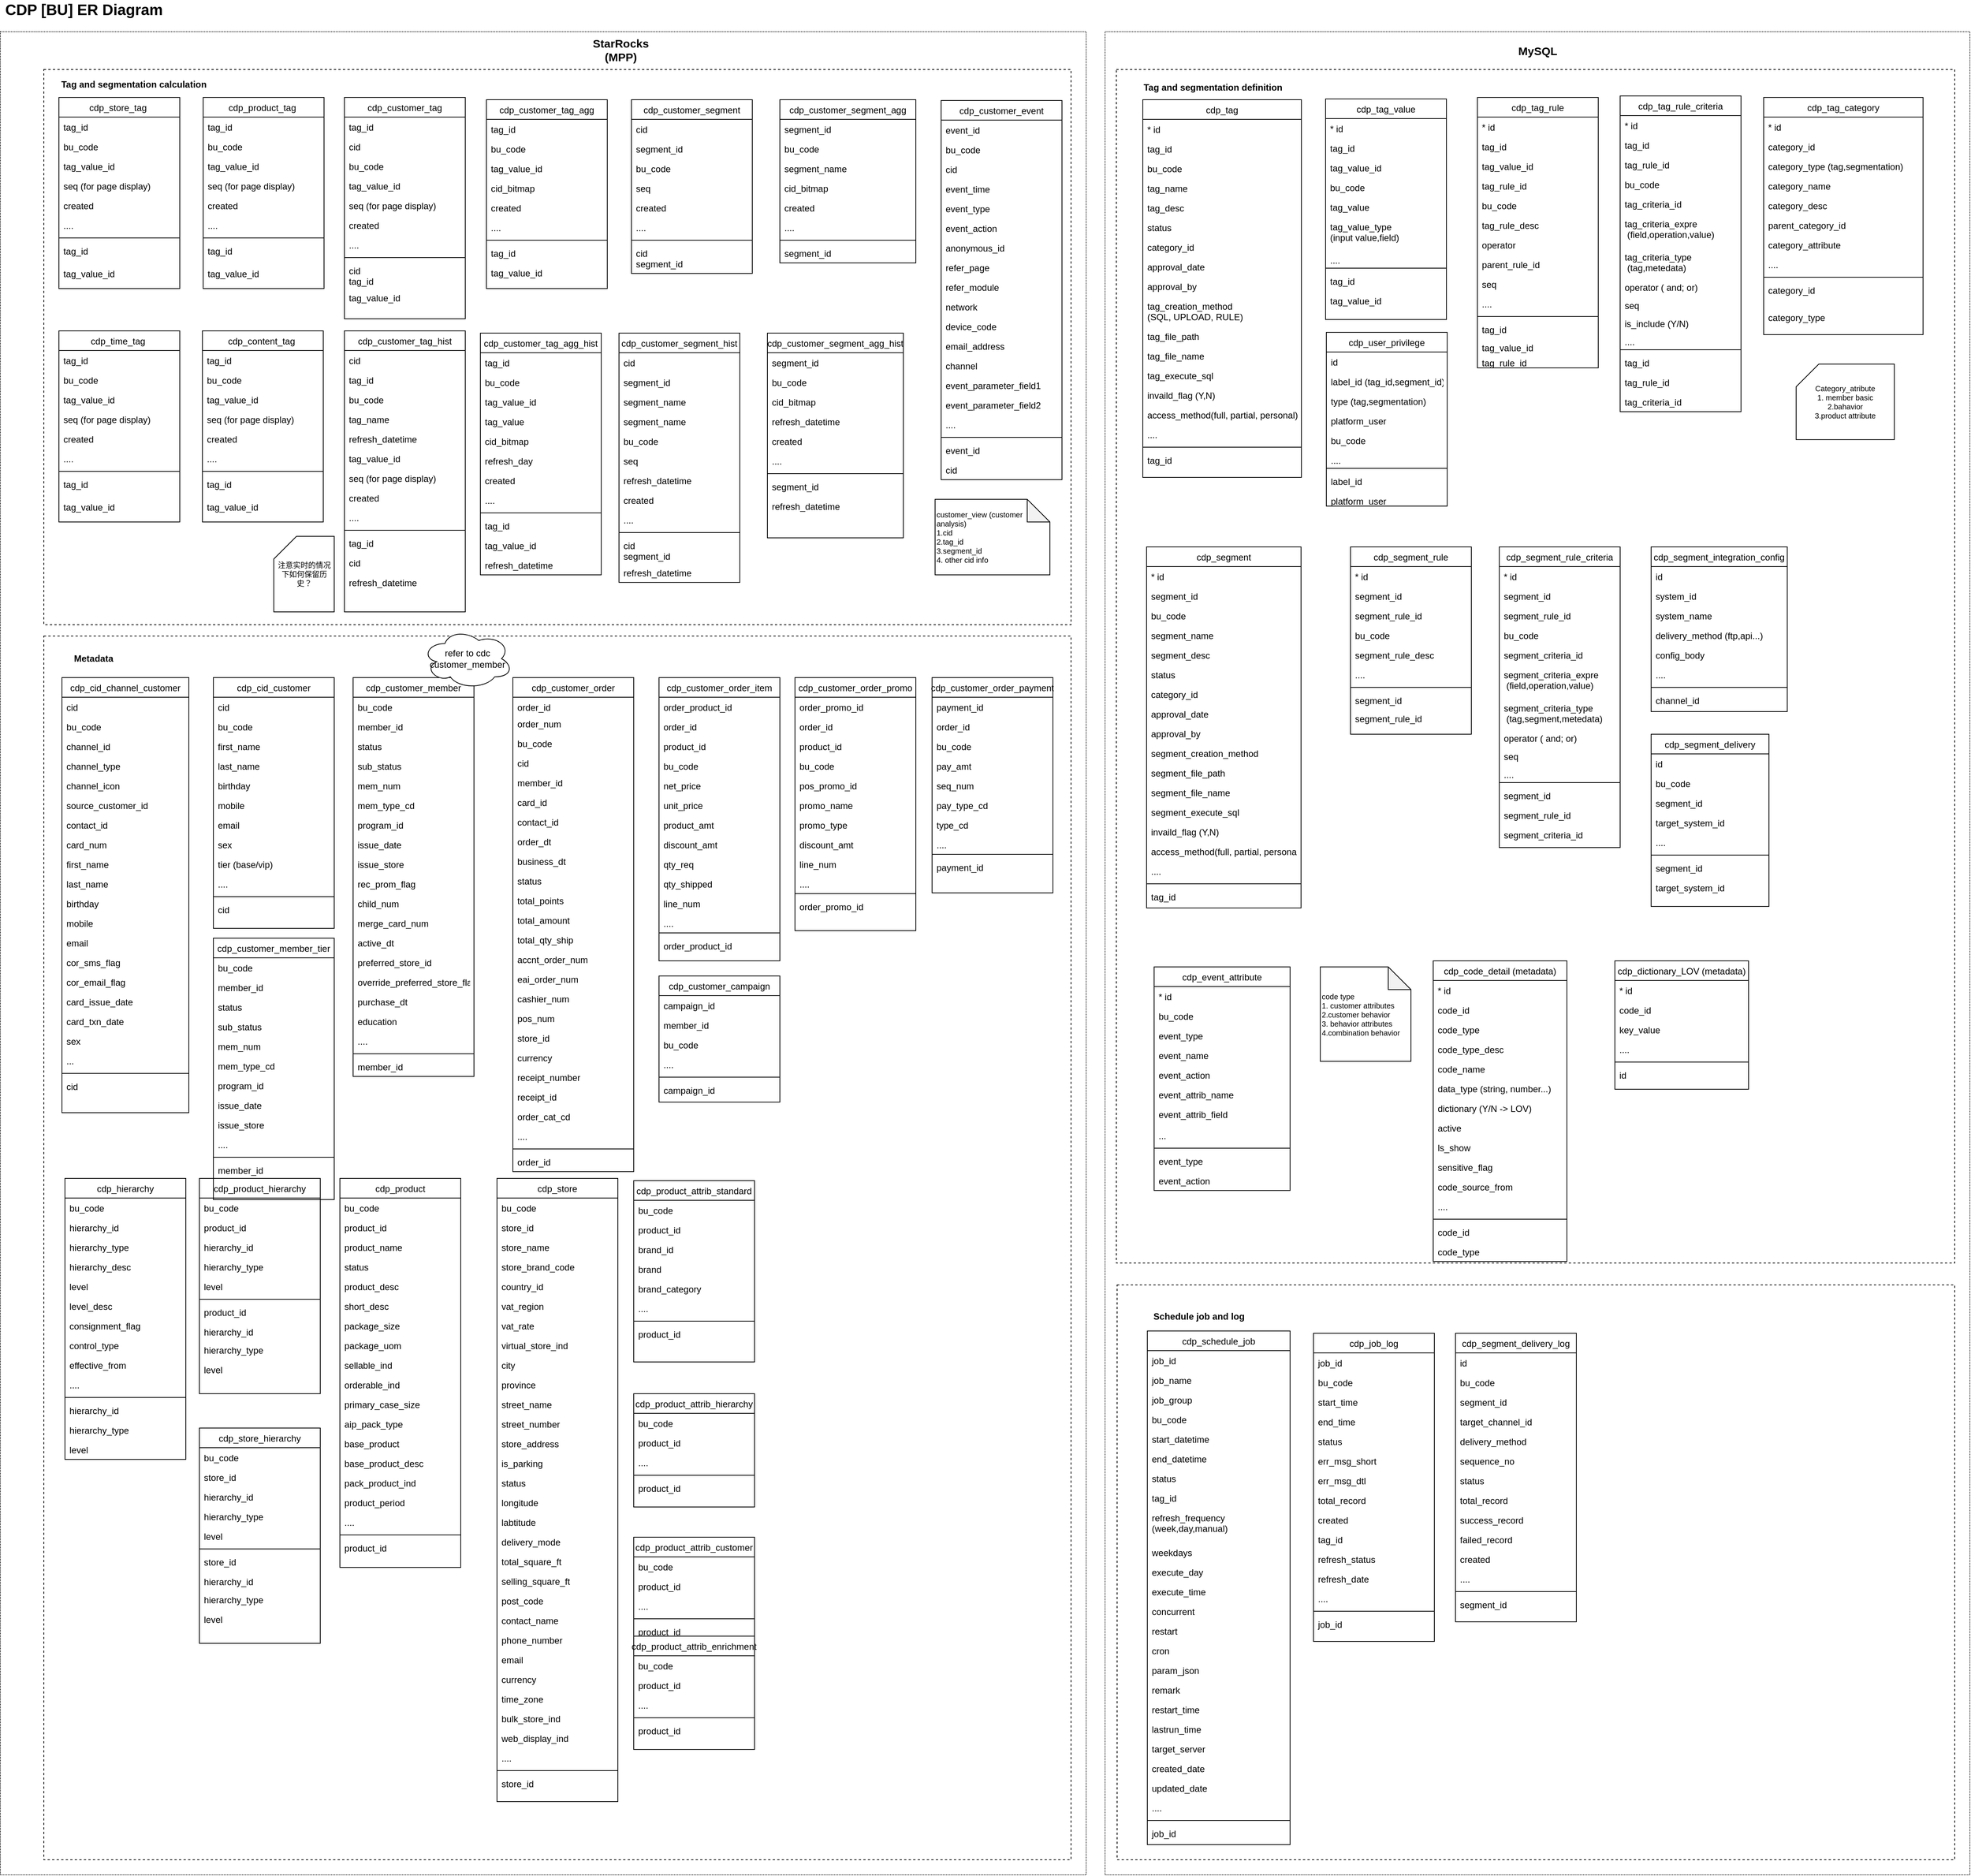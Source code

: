<mxfile version="20.6.2" type="github">
  <diagram id="C5RBs43oDa-KdzZeNtuy" name="Page-1">
    <mxGraphModel dx="1835" dy="1589" grid="1" gridSize="10" guides="1" tooltips="1" connect="1" arrows="1" fold="1" page="1" pageScale="1" pageWidth="827" pageHeight="1169" math="0" shadow="0">
      <root>
        <mxCell id="WIyWlLk6GJQsqaUBKTNV-0" />
        <mxCell id="WIyWlLk6GJQsqaUBKTNV-1" parent="WIyWlLk6GJQsqaUBKTNV-0" />
        <mxCell id="lpSbpHwbFg0IfaeELCCi-109" value="" style="rounded=0;whiteSpace=wrap;html=1;fontSize=12;dashed=1;dashPattern=1 1;" parent="WIyWlLk6GJQsqaUBKTNV-1" vertex="1">
          <mxGeometry x="1345" y="-40" width="1145" height="2440" as="geometry" />
        </mxCell>
        <mxCell id="lpSbpHwbFg0IfaeELCCi-112" value="" style="rounded=0;whiteSpace=wrap;html=1;fontSize=12;dashed=1;" parent="WIyWlLk6GJQsqaUBKTNV-1" vertex="1">
          <mxGeometry x="1361" y="1619" width="1109" height="761" as="geometry" />
        </mxCell>
        <mxCell id="lpSbpHwbFg0IfaeELCCi-111" value="" style="rounded=0;whiteSpace=wrap;html=1;fontSize=12;dashed=1;" parent="WIyWlLk6GJQsqaUBKTNV-1" vertex="1">
          <mxGeometry x="1360" y="10" width="1110" height="1580" as="geometry" />
        </mxCell>
        <mxCell id="QjStoBQ5pJTz-VhwqxEC-11" value="" style="rounded=0;whiteSpace=wrap;html=1;fontSize=12;dashed=1;dashPattern=1 1;" parent="WIyWlLk6GJQsqaUBKTNV-1" vertex="1">
          <mxGeometry x="-117.5" y="-40" width="1437.5" height="2440" as="geometry" />
        </mxCell>
        <mxCell id="lpSbpHwbFg0IfaeELCCi-110" value="" style="rounded=0;whiteSpace=wrap;html=1;fontSize=12;dashed=1;" parent="WIyWlLk6GJQsqaUBKTNV-1" vertex="1">
          <mxGeometry x="-60" y="10" width="1360" height="735" as="geometry" />
        </mxCell>
        <mxCell id="-IaV0U5xh2xaxTVvsobt-120" value="" style="rounded=0;whiteSpace=wrap;html=1;fontSize=12;dashed=1;" parent="WIyWlLk6GJQsqaUBKTNV-1" vertex="1">
          <mxGeometry x="-60" y="760" width="1360" height="1620" as="geometry" />
        </mxCell>
        <mxCell id="zkfFHV4jXpPFQw0GAbJ--0" value="cdp_cid_channel_customer" style="swimlane;fontStyle=0;align=center;verticalAlign=top;childLayout=stackLayout;horizontal=1;startSize=26;horizontalStack=0;resizeParent=1;resizeLast=0;collapsible=1;marginBottom=0;rounded=0;shadow=0;strokeWidth=1;" parent="WIyWlLk6GJQsqaUBKTNV-1" vertex="1">
          <mxGeometry x="-36" y="815" width="168" height="576" as="geometry">
            <mxRectangle x="230" y="140" width="160" height="26" as="alternateBounds" />
          </mxGeometry>
        </mxCell>
        <mxCell id="E4UxcU7ZvCLTTDIfgFp4-35" value="cid" style="text;align=left;verticalAlign=top;spacingLeft=4;spacingRight=4;overflow=hidden;rotatable=0;points=[[0,0.5],[1,0.5]];portConstraint=eastwest;rounded=0;shadow=0;html=0;" parent="zkfFHV4jXpPFQw0GAbJ--0" vertex="1">
          <mxGeometry y="26" width="168" height="26" as="geometry" />
        </mxCell>
        <mxCell id="J1OGWd3zl4CYEi9iUNzg-182" value="bu_code" style="text;align=left;verticalAlign=top;spacingLeft=4;spacingRight=4;overflow=hidden;rotatable=0;points=[[0,0.5],[1,0.5]];portConstraint=eastwest;" parent="zkfFHV4jXpPFQw0GAbJ--0" vertex="1">
          <mxGeometry y="52" width="168" height="26" as="geometry" />
        </mxCell>
        <mxCell id="J1OGWd3zl4CYEi9iUNzg-181" value="channel_id" style="text;align=left;verticalAlign=top;spacingLeft=4;spacingRight=4;overflow=hidden;rotatable=0;points=[[0,0.5],[1,0.5]];portConstraint=eastwest;rounded=0;shadow=0;html=0;" parent="zkfFHV4jXpPFQw0GAbJ--0" vertex="1">
          <mxGeometry y="78" width="168" height="26" as="geometry" />
        </mxCell>
        <mxCell id="J1OGWd3zl4CYEi9iUNzg-0" value="channel_type" style="text;align=left;verticalAlign=top;spacingLeft=4;spacingRight=4;overflow=hidden;rotatable=0;points=[[0,0.5],[1,0.5]];portConstraint=eastwest;rounded=0;shadow=0;html=0;" parent="zkfFHV4jXpPFQw0GAbJ--0" vertex="1">
          <mxGeometry y="104" width="168" height="26" as="geometry" />
        </mxCell>
        <mxCell id="-IaV0U5xh2xaxTVvsobt-101" value="channel_icon" style="text;align=left;verticalAlign=top;spacingLeft=4;spacingRight=4;overflow=hidden;rotatable=0;points=[[0,0.5],[1,0.5]];portConstraint=eastwest;rounded=0;shadow=0;html=0;" parent="zkfFHV4jXpPFQw0GAbJ--0" vertex="1">
          <mxGeometry y="130" width="168" height="26" as="geometry" />
        </mxCell>
        <mxCell id="E4UxcU7ZvCLTTDIfgFp4-20" value="source_customer_id" style="text;align=left;verticalAlign=top;spacingLeft=4;spacingRight=4;overflow=hidden;rotatable=0;points=[[0,0.5],[1,0.5]];portConstraint=eastwest;rounded=0;shadow=0;html=0;" parent="zkfFHV4jXpPFQw0GAbJ--0" vertex="1">
          <mxGeometry y="156" width="168" height="26" as="geometry" />
        </mxCell>
        <mxCell id="-IaV0U5xh2xaxTVvsobt-88" value="contact_id" style="text;align=left;verticalAlign=top;spacingLeft=4;spacingRight=4;overflow=hidden;rotatable=0;points=[[0,0.5],[1,0.5]];portConstraint=eastwest;rounded=0;shadow=0;html=0;" parent="zkfFHV4jXpPFQw0GAbJ--0" vertex="1">
          <mxGeometry y="182" width="168" height="26" as="geometry" />
        </mxCell>
        <mxCell id="-IaV0U5xh2xaxTVvsobt-89" value="card_num" style="text;align=left;verticalAlign=top;spacingLeft=4;spacingRight=4;overflow=hidden;rotatable=0;points=[[0,0.5],[1,0.5]];portConstraint=eastwest;rounded=0;shadow=0;html=0;" parent="zkfFHV4jXpPFQw0GAbJ--0" vertex="1">
          <mxGeometry y="208" width="168" height="26" as="geometry" />
        </mxCell>
        <mxCell id="-IaV0U5xh2xaxTVvsobt-90" value="first_name" style="text;align=left;verticalAlign=top;spacingLeft=4;spacingRight=4;overflow=hidden;rotatable=0;points=[[0,0.5],[1,0.5]];portConstraint=eastwest;rounded=0;shadow=0;html=0;" parent="zkfFHV4jXpPFQw0GAbJ--0" vertex="1">
          <mxGeometry y="234" width="168" height="26" as="geometry" />
        </mxCell>
        <mxCell id="-IaV0U5xh2xaxTVvsobt-91" value="last_name" style="text;align=left;verticalAlign=top;spacingLeft=4;spacingRight=4;overflow=hidden;rotatable=0;points=[[0,0.5],[1,0.5]];portConstraint=eastwest;rounded=0;shadow=0;html=0;" parent="zkfFHV4jXpPFQw0GAbJ--0" vertex="1">
          <mxGeometry y="260" width="168" height="26" as="geometry" />
        </mxCell>
        <mxCell id="-IaV0U5xh2xaxTVvsobt-92" value="birthday" style="text;align=left;verticalAlign=top;spacingLeft=4;spacingRight=4;overflow=hidden;rotatable=0;points=[[0,0.5],[1,0.5]];portConstraint=eastwest;rounded=0;shadow=0;html=0;" parent="zkfFHV4jXpPFQw0GAbJ--0" vertex="1">
          <mxGeometry y="286" width="168" height="26" as="geometry" />
        </mxCell>
        <mxCell id="-IaV0U5xh2xaxTVvsobt-93" value="mobile" style="text;align=left;verticalAlign=top;spacingLeft=4;spacingRight=4;overflow=hidden;rotatable=0;points=[[0,0.5],[1,0.5]];portConstraint=eastwest;rounded=0;shadow=0;html=0;" parent="zkfFHV4jXpPFQw0GAbJ--0" vertex="1">
          <mxGeometry y="312" width="168" height="26" as="geometry" />
        </mxCell>
        <mxCell id="-IaV0U5xh2xaxTVvsobt-94" value="email" style="text;align=left;verticalAlign=top;spacingLeft=4;spacingRight=4;overflow=hidden;rotatable=0;points=[[0,0.5],[1,0.5]];portConstraint=eastwest;rounded=0;shadow=0;html=0;" parent="zkfFHV4jXpPFQw0GAbJ--0" vertex="1">
          <mxGeometry y="338" width="168" height="26" as="geometry" />
        </mxCell>
        <mxCell id="-IaV0U5xh2xaxTVvsobt-96" value="cor_sms_flag" style="text;align=left;verticalAlign=top;spacingLeft=4;spacingRight=4;overflow=hidden;rotatable=0;points=[[0,0.5],[1,0.5]];portConstraint=eastwest;rounded=0;shadow=0;html=0;" parent="zkfFHV4jXpPFQw0GAbJ--0" vertex="1">
          <mxGeometry y="364" width="168" height="26" as="geometry" />
        </mxCell>
        <mxCell id="-IaV0U5xh2xaxTVvsobt-97" value="cor_email_flag" style="text;align=left;verticalAlign=top;spacingLeft=4;spacingRight=4;overflow=hidden;rotatable=0;points=[[0,0.5],[1,0.5]];portConstraint=eastwest;rounded=0;shadow=0;html=0;" parent="zkfFHV4jXpPFQw0GAbJ--0" vertex="1">
          <mxGeometry y="390" width="168" height="26" as="geometry" />
        </mxCell>
        <mxCell id="-IaV0U5xh2xaxTVvsobt-99" value="card_issue_date" style="text;align=left;verticalAlign=top;spacingLeft=4;spacingRight=4;overflow=hidden;rotatable=0;points=[[0,0.5],[1,0.5]];portConstraint=eastwest;rounded=0;shadow=0;html=0;" parent="zkfFHV4jXpPFQw0GAbJ--0" vertex="1">
          <mxGeometry y="416" width="168" height="26" as="geometry" />
        </mxCell>
        <mxCell id="-IaV0U5xh2xaxTVvsobt-100" value="card_txn_date" style="text;align=left;verticalAlign=top;spacingLeft=4;spacingRight=4;overflow=hidden;rotatable=0;points=[[0,0.5],[1,0.5]];portConstraint=eastwest;rounded=0;shadow=0;html=0;" parent="zkfFHV4jXpPFQw0GAbJ--0" vertex="1">
          <mxGeometry y="442" width="168" height="26" as="geometry" />
        </mxCell>
        <mxCell id="wZqoABKZH8qcB9SZkj6d-0" value="sex" style="text;align=left;verticalAlign=top;spacingLeft=4;spacingRight=4;overflow=hidden;rotatable=0;points=[[0,0.5],[1,0.5]];portConstraint=eastwest;rounded=0;shadow=0;html=0;" parent="zkfFHV4jXpPFQw0GAbJ--0" vertex="1">
          <mxGeometry y="468" width="168" height="26" as="geometry" />
        </mxCell>
        <mxCell id="J1OGWd3zl4CYEi9iUNzg-3" value="..." style="text;align=left;verticalAlign=top;spacingLeft=4;spacingRight=4;overflow=hidden;rotatable=0;points=[[0,0.5],[1,0.5]];portConstraint=eastwest;rounded=0;shadow=0;html=0;" parent="zkfFHV4jXpPFQw0GAbJ--0" vertex="1">
          <mxGeometry y="494" width="168" height="26" as="geometry" />
        </mxCell>
        <mxCell id="zkfFHV4jXpPFQw0GAbJ--4" value="" style="line;html=1;strokeWidth=1;align=left;verticalAlign=middle;spacingTop=-1;spacingLeft=3;spacingRight=3;rotatable=0;labelPosition=right;points=[];portConstraint=eastwest;" parent="zkfFHV4jXpPFQw0GAbJ--0" vertex="1">
          <mxGeometry y="520" width="168" height="8" as="geometry" />
        </mxCell>
        <mxCell id="zkfFHV4jXpPFQw0GAbJ--5" value="cid" style="text;align=left;verticalAlign=top;spacingLeft=4;spacingRight=4;overflow=hidden;rotatable=0;points=[[0,0.5],[1,0.5]];portConstraint=eastwest;" parent="zkfFHV4jXpPFQw0GAbJ--0" vertex="1">
          <mxGeometry y="528" width="168" height="22" as="geometry" />
        </mxCell>
        <mxCell id="zkfFHV4jXpPFQw0GAbJ--17" value="cdp_customer_event" style="swimlane;fontStyle=0;align=center;verticalAlign=top;childLayout=stackLayout;horizontal=1;startSize=26;horizontalStack=0;resizeParent=1;resizeLast=0;collapsible=1;marginBottom=0;rounded=0;shadow=0;strokeWidth=1;" parent="WIyWlLk6GJQsqaUBKTNV-1" vertex="1">
          <mxGeometry x="1128" y="51" width="160" height="502" as="geometry">
            <mxRectangle x="550" y="140" width="160" height="26" as="alternateBounds" />
          </mxGeometry>
        </mxCell>
        <mxCell id="J1OGWd3zl4CYEi9iUNzg-4" value="event_id" style="text;align=left;verticalAlign=top;spacingLeft=4;spacingRight=4;overflow=hidden;rotatable=0;points=[[0,0.5],[1,0.5]];portConstraint=eastwest;rounded=0;shadow=0;html=0;" parent="zkfFHV4jXpPFQw0GAbJ--17" vertex="1">
          <mxGeometry y="26" width="160" height="26" as="geometry" />
        </mxCell>
        <mxCell id="YoYQvTJqZnHLmX9pfXhw-0" value="bu_code" style="text;align=left;verticalAlign=top;spacingLeft=4;spacingRight=4;overflow=hidden;rotatable=0;points=[[0,0.5],[1,0.5]];portConstraint=eastwest;rounded=0;shadow=0;html=0;" parent="zkfFHV4jXpPFQw0GAbJ--17" vertex="1">
          <mxGeometry y="52" width="160" height="26" as="geometry" />
        </mxCell>
        <mxCell id="zkfFHV4jXpPFQw0GAbJ--21" value="cid" style="text;align=left;verticalAlign=top;spacingLeft=4;spacingRight=4;overflow=hidden;rotatable=0;points=[[0,0.5],[1,0.5]];portConstraint=eastwest;rounded=0;shadow=0;html=0;" parent="zkfFHV4jXpPFQw0GAbJ--17" vertex="1">
          <mxGeometry y="78" width="160" height="26" as="geometry" />
        </mxCell>
        <mxCell id="J1OGWd3zl4CYEi9iUNzg-204" value="event_time" style="text;align=left;verticalAlign=top;spacingLeft=4;spacingRight=4;overflow=hidden;rotatable=0;points=[[0,0.5],[1,0.5]];portConstraint=eastwest;rounded=0;shadow=0;html=0;" parent="zkfFHV4jXpPFQw0GAbJ--17" vertex="1">
          <mxGeometry y="104" width="160" height="26" as="geometry" />
        </mxCell>
        <mxCell id="zkfFHV4jXpPFQw0GAbJ--20" value="event_type" style="text;align=left;verticalAlign=top;spacingLeft=4;spacingRight=4;overflow=hidden;rotatable=0;points=[[0,0.5],[1,0.5]];portConstraint=eastwest;rounded=0;shadow=0;html=0;" parent="zkfFHV4jXpPFQw0GAbJ--17" vertex="1">
          <mxGeometry y="130" width="160" height="26" as="geometry" />
        </mxCell>
        <mxCell id="J1OGWd3zl4CYEi9iUNzg-238" value="event_action" style="text;align=left;verticalAlign=top;spacingLeft=4;spacingRight=4;overflow=hidden;rotatable=0;points=[[0,0.5],[1,0.5]];portConstraint=eastwest;rounded=0;shadow=0;html=0;" parent="zkfFHV4jXpPFQw0GAbJ--17" vertex="1">
          <mxGeometry y="156" width="160" height="26" as="geometry" />
        </mxCell>
        <mxCell id="zkfFHV4jXpPFQw0GAbJ--22" value="anonymous_id" style="text;align=left;verticalAlign=top;spacingLeft=4;spacingRight=4;overflow=hidden;rotatable=0;points=[[0,0.5],[1,0.5]];portConstraint=eastwest;rounded=0;shadow=0;html=0;" parent="zkfFHV4jXpPFQw0GAbJ--17" vertex="1">
          <mxGeometry y="182" width="160" height="26" as="geometry" />
        </mxCell>
        <mxCell id="J1OGWd3zl4CYEi9iUNzg-206" value="refer_page" style="text;align=left;verticalAlign=top;spacingLeft=4;spacingRight=4;overflow=hidden;rotatable=0;points=[[0,0.5],[1,0.5]];portConstraint=eastwest;rounded=0;shadow=0;html=0;" parent="zkfFHV4jXpPFQw0GAbJ--17" vertex="1">
          <mxGeometry y="208" width="160" height="26" as="geometry" />
        </mxCell>
        <mxCell id="J1OGWd3zl4CYEi9iUNzg-207" value="refer_module" style="text;align=left;verticalAlign=top;spacingLeft=4;spacingRight=4;overflow=hidden;rotatable=0;points=[[0,0.5],[1,0.5]];portConstraint=eastwest;rounded=0;shadow=0;html=0;" parent="zkfFHV4jXpPFQw0GAbJ--17" vertex="1">
          <mxGeometry y="234" width="160" height="26" as="geometry" />
        </mxCell>
        <mxCell id="J1OGWd3zl4CYEi9iUNzg-209" value="network" style="text;align=left;verticalAlign=top;spacingLeft=4;spacingRight=4;overflow=hidden;rotatable=0;points=[[0,0.5],[1,0.5]];portConstraint=eastwest;rounded=0;shadow=0;html=0;" parent="zkfFHV4jXpPFQw0GAbJ--17" vertex="1">
          <mxGeometry y="260" width="160" height="26" as="geometry" />
        </mxCell>
        <mxCell id="J1OGWd3zl4CYEi9iUNzg-210" value="device_code" style="text;align=left;verticalAlign=top;spacingLeft=4;spacingRight=4;overflow=hidden;rotatable=0;points=[[0,0.5],[1,0.5]];portConstraint=eastwest;rounded=0;shadow=0;html=0;" parent="zkfFHV4jXpPFQw0GAbJ--17" vertex="1">
          <mxGeometry y="286" width="160" height="26" as="geometry" />
        </mxCell>
        <mxCell id="JnUKpx3pp1T5KrrytKl4-0" value="email_address" style="text;align=left;verticalAlign=top;spacingLeft=4;spacingRight=4;overflow=hidden;rotatable=0;points=[[0,0.5],[1,0.5]];portConstraint=eastwest;rounded=0;shadow=0;html=0;" parent="zkfFHV4jXpPFQw0GAbJ--17" vertex="1">
          <mxGeometry y="312" width="160" height="26" as="geometry" />
        </mxCell>
        <mxCell id="J1OGWd3zl4CYEi9iUNzg-211" value="channel" style="text;align=left;verticalAlign=top;spacingLeft=4;spacingRight=4;overflow=hidden;rotatable=0;points=[[0,0.5],[1,0.5]];portConstraint=eastwest;rounded=0;shadow=0;html=0;" parent="zkfFHV4jXpPFQw0GAbJ--17" vertex="1">
          <mxGeometry y="338" width="160" height="26" as="geometry" />
        </mxCell>
        <mxCell id="J1OGWd3zl4CYEi9iUNzg-212" value="event_parameter_field1" style="text;align=left;verticalAlign=top;spacingLeft=4;spacingRight=4;overflow=hidden;rotatable=0;points=[[0,0.5],[1,0.5]];portConstraint=eastwest;rounded=0;shadow=0;html=0;" parent="zkfFHV4jXpPFQw0GAbJ--17" vertex="1">
          <mxGeometry y="364" width="160" height="26" as="geometry" />
        </mxCell>
        <mxCell id="J1OGWd3zl4CYEi9iUNzg-239" value="event_parameter_field2" style="text;align=left;verticalAlign=top;spacingLeft=4;spacingRight=4;overflow=hidden;rotatable=0;points=[[0,0.5],[1,0.5]];portConstraint=eastwest;rounded=0;shadow=0;html=0;" parent="zkfFHV4jXpPFQw0GAbJ--17" vertex="1">
          <mxGeometry y="390" width="160" height="26" as="geometry" />
        </mxCell>
        <mxCell id="J1OGWd3zl4CYEi9iUNzg-5" value="...." style="text;align=left;verticalAlign=top;spacingLeft=4;spacingRight=4;overflow=hidden;rotatable=0;points=[[0,0.5],[1,0.5]];portConstraint=eastwest;rounded=0;shadow=0;html=0;" parent="zkfFHV4jXpPFQw0GAbJ--17" vertex="1">
          <mxGeometry y="416" width="160" height="26" as="geometry" />
        </mxCell>
        <mxCell id="zkfFHV4jXpPFQw0GAbJ--23" value="" style="line;html=1;strokeWidth=1;align=left;verticalAlign=middle;spacingTop=-1;spacingLeft=3;spacingRight=3;rotatable=0;labelPosition=right;points=[];portConstraint=eastwest;" parent="zkfFHV4jXpPFQw0GAbJ--17" vertex="1">
          <mxGeometry y="442" width="160" height="8" as="geometry" />
        </mxCell>
        <mxCell id="zkfFHV4jXpPFQw0GAbJ--24" value="event_id" style="text;align=left;verticalAlign=top;spacingLeft=4;spacingRight=4;overflow=hidden;rotatable=0;points=[[0,0.5],[1,0.5]];portConstraint=eastwest;" parent="zkfFHV4jXpPFQw0GAbJ--17" vertex="1">
          <mxGeometry y="450" width="160" height="26" as="geometry" />
        </mxCell>
        <mxCell id="TPd0HrSsJg7l49duH97c-60" value="cid" style="text;align=left;verticalAlign=top;spacingLeft=4;spacingRight=4;overflow=hidden;rotatable=0;points=[[0,0.5],[1,0.5]];portConstraint=eastwest;rounded=0;shadow=0;html=0;" parent="zkfFHV4jXpPFQw0GAbJ--17" vertex="1">
          <mxGeometry y="476" width="160" height="26" as="geometry" />
        </mxCell>
        <mxCell id="J1OGWd3zl4CYEi9iUNzg-6" value="cdp_customer_segment_agg" style="swimlane;fontStyle=0;align=center;verticalAlign=top;childLayout=stackLayout;horizontal=1;startSize=26;horizontalStack=0;resizeParent=1;resizeLast=0;collapsible=1;marginBottom=0;rounded=0;shadow=0;strokeWidth=1;" parent="WIyWlLk6GJQsqaUBKTNV-1" vertex="1">
          <mxGeometry x="914.5" y="50" width="180" height="216" as="geometry">
            <mxRectangle x="550" y="140" width="160" height="26" as="alternateBounds" />
          </mxGeometry>
        </mxCell>
        <mxCell id="J1OGWd3zl4CYEi9iUNzg-7" value="segment_id" style="text;align=left;verticalAlign=top;spacingLeft=4;spacingRight=4;overflow=hidden;rotatable=0;points=[[0,0.5],[1,0.5]];portConstraint=eastwest;rounded=0;shadow=0;html=0;" parent="J1OGWd3zl4CYEi9iUNzg-6" vertex="1">
          <mxGeometry y="26" width="180" height="26" as="geometry" />
        </mxCell>
        <mxCell id="E4UxcU7ZvCLTTDIfgFp4-26" value="bu_code" style="text;align=left;verticalAlign=top;spacingLeft=4;spacingRight=4;overflow=hidden;rotatable=0;points=[[0,0.5],[1,0.5]];portConstraint=eastwest;rounded=0;shadow=0;html=0;" parent="J1OGWd3zl4CYEi9iUNzg-6" vertex="1">
          <mxGeometry y="52" width="180" height="26" as="geometry" />
        </mxCell>
        <mxCell id="-IaV0U5xh2xaxTVvsobt-86" value="segment_name" style="text;align=left;verticalAlign=top;spacingLeft=4;spacingRight=4;overflow=hidden;rotatable=0;points=[[0,0.5],[1,0.5]];portConstraint=eastwest;rounded=0;shadow=0;html=0;" parent="J1OGWd3zl4CYEi9iUNzg-6" vertex="1">
          <mxGeometry y="78" width="180" height="26" as="geometry" />
        </mxCell>
        <mxCell id="J1OGWd3zl4CYEi9iUNzg-9" value="cid_bitmap" style="text;align=left;verticalAlign=top;spacingLeft=4;spacingRight=4;overflow=hidden;rotatable=0;points=[[0,0.5],[1,0.5]];portConstraint=eastwest;rounded=0;shadow=0;html=0;" parent="J1OGWd3zl4CYEi9iUNzg-6" vertex="1">
          <mxGeometry y="104" width="180" height="26" as="geometry" />
        </mxCell>
        <mxCell id="J1OGWd3zl4CYEi9iUNzg-10" value="created" style="text;align=left;verticalAlign=top;spacingLeft=4;spacingRight=4;overflow=hidden;rotatable=0;points=[[0,0.5],[1,0.5]];portConstraint=eastwest;rounded=0;shadow=0;html=0;" parent="J1OGWd3zl4CYEi9iUNzg-6" vertex="1">
          <mxGeometry y="130" width="180" height="26" as="geometry" />
        </mxCell>
        <mxCell id="J1OGWd3zl4CYEi9iUNzg-12" value="...." style="text;align=left;verticalAlign=top;spacingLeft=4;spacingRight=4;overflow=hidden;rotatable=0;points=[[0,0.5],[1,0.5]];portConstraint=eastwest;rounded=0;shadow=0;html=0;" parent="J1OGWd3zl4CYEi9iUNzg-6" vertex="1">
          <mxGeometry y="156" width="180" height="26" as="geometry" />
        </mxCell>
        <mxCell id="J1OGWd3zl4CYEi9iUNzg-13" value="" style="line;html=1;strokeWidth=1;align=left;verticalAlign=middle;spacingTop=-1;spacingLeft=3;spacingRight=3;rotatable=0;labelPosition=right;points=[];portConstraint=eastwest;" parent="J1OGWd3zl4CYEi9iUNzg-6" vertex="1">
          <mxGeometry y="182" width="180" height="8" as="geometry" />
        </mxCell>
        <mxCell id="J1OGWd3zl4CYEi9iUNzg-14" value="segment_id" style="text;align=left;verticalAlign=top;spacingLeft=4;spacingRight=4;overflow=hidden;rotatable=0;points=[[0,0.5],[1,0.5]];portConstraint=eastwest;" parent="J1OGWd3zl4CYEi9iUNzg-6" vertex="1">
          <mxGeometry y="190" width="180" height="26" as="geometry" />
        </mxCell>
        <mxCell id="J1OGWd3zl4CYEi9iUNzg-26" value="cdp_job_log" style="swimlane;fontStyle=0;align=center;verticalAlign=top;childLayout=stackLayout;horizontal=1;startSize=26;horizontalStack=0;resizeParent=1;resizeLast=0;collapsible=1;marginBottom=0;rounded=0;shadow=0;strokeWidth=1;" parent="WIyWlLk6GJQsqaUBKTNV-1" vertex="1">
          <mxGeometry x="1621" y="1683" width="160" height="408" as="geometry">
            <mxRectangle x="550" y="140" width="160" height="26" as="alternateBounds" />
          </mxGeometry>
        </mxCell>
        <mxCell id="YoYQvTJqZnHLmX9pfXhw-2" value="job_id" style="text;align=left;verticalAlign=top;spacingLeft=4;spacingRight=4;overflow=hidden;rotatable=0;points=[[0,0.5],[1,0.5]];portConstraint=eastwest;rounded=0;shadow=0;html=0;" parent="J1OGWd3zl4CYEi9iUNzg-26" vertex="1">
          <mxGeometry y="26" width="160" height="26" as="geometry" />
        </mxCell>
        <mxCell id="E4UxcU7ZvCLTTDIfgFp4-3" value="bu_code" style="text;align=left;verticalAlign=top;spacingLeft=4;spacingRight=4;overflow=hidden;rotatable=0;points=[[0,0.5],[1,0.5]];portConstraint=eastwest;rounded=0;shadow=0;html=0;" parent="J1OGWd3zl4CYEi9iUNzg-26" vertex="1">
          <mxGeometry y="52" width="160" height="26" as="geometry" />
        </mxCell>
        <mxCell id="J1OGWd3zl4CYEi9iUNzg-217" value="start_time" style="text;align=left;verticalAlign=top;spacingLeft=4;spacingRight=4;overflow=hidden;rotatable=0;points=[[0,0.5],[1,0.5]];portConstraint=eastwest;rounded=0;shadow=0;html=0;" parent="J1OGWd3zl4CYEi9iUNzg-26" vertex="1">
          <mxGeometry y="78" width="160" height="26" as="geometry" />
        </mxCell>
        <mxCell id="J1OGWd3zl4CYEi9iUNzg-28" value="end_time" style="text;align=left;verticalAlign=top;spacingLeft=4;spacingRight=4;overflow=hidden;rotatable=0;points=[[0,0.5],[1,0.5]];portConstraint=eastwest;rounded=0;shadow=0;html=0;" parent="J1OGWd3zl4CYEi9iUNzg-26" vertex="1">
          <mxGeometry y="104" width="160" height="26" as="geometry" />
        </mxCell>
        <mxCell id="J1OGWd3zl4CYEi9iUNzg-29" value="status" style="text;align=left;verticalAlign=top;spacingLeft=4;spacingRight=4;overflow=hidden;rotatable=0;points=[[0,0.5],[1,0.5]];portConstraint=eastwest;rounded=0;shadow=0;html=0;" parent="J1OGWd3zl4CYEi9iUNzg-26" vertex="1">
          <mxGeometry y="130" width="160" height="26" as="geometry" />
        </mxCell>
        <mxCell id="J1OGWd3zl4CYEi9iUNzg-242" value="err_msg_short" style="text;align=left;verticalAlign=top;spacingLeft=4;spacingRight=4;overflow=hidden;rotatable=0;points=[[0,0.5],[1,0.5]];portConstraint=eastwest;rounded=0;shadow=0;html=0;" parent="J1OGWd3zl4CYEi9iUNzg-26" vertex="1">
          <mxGeometry y="156" width="160" height="26" as="geometry" />
        </mxCell>
        <mxCell id="J1OGWd3zl4CYEi9iUNzg-30" value="err_msg_dtl" style="text;align=left;verticalAlign=top;spacingLeft=4;spacingRight=4;overflow=hidden;rotatable=0;points=[[0,0.5],[1,0.5]];portConstraint=eastwest;rounded=0;shadow=0;html=0;" parent="J1OGWd3zl4CYEi9iUNzg-26" vertex="1">
          <mxGeometry y="182" width="160" height="26" as="geometry" />
        </mxCell>
        <mxCell id="E4UxcU7ZvCLTTDIfgFp4-21" value="total_record" style="text;align=left;verticalAlign=top;spacingLeft=4;spacingRight=4;overflow=hidden;rotatable=0;points=[[0,0.5],[1,0.5]];portConstraint=eastwest;rounded=0;shadow=0;html=0;" parent="J1OGWd3zl4CYEi9iUNzg-26" vertex="1">
          <mxGeometry y="208" width="160" height="26" as="geometry" />
        </mxCell>
        <mxCell id="J1OGWd3zl4CYEi9iUNzg-243" value="created" style="text;align=left;verticalAlign=top;spacingLeft=4;spacingRight=4;overflow=hidden;rotatable=0;points=[[0,0.5],[1,0.5]];portConstraint=eastwest;rounded=0;shadow=0;html=0;" parent="J1OGWd3zl4CYEi9iUNzg-26" vertex="1">
          <mxGeometry y="234" width="160" height="26" as="geometry" />
        </mxCell>
        <mxCell id="SKxYcOPRpbhGHCjvouT3-11" value="tag_id" style="text;align=left;verticalAlign=top;spacingLeft=4;spacingRight=4;overflow=hidden;rotatable=0;points=[[0,0.5],[1,0.5]];portConstraint=eastwest;rounded=0;shadow=0;html=0;" parent="J1OGWd3zl4CYEi9iUNzg-26" vertex="1">
          <mxGeometry y="260" width="160" height="26" as="geometry" />
        </mxCell>
        <mxCell id="SKxYcOPRpbhGHCjvouT3-12" value="refresh_status" style="text;align=left;verticalAlign=top;spacingLeft=4;spacingRight=4;overflow=hidden;rotatable=0;points=[[0,0.5],[1,0.5]];portConstraint=eastwest;rounded=0;shadow=0;html=0;" parent="J1OGWd3zl4CYEi9iUNzg-26" vertex="1">
          <mxGeometry y="286" width="160" height="26" as="geometry" />
        </mxCell>
        <mxCell id="SKxYcOPRpbhGHCjvouT3-13" value="refresh_date" style="text;align=left;verticalAlign=top;spacingLeft=4;spacingRight=4;overflow=hidden;rotatable=0;points=[[0,0.5],[1,0.5]];portConstraint=eastwest;rounded=0;shadow=0;html=0;" parent="J1OGWd3zl4CYEi9iUNzg-26" vertex="1">
          <mxGeometry y="312" width="160" height="26" as="geometry" />
        </mxCell>
        <mxCell id="J1OGWd3zl4CYEi9iUNzg-31" value="...." style="text;align=left;verticalAlign=top;spacingLeft=4;spacingRight=4;overflow=hidden;rotatable=0;points=[[0,0.5],[1,0.5]];portConstraint=eastwest;rounded=0;shadow=0;html=0;" parent="J1OGWd3zl4CYEi9iUNzg-26" vertex="1">
          <mxGeometry y="338" width="160" height="26" as="geometry" />
        </mxCell>
        <mxCell id="J1OGWd3zl4CYEi9iUNzg-32" value="" style="line;html=1;strokeWidth=1;align=left;verticalAlign=middle;spacingTop=-1;spacingLeft=3;spacingRight=3;rotatable=0;labelPosition=right;points=[];portConstraint=eastwest;" parent="J1OGWd3zl4CYEi9iUNzg-26" vertex="1">
          <mxGeometry y="364" width="160" height="8" as="geometry" />
        </mxCell>
        <mxCell id="J1OGWd3zl4CYEi9iUNzg-33" value="job_id" style="text;align=left;verticalAlign=top;spacingLeft=4;spacingRight=4;overflow=hidden;rotatable=0;points=[[0,0.5],[1,0.5]];portConstraint=eastwest;" parent="J1OGWd3zl4CYEi9iUNzg-26" vertex="1">
          <mxGeometry y="372" width="160" height="36" as="geometry" />
        </mxCell>
        <mxCell id="J1OGWd3zl4CYEi9iUNzg-36" value="StarRocks (MPP)" style="text;html=1;strokeColor=none;fillColor=none;align=center;verticalAlign=middle;whiteSpace=wrap;rounded=0;fontStyle=1;fontSize=15;" parent="WIyWlLk6GJQsqaUBKTNV-1" vertex="1">
          <mxGeometry x="684" y="-26" width="40" height="20" as="geometry" />
        </mxCell>
        <mxCell id="J1OGWd3zl4CYEi9iUNzg-39" value="cdp_event_attribute" style="swimlane;fontStyle=0;align=center;verticalAlign=top;childLayout=stackLayout;horizontal=1;startSize=26;horizontalStack=0;resizeParent=1;resizeLast=0;collapsible=1;marginBottom=0;rounded=0;shadow=0;strokeWidth=1;" parent="WIyWlLk6GJQsqaUBKTNV-1" vertex="1">
          <mxGeometry x="1410" y="1198" width="180" height="296" as="geometry">
            <mxRectangle x="230" y="140" width="160" height="26" as="alternateBounds" />
          </mxGeometry>
        </mxCell>
        <mxCell id="YoYQvTJqZnHLmX9pfXhw-3" value="* id" style="text;align=left;verticalAlign=top;spacingLeft=4;spacingRight=4;overflow=hidden;rotatable=0;points=[[0,0.5],[1,0.5]];portConstraint=eastwest;rounded=0;shadow=0;html=0;" parent="J1OGWd3zl4CYEi9iUNzg-39" vertex="1">
          <mxGeometry y="26" width="180" height="26" as="geometry" />
        </mxCell>
        <mxCell id="QjStoBQ5pJTz-VhwqxEC-1" value="bu_code" style="text;align=left;verticalAlign=top;spacingLeft=4;spacingRight=4;overflow=hidden;rotatable=0;points=[[0,0.5],[1,0.5]];portConstraint=eastwest;rounded=0;shadow=0;html=0;" parent="J1OGWd3zl4CYEi9iUNzg-39" vertex="1">
          <mxGeometry y="52" width="180" height="26" as="geometry" />
        </mxCell>
        <mxCell id="J1OGWd3zl4CYEi9iUNzg-41" value="event_type" style="text;align=left;verticalAlign=top;spacingLeft=4;spacingRight=4;overflow=hidden;rotatable=0;points=[[0,0.5],[1,0.5]];portConstraint=eastwest;rounded=0;shadow=0;html=0;" parent="J1OGWd3zl4CYEi9iUNzg-39" vertex="1">
          <mxGeometry y="78" width="180" height="26" as="geometry" />
        </mxCell>
        <mxCell id="QjStoBQ5pJTz-VhwqxEC-2" value="event_name" style="text;align=left;verticalAlign=top;spacingLeft=4;spacingRight=4;overflow=hidden;rotatable=0;points=[[0,0.5],[1,0.5]];portConstraint=eastwest;rounded=0;shadow=0;html=0;" parent="J1OGWd3zl4CYEi9iUNzg-39" vertex="1">
          <mxGeometry y="104" width="180" height="26" as="geometry" />
        </mxCell>
        <mxCell id="J1OGWd3zl4CYEi9iUNzg-42" value="event_action" style="text;align=left;verticalAlign=top;spacingLeft=4;spacingRight=4;overflow=hidden;rotatable=0;points=[[0,0.5],[1,0.5]];portConstraint=eastwest;rounded=0;shadow=0;html=0;" parent="J1OGWd3zl4CYEi9iUNzg-39" vertex="1">
          <mxGeometry y="130" width="180" height="26" as="geometry" />
        </mxCell>
        <mxCell id="J1OGWd3zl4CYEi9iUNzg-44" value="event_attrib_name" style="text;align=left;verticalAlign=top;spacingLeft=4;spacingRight=4;overflow=hidden;rotatable=0;points=[[0,0.5],[1,0.5]];portConstraint=eastwest;rounded=0;shadow=0;html=0;" parent="J1OGWd3zl4CYEi9iUNzg-39" vertex="1">
          <mxGeometry y="156" width="180" height="26" as="geometry" />
        </mxCell>
        <mxCell id="J1OGWd3zl4CYEi9iUNzg-45" value="event_attrib_field&#xa;&#xa;..." style="text;align=left;verticalAlign=top;spacingLeft=4;spacingRight=4;overflow=hidden;rotatable=0;points=[[0,0.5],[1,0.5]];portConstraint=eastwest;rounded=0;shadow=0;html=0;" parent="J1OGWd3zl4CYEi9iUNzg-39" vertex="1">
          <mxGeometry y="182" width="180" height="28" as="geometry" />
        </mxCell>
        <mxCell id="J1OGWd3zl4CYEi9iUNzg-75" value="..." style="text;align=left;verticalAlign=top;spacingLeft=4;spacingRight=4;overflow=hidden;rotatable=0;points=[[0,0.5],[1,0.5]];portConstraint=eastwest;rounded=0;shadow=0;html=0;" parent="J1OGWd3zl4CYEi9iUNzg-39" vertex="1">
          <mxGeometry y="210" width="180" height="26" as="geometry" />
        </mxCell>
        <mxCell id="J1OGWd3zl4CYEi9iUNzg-46" value="" style="line;html=1;strokeWidth=1;align=left;verticalAlign=middle;spacingTop=-1;spacingLeft=3;spacingRight=3;rotatable=0;labelPosition=right;points=[];portConstraint=eastwest;" parent="J1OGWd3zl4CYEi9iUNzg-39" vertex="1">
          <mxGeometry y="236" width="180" height="8" as="geometry" />
        </mxCell>
        <mxCell id="J1OGWd3zl4CYEi9iUNzg-47" value="event_type&#xa;" style="text;align=left;verticalAlign=top;spacingLeft=4;spacingRight=4;overflow=hidden;rotatable=0;points=[[0,0.5],[1,0.5]];portConstraint=eastwest;" parent="J1OGWd3zl4CYEi9iUNzg-39" vertex="1">
          <mxGeometry y="244" width="180" height="26" as="geometry" />
        </mxCell>
        <mxCell id="E4UxcU7ZvCLTTDIfgFp4-22" value="event_action&#xa;" style="text;align=left;verticalAlign=top;spacingLeft=4;spacingRight=4;overflow=hidden;rotatable=0;points=[[0,0.5],[1,0.5]];portConstraint=eastwest;" parent="J1OGWd3zl4CYEi9iUNzg-39" vertex="1">
          <mxGeometry y="270" width="180" height="26" as="geometry" />
        </mxCell>
        <mxCell id="J1OGWd3zl4CYEi9iUNzg-48" value="cdp_tag" style="swimlane;fontStyle=0;align=center;verticalAlign=top;childLayout=stackLayout;horizontal=1;startSize=26;horizontalStack=0;resizeParent=1;resizeLast=0;collapsible=1;marginBottom=0;rounded=0;shadow=0;strokeWidth=1;" parent="WIyWlLk6GJQsqaUBKTNV-1" vertex="1">
          <mxGeometry x="1395" y="50" width="210" height="500" as="geometry">
            <mxRectangle x="550" y="140" width="160" height="26" as="alternateBounds" />
          </mxGeometry>
        </mxCell>
        <mxCell id="J1OGWd3zl4CYEi9iUNzg-51" value="* id" style="text;align=left;verticalAlign=top;spacingLeft=4;spacingRight=4;overflow=hidden;rotatable=0;points=[[0,0.5],[1,0.5]];portConstraint=eastwest;rounded=0;shadow=0;html=0;" parent="J1OGWd3zl4CYEi9iUNzg-48" vertex="1">
          <mxGeometry y="26" width="210" height="26" as="geometry" />
        </mxCell>
        <mxCell id="QjStoBQ5pJTz-VhwqxEC-6" value="tag_id" style="text;align=left;verticalAlign=top;spacingLeft=4;spacingRight=4;overflow=hidden;rotatable=0;points=[[0,0.5],[1,0.5]];portConstraint=eastwest;rounded=0;shadow=0;html=0;" parent="J1OGWd3zl4CYEi9iUNzg-48" vertex="1">
          <mxGeometry y="52" width="210" height="26" as="geometry" />
        </mxCell>
        <mxCell id="-IaV0U5xh2xaxTVvsobt-113" value="bu_code" style="text;align=left;verticalAlign=top;spacingLeft=4;spacingRight=4;overflow=hidden;rotatable=0;points=[[0,0.5],[1,0.5]];portConstraint=eastwest;rounded=0;shadow=0;html=0;" parent="J1OGWd3zl4CYEi9iUNzg-48" vertex="1">
          <mxGeometry y="78" width="210" height="26" as="geometry" />
        </mxCell>
        <mxCell id="J1OGWd3zl4CYEi9iUNzg-52" value="tag_name" style="text;align=left;verticalAlign=top;spacingLeft=4;spacingRight=4;overflow=hidden;rotatable=0;points=[[0,0.5],[1,0.5]];portConstraint=eastwest;rounded=0;shadow=0;html=0;" parent="J1OGWd3zl4CYEi9iUNzg-48" vertex="1">
          <mxGeometry y="104" width="210" height="26" as="geometry" />
        </mxCell>
        <mxCell id="J1OGWd3zl4CYEi9iUNzg-53" value="tag_desc" style="text;align=left;verticalAlign=top;spacingLeft=4;spacingRight=4;overflow=hidden;rotatable=0;points=[[0,0.5],[1,0.5]];portConstraint=eastwest;rounded=0;shadow=0;html=0;" parent="J1OGWd3zl4CYEi9iUNzg-48" vertex="1">
          <mxGeometry y="130" width="210" height="26" as="geometry" />
        </mxCell>
        <mxCell id="J1OGWd3zl4CYEi9iUNzg-87" value="status" style="text;align=left;verticalAlign=top;spacingLeft=4;spacingRight=4;overflow=hidden;rotatable=0;points=[[0,0.5],[1,0.5]];portConstraint=eastwest;rounded=0;shadow=0;html=0;" parent="J1OGWd3zl4CYEi9iUNzg-48" vertex="1">
          <mxGeometry y="156" width="210" height="26" as="geometry" />
        </mxCell>
        <mxCell id="-IaV0U5xh2xaxTVvsobt-0" value="category_id" style="text;align=left;verticalAlign=top;spacingLeft=4;spacingRight=4;overflow=hidden;rotatable=0;points=[[0,0.5],[1,0.5]];portConstraint=eastwest;rounded=0;shadow=0;html=0;" parent="J1OGWd3zl4CYEi9iUNzg-48" vertex="1">
          <mxGeometry y="182" width="210" height="26" as="geometry" />
        </mxCell>
        <mxCell id="TPd0HrSsJg7l49duH97c-61" value="approval_date" style="text;align=left;verticalAlign=top;spacingLeft=4;spacingRight=4;overflow=hidden;rotatable=0;points=[[0,0.5],[1,0.5]];portConstraint=eastwest;rounded=0;shadow=0;html=0;" parent="J1OGWd3zl4CYEi9iUNzg-48" vertex="1">
          <mxGeometry y="208" width="210" height="26" as="geometry" />
        </mxCell>
        <mxCell id="lpSbpHwbFg0IfaeELCCi-213" value="approval_by" style="text;align=left;verticalAlign=top;spacingLeft=4;spacingRight=4;overflow=hidden;rotatable=0;points=[[0,0.5],[1,0.5]];portConstraint=eastwest;rounded=0;shadow=0;html=0;" parent="J1OGWd3zl4CYEi9iUNzg-48" vertex="1">
          <mxGeometry y="234" width="210" height="26" as="geometry" />
        </mxCell>
        <mxCell id="TPd0HrSsJg7l49duH97c-98" value="tag_creation_method &#xa;(SQL, UPLOAD, RULE)" style="text;align=left;verticalAlign=top;spacingLeft=4;spacingRight=4;overflow=hidden;rotatable=0;points=[[0,0.5],[1,0.5]];portConstraint=eastwest;rounded=0;shadow=0;html=0;" parent="J1OGWd3zl4CYEi9iUNzg-48" vertex="1">
          <mxGeometry y="260" width="210" height="40" as="geometry" />
        </mxCell>
        <mxCell id="TPd0HrSsJg7l49duH97c-99" value="tag_file_path" style="text;align=left;verticalAlign=top;spacingLeft=4;spacingRight=4;overflow=hidden;rotatable=0;points=[[0,0.5],[1,0.5]];portConstraint=eastwest;rounded=0;shadow=0;html=0;" parent="J1OGWd3zl4CYEi9iUNzg-48" vertex="1">
          <mxGeometry y="300" width="210" height="26" as="geometry" />
        </mxCell>
        <mxCell id="TPd0HrSsJg7l49duH97c-100" value="tag_file_name" style="text;align=left;verticalAlign=top;spacingLeft=4;spacingRight=4;overflow=hidden;rotatable=0;points=[[0,0.5],[1,0.5]];portConstraint=eastwest;rounded=0;shadow=0;html=0;" parent="J1OGWd3zl4CYEi9iUNzg-48" vertex="1">
          <mxGeometry y="326" width="210" height="26" as="geometry" />
        </mxCell>
        <mxCell id="TPd0HrSsJg7l49duH97c-101" value="tag_execute_sql" style="text;align=left;verticalAlign=top;spacingLeft=4;spacingRight=4;overflow=hidden;rotatable=0;points=[[0,0.5],[1,0.5]];portConstraint=eastwest;rounded=0;shadow=0;html=0;" parent="J1OGWd3zl4CYEi9iUNzg-48" vertex="1">
          <mxGeometry y="352" width="210" height="26" as="geometry" />
        </mxCell>
        <mxCell id="lpSbpHwbFg0IfaeELCCi-3" value="invaild_flag (Y,N)" style="text;align=left;verticalAlign=top;spacingLeft=4;spacingRight=4;overflow=hidden;rotatable=0;points=[[0,0.5],[1,0.5]];portConstraint=eastwest;rounded=0;shadow=0;html=0;" parent="J1OGWd3zl4CYEi9iUNzg-48" vertex="1">
          <mxGeometry y="378" width="210" height="26" as="geometry" />
        </mxCell>
        <mxCell id="lpSbpHwbFg0IfaeELCCi-4" value="access_method(full, partial, personal)" style="text;align=left;verticalAlign=top;spacingLeft=4;spacingRight=4;overflow=hidden;rotatable=0;points=[[0,0.5],[1,0.5]];portConstraint=eastwest;rounded=0;shadow=0;html=0;" parent="J1OGWd3zl4CYEi9iUNzg-48" vertex="1">
          <mxGeometry y="404" width="210" height="26" as="geometry" />
        </mxCell>
        <mxCell id="J1OGWd3zl4CYEi9iUNzg-54" value="...." style="text;align=left;verticalAlign=top;spacingLeft=4;spacingRight=4;overflow=hidden;rotatable=0;points=[[0,0.5],[1,0.5]];portConstraint=eastwest;rounded=0;shadow=0;html=0;" parent="J1OGWd3zl4CYEi9iUNzg-48" vertex="1">
          <mxGeometry y="430" width="210" height="26" as="geometry" />
        </mxCell>
        <mxCell id="J1OGWd3zl4CYEi9iUNzg-55" value="" style="line;html=1;strokeWidth=1;align=left;verticalAlign=middle;spacingTop=-1;spacingLeft=3;spacingRight=3;rotatable=0;labelPosition=right;points=[];portConstraint=eastwest;" parent="J1OGWd3zl4CYEi9iUNzg-48" vertex="1">
          <mxGeometry y="456" width="210" height="8" as="geometry" />
        </mxCell>
        <mxCell id="J1OGWd3zl4CYEi9iUNzg-56" value="tag_id" style="text;align=left;verticalAlign=top;spacingLeft=4;spacingRight=4;overflow=hidden;rotatable=0;points=[[0,0.5],[1,0.5]];portConstraint=eastwest;" parent="J1OGWd3zl4CYEi9iUNzg-48" vertex="1">
          <mxGeometry y="464" width="210" height="26" as="geometry" />
        </mxCell>
        <mxCell id="J1OGWd3zl4CYEi9iUNzg-58" value="cdp_tag_rule" style="swimlane;fontStyle=0;align=center;verticalAlign=top;childLayout=stackLayout;horizontal=1;startSize=26;horizontalStack=0;resizeParent=1;resizeLast=0;collapsible=1;marginBottom=0;rounded=0;shadow=0;strokeWidth=1;" parent="WIyWlLk6GJQsqaUBKTNV-1" vertex="1">
          <mxGeometry x="1838" y="47" width="160" height="358" as="geometry">
            <mxRectangle x="550" y="140" width="160" height="26" as="alternateBounds" />
          </mxGeometry>
        </mxCell>
        <mxCell id="J1OGWd3zl4CYEi9iUNzg-60" value="* id" style="text;align=left;verticalAlign=top;spacingLeft=4;spacingRight=4;overflow=hidden;rotatable=0;points=[[0,0.5],[1,0.5]];portConstraint=eastwest;rounded=0;shadow=0;html=0;" parent="J1OGWd3zl4CYEi9iUNzg-58" vertex="1">
          <mxGeometry y="26" width="160" height="26" as="geometry" />
        </mxCell>
        <mxCell id="-IaV0U5xh2xaxTVvsobt-41" value="tag_id" style="text;align=left;verticalAlign=top;spacingLeft=4;spacingRight=4;overflow=hidden;rotatable=0;points=[[0,0.5],[1,0.5]];portConstraint=eastwest;rounded=0;shadow=0;html=0;" parent="J1OGWd3zl4CYEi9iUNzg-58" vertex="1">
          <mxGeometry y="52" width="160" height="26" as="geometry" />
        </mxCell>
        <mxCell id="TPd0HrSsJg7l49duH97c-73" value="tag_value_id" style="text;align=left;verticalAlign=top;spacingLeft=4;spacingRight=4;overflow=hidden;rotatable=0;points=[[0,0.5],[1,0.5]];portConstraint=eastwest;rounded=0;shadow=0;html=0;" parent="J1OGWd3zl4CYEi9iUNzg-58" vertex="1">
          <mxGeometry y="78" width="160" height="26" as="geometry" />
        </mxCell>
        <mxCell id="J1OGWd3zl4CYEi9iUNzg-61" value="tag_rule_id" style="text;align=left;verticalAlign=top;spacingLeft=4;spacingRight=4;overflow=hidden;rotatable=0;points=[[0,0.5],[1,0.5]];portConstraint=eastwest;rounded=0;shadow=0;html=0;" parent="J1OGWd3zl4CYEi9iUNzg-58" vertex="1">
          <mxGeometry y="104" width="160" height="26" as="geometry" />
        </mxCell>
        <mxCell id="-IaV0U5xh2xaxTVvsobt-114" value="bu_code" style="text;align=left;verticalAlign=top;spacingLeft=4;spacingRight=4;overflow=hidden;rotatable=0;points=[[0,0.5],[1,0.5]];portConstraint=eastwest;rounded=0;shadow=0;html=0;" parent="J1OGWd3zl4CYEi9iUNzg-58" vertex="1">
          <mxGeometry y="130" width="160" height="26" as="geometry" />
        </mxCell>
        <mxCell id="J1OGWd3zl4CYEi9iUNzg-78" value="tag_rule_desc" style="text;align=left;verticalAlign=top;spacingLeft=4;spacingRight=4;overflow=hidden;rotatable=0;points=[[0,0.5],[1,0.5]];portConstraint=eastwest;rounded=0;shadow=0;html=0;" parent="J1OGWd3zl4CYEi9iUNzg-58" vertex="1">
          <mxGeometry y="156" width="160" height="26" as="geometry" />
        </mxCell>
        <mxCell id="gRAt7ELjc3D1AHkG3Ct0-0" value="operator" style="text;align=left;verticalAlign=top;spacingLeft=4;spacingRight=4;overflow=hidden;rotatable=0;points=[[0,0.5],[1,0.5]];portConstraint=eastwest;rounded=0;shadow=0;html=0;" parent="J1OGWd3zl4CYEi9iUNzg-58" vertex="1">
          <mxGeometry y="182" width="160" height="26" as="geometry" />
        </mxCell>
        <mxCell id="gRAt7ELjc3D1AHkG3Ct0-2" value="parent_rule_id" style="text;align=left;verticalAlign=top;spacingLeft=4;spacingRight=4;overflow=hidden;rotatable=0;points=[[0,0.5],[1,0.5]];portConstraint=eastwest;rounded=0;shadow=0;html=0;" parent="J1OGWd3zl4CYEi9iUNzg-58" vertex="1">
          <mxGeometry y="208" width="160" height="26" as="geometry" />
        </mxCell>
        <mxCell id="gRAt7ELjc3D1AHkG3Ct0-1" value="seq" style="text;align=left;verticalAlign=top;spacingLeft=4;spacingRight=4;overflow=hidden;rotatable=0;points=[[0,0.5],[1,0.5]];portConstraint=eastwest;rounded=0;shadow=0;html=0;" parent="J1OGWd3zl4CYEi9iUNzg-58" vertex="1">
          <mxGeometry y="234" width="160" height="26" as="geometry" />
        </mxCell>
        <mxCell id="J1OGWd3zl4CYEi9iUNzg-63" value="...." style="text;align=left;verticalAlign=top;spacingLeft=4;spacingRight=4;overflow=hidden;rotatable=0;points=[[0,0.5],[1,0.5]];portConstraint=eastwest;rounded=0;shadow=0;html=0;" parent="J1OGWd3zl4CYEi9iUNzg-58" vertex="1">
          <mxGeometry y="260" width="160" height="26" as="geometry" />
        </mxCell>
        <mxCell id="J1OGWd3zl4CYEi9iUNzg-64" value="" style="line;html=1;strokeWidth=1;align=left;verticalAlign=middle;spacingTop=-1;spacingLeft=3;spacingRight=3;rotatable=0;labelPosition=right;points=[];portConstraint=eastwest;" parent="J1OGWd3zl4CYEi9iUNzg-58" vertex="1">
          <mxGeometry y="286" width="160" height="8" as="geometry" />
        </mxCell>
        <mxCell id="J1OGWd3zl4CYEi9iUNzg-65" value="tag_id" style="text;align=left;verticalAlign=top;spacingLeft=4;spacingRight=4;overflow=hidden;rotatable=0;points=[[0,0.5],[1,0.5]];portConstraint=eastwest;" parent="J1OGWd3zl4CYEi9iUNzg-58" vertex="1">
          <mxGeometry y="294" width="160" height="24" as="geometry" />
        </mxCell>
        <mxCell id="-IaV0U5xh2xaxTVvsobt-40" value="tag_value_id" style="text;align=left;verticalAlign=top;spacingLeft=4;spacingRight=4;overflow=hidden;rotatable=0;points=[[0,0.5],[1,0.5]];portConstraint=eastwest;" parent="J1OGWd3zl4CYEi9iUNzg-58" vertex="1">
          <mxGeometry y="318" width="160" height="20" as="geometry" />
        </mxCell>
        <mxCell id="TPd0HrSsJg7l49duH97c-74" value="tag_rule_id" style="text;align=left;verticalAlign=top;spacingLeft=4;spacingRight=4;overflow=hidden;rotatable=0;points=[[0,0.5],[1,0.5]];portConstraint=eastwest;" parent="J1OGWd3zl4CYEi9iUNzg-58" vertex="1">
          <mxGeometry y="338" width="160" height="20" as="geometry" />
        </mxCell>
        <mxCell id="J1OGWd3zl4CYEi9iUNzg-66" value="cdp_tag_value" style="swimlane;fontStyle=0;align=center;verticalAlign=top;childLayout=stackLayout;horizontal=1;startSize=26;horizontalStack=0;resizeParent=1;resizeLast=0;collapsible=1;marginBottom=0;rounded=0;shadow=0;strokeWidth=1;" parent="WIyWlLk6GJQsqaUBKTNV-1" vertex="1">
          <mxGeometry x="1637" y="49" width="160" height="292" as="geometry">
            <mxRectangle x="550" y="140" width="160" height="26" as="alternateBounds" />
          </mxGeometry>
        </mxCell>
        <mxCell id="J1OGWd3zl4CYEi9iUNzg-68" value="* id" style="text;align=left;verticalAlign=top;spacingLeft=4;spacingRight=4;overflow=hidden;rotatable=0;points=[[0,0.5],[1,0.5]];portConstraint=eastwest;rounded=0;shadow=0;html=0;" parent="J1OGWd3zl4CYEi9iUNzg-66" vertex="1">
          <mxGeometry y="26" width="160" height="26" as="geometry" />
        </mxCell>
        <mxCell id="E4UxcU7ZvCLTTDIfgFp4-1" value="tag_id" style="text;align=left;verticalAlign=top;spacingLeft=4;spacingRight=4;overflow=hidden;rotatable=0;points=[[0,0.5],[1,0.5]];portConstraint=eastwest;rounded=0;shadow=0;html=0;" parent="J1OGWd3zl4CYEi9iUNzg-66" vertex="1">
          <mxGeometry y="52" width="160" height="26" as="geometry" />
        </mxCell>
        <mxCell id="J1OGWd3zl4CYEi9iUNzg-276" value="tag_value_id" style="text;align=left;verticalAlign=top;spacingLeft=4;spacingRight=4;overflow=hidden;rotatable=0;points=[[0,0.5],[1,0.5]];portConstraint=eastwest;rounded=0;shadow=0;html=0;" parent="J1OGWd3zl4CYEi9iUNzg-66" vertex="1">
          <mxGeometry y="78" width="160" height="26" as="geometry" />
        </mxCell>
        <mxCell id="TPd0HrSsJg7l49duH97c-72" value="bu_code" style="text;align=left;verticalAlign=top;spacingLeft=4;spacingRight=4;overflow=hidden;rotatable=0;points=[[0,0.5],[1,0.5]];portConstraint=eastwest;rounded=0;shadow=0;html=0;" parent="J1OGWd3zl4CYEi9iUNzg-66" vertex="1">
          <mxGeometry y="104" width="160" height="26" as="geometry" />
        </mxCell>
        <mxCell id="J1OGWd3zl4CYEi9iUNzg-69" value="tag_value" style="text;align=left;verticalAlign=top;spacingLeft=4;spacingRight=4;overflow=hidden;rotatable=0;points=[[0,0.5],[1,0.5]];portConstraint=eastwest;rounded=0;shadow=0;html=0;" parent="J1OGWd3zl4CYEi9iUNzg-66" vertex="1">
          <mxGeometry y="130" width="160" height="26" as="geometry" />
        </mxCell>
        <mxCell id="lpSbpHwbFg0IfaeELCCi-1" value="tag_value_type&#xa;(input value,field)" style="text;align=left;verticalAlign=top;spacingLeft=4;spacingRight=4;overflow=hidden;rotatable=0;points=[[0,0.5],[1,0.5]];portConstraint=eastwest;rounded=0;shadow=0;html=0;" parent="J1OGWd3zl4CYEi9iUNzg-66" vertex="1">
          <mxGeometry y="156" width="160" height="44" as="geometry" />
        </mxCell>
        <mxCell id="J1OGWd3zl4CYEi9iUNzg-71" value="...." style="text;align=left;verticalAlign=top;spacingLeft=4;spacingRight=4;overflow=hidden;rotatable=0;points=[[0,0.5],[1,0.5]];portConstraint=eastwest;rounded=0;shadow=0;html=0;" parent="J1OGWd3zl4CYEi9iUNzg-66" vertex="1">
          <mxGeometry y="200" width="160" height="20" as="geometry" />
        </mxCell>
        <mxCell id="J1OGWd3zl4CYEi9iUNzg-72" value="" style="line;html=1;strokeWidth=1;align=left;verticalAlign=middle;spacingTop=-1;spacingLeft=3;spacingRight=3;rotatable=0;labelPosition=right;points=[];portConstraint=eastwest;" parent="J1OGWd3zl4CYEi9iUNzg-66" vertex="1">
          <mxGeometry y="220" width="160" height="8" as="geometry" />
        </mxCell>
        <mxCell id="J1OGWd3zl4CYEi9iUNzg-73" value="tag_id" style="text;align=left;verticalAlign=top;spacingLeft=4;spacingRight=4;overflow=hidden;rotatable=0;points=[[0,0.5],[1,0.5]];portConstraint=eastwest;" parent="J1OGWd3zl4CYEi9iUNzg-66" vertex="1">
          <mxGeometry y="228" width="160" height="26" as="geometry" />
        </mxCell>
        <mxCell id="TPd0HrSsJg7l49duH97c-71" value="tag_value_id" style="text;align=left;verticalAlign=top;spacingLeft=4;spacingRight=4;overflow=hidden;rotatable=0;points=[[0,0.5],[1,0.5]];portConstraint=eastwest;" parent="J1OGWd3zl4CYEi9iUNzg-66" vertex="1">
          <mxGeometry y="254" width="160" height="20" as="geometry" />
        </mxCell>
        <mxCell id="J1OGWd3zl4CYEi9iUNzg-88" value="cdp_customer_member" style="swimlane;fontStyle=0;align=center;verticalAlign=top;childLayout=stackLayout;horizontal=1;startSize=26;horizontalStack=0;resizeParent=1;resizeLast=0;collapsible=1;marginBottom=0;rounded=0;shadow=0;strokeWidth=1;" parent="WIyWlLk6GJQsqaUBKTNV-1" vertex="1">
          <mxGeometry x="349.5" y="815" width="160" height="528" as="geometry">
            <mxRectangle x="550" y="140" width="160" height="26" as="alternateBounds" />
          </mxGeometry>
        </mxCell>
        <mxCell id="J1OGWd3zl4CYEi9iUNzg-92" value="bu_code" style="text;align=left;verticalAlign=top;spacingLeft=4;spacingRight=4;overflow=hidden;rotatable=0;points=[[0,0.5],[1,0.5]];portConstraint=eastwest;rounded=0;shadow=0;html=0;" parent="J1OGWd3zl4CYEi9iUNzg-88" vertex="1">
          <mxGeometry y="26" width="160" height="26" as="geometry" />
        </mxCell>
        <mxCell id="wZqoABKZH8qcB9SZkj6d-3" value="member_id" style="text;align=left;verticalAlign=top;spacingLeft=4;spacingRight=4;overflow=hidden;rotatable=0;points=[[0,0.5],[1,0.5]];portConstraint=eastwest;rounded=0;shadow=0;html=0;" parent="J1OGWd3zl4CYEi9iUNzg-88" vertex="1">
          <mxGeometry y="52" width="160" height="26" as="geometry" />
        </mxCell>
        <mxCell id="wZqoABKZH8qcB9SZkj6d-6" value="status" style="text;align=left;verticalAlign=top;spacingLeft=4;spacingRight=4;overflow=hidden;rotatable=0;points=[[0,0.5],[1,0.5]];portConstraint=eastwest;rounded=0;shadow=0;html=0;" parent="J1OGWd3zl4CYEi9iUNzg-88" vertex="1">
          <mxGeometry y="78" width="160" height="26" as="geometry" />
        </mxCell>
        <mxCell id="XZeWTWWppHGf8KG7F3DF-1" value="sub_status" style="text;align=left;verticalAlign=top;spacingLeft=4;spacingRight=4;overflow=hidden;rotatable=0;points=[[0,0.5],[1,0.5]];portConstraint=eastwest;rounded=0;shadow=0;html=0;" parent="J1OGWd3zl4CYEi9iUNzg-88" vertex="1">
          <mxGeometry y="104" width="160" height="26" as="geometry" />
        </mxCell>
        <mxCell id="XZeWTWWppHGf8KG7F3DF-2" value="mem_num" style="text;align=left;verticalAlign=top;spacingLeft=4;spacingRight=4;overflow=hidden;rotatable=0;points=[[0,0.5],[1,0.5]];portConstraint=eastwest;rounded=0;shadow=0;html=0;" parent="J1OGWd3zl4CYEi9iUNzg-88" vertex="1">
          <mxGeometry y="130" width="160" height="26" as="geometry" />
        </mxCell>
        <mxCell id="XZeWTWWppHGf8KG7F3DF-3" value="mem_type_cd" style="text;align=left;verticalAlign=top;spacingLeft=4;spacingRight=4;overflow=hidden;rotatable=0;points=[[0,0.5],[1,0.5]];portConstraint=eastwest;rounded=0;shadow=0;html=0;" parent="J1OGWd3zl4CYEi9iUNzg-88" vertex="1">
          <mxGeometry y="156" width="160" height="26" as="geometry" />
        </mxCell>
        <mxCell id="wZqoABKZH8qcB9SZkj6d-4" value="program_id" style="text;align=left;verticalAlign=top;spacingLeft=4;spacingRight=4;overflow=hidden;rotatable=0;points=[[0,0.5],[1,0.5]];portConstraint=eastwest;rounded=0;shadow=0;html=0;" parent="J1OGWd3zl4CYEi9iUNzg-88" vertex="1">
          <mxGeometry y="182" width="160" height="26" as="geometry" />
        </mxCell>
        <mxCell id="XZeWTWWppHGf8KG7F3DF-4" value="issue_date" style="text;align=left;verticalAlign=top;spacingLeft=4;spacingRight=4;overflow=hidden;rotatable=0;points=[[0,0.5],[1,0.5]];portConstraint=eastwest;rounded=0;shadow=0;html=0;" parent="J1OGWd3zl4CYEi9iUNzg-88" vertex="1">
          <mxGeometry y="208" width="160" height="26" as="geometry" />
        </mxCell>
        <mxCell id="wZqoABKZH8qcB9SZkj6d-7" value="issue_store" style="text;align=left;verticalAlign=top;spacingLeft=4;spacingRight=4;overflow=hidden;rotatable=0;points=[[0,0.5],[1,0.5]];portConstraint=eastwest;rounded=0;shadow=0;html=0;" parent="J1OGWd3zl4CYEi9iUNzg-88" vertex="1">
          <mxGeometry y="234" width="160" height="26" as="geometry" />
        </mxCell>
        <mxCell id="k5ibrN11tgsrTT50UMlk-13" value="rec_prom_flag" style="text;align=left;verticalAlign=top;spacingLeft=4;spacingRight=4;overflow=hidden;rotatable=0;points=[[0,0.5],[1,0.5]];portConstraint=eastwest;rounded=0;shadow=0;html=0;" vertex="1" parent="J1OGWd3zl4CYEi9iUNzg-88">
          <mxGeometry y="260" width="160" height="26" as="geometry" />
        </mxCell>
        <mxCell id="k5ibrN11tgsrTT50UMlk-14" value="child_num" style="text;align=left;verticalAlign=top;spacingLeft=4;spacingRight=4;overflow=hidden;rotatable=0;points=[[0,0.5],[1,0.5]];portConstraint=eastwest;rounded=0;shadow=0;html=0;" vertex="1" parent="J1OGWd3zl4CYEi9iUNzg-88">
          <mxGeometry y="286" width="160" height="26" as="geometry" />
        </mxCell>
        <mxCell id="k5ibrN11tgsrTT50UMlk-15" value="merge_card_num" style="text;align=left;verticalAlign=top;spacingLeft=4;spacingRight=4;overflow=hidden;rotatable=0;points=[[0,0.5],[1,0.5]];portConstraint=eastwest;rounded=0;shadow=0;html=0;" vertex="1" parent="J1OGWd3zl4CYEi9iUNzg-88">
          <mxGeometry y="312" width="160" height="26" as="geometry" />
        </mxCell>
        <mxCell id="k5ibrN11tgsrTT50UMlk-16" value="active_dt" style="text;align=left;verticalAlign=top;spacingLeft=4;spacingRight=4;overflow=hidden;rotatable=0;points=[[0,0.5],[1,0.5]];portConstraint=eastwest;rounded=0;shadow=0;html=0;" vertex="1" parent="J1OGWd3zl4CYEi9iUNzg-88">
          <mxGeometry y="338" width="160" height="26" as="geometry" />
        </mxCell>
        <mxCell id="k5ibrN11tgsrTT50UMlk-17" value="preferred_store_id" style="text;align=left;verticalAlign=top;spacingLeft=4;spacingRight=4;overflow=hidden;rotatable=0;points=[[0,0.5],[1,0.5]];portConstraint=eastwest;rounded=0;shadow=0;html=0;" vertex="1" parent="J1OGWd3zl4CYEi9iUNzg-88">
          <mxGeometry y="364" width="160" height="26" as="geometry" />
        </mxCell>
        <mxCell id="k5ibrN11tgsrTT50UMlk-20" value="override_preferred_store_flag" style="text;align=left;verticalAlign=top;spacingLeft=4;spacingRight=4;overflow=hidden;rotatable=0;points=[[0,0.5],[1,0.5]];portConstraint=eastwest;rounded=0;shadow=0;html=0;" vertex="1" parent="J1OGWd3zl4CYEi9iUNzg-88">
          <mxGeometry y="390" width="160" height="26" as="geometry" />
        </mxCell>
        <mxCell id="k5ibrN11tgsrTT50UMlk-18" value="purchase_dt" style="text;align=left;verticalAlign=top;spacingLeft=4;spacingRight=4;overflow=hidden;rotatable=0;points=[[0,0.5],[1,0.5]];portConstraint=eastwest;rounded=0;shadow=0;html=0;" vertex="1" parent="J1OGWd3zl4CYEi9iUNzg-88">
          <mxGeometry y="416" width="160" height="26" as="geometry" />
        </mxCell>
        <mxCell id="k5ibrN11tgsrTT50UMlk-19" value="education" style="text;align=left;verticalAlign=top;spacingLeft=4;spacingRight=4;overflow=hidden;rotatable=0;points=[[0,0.5],[1,0.5]];portConstraint=eastwest;rounded=0;shadow=0;html=0;" vertex="1" parent="J1OGWd3zl4CYEi9iUNzg-88">
          <mxGeometry y="442" width="160" height="26" as="geometry" />
        </mxCell>
        <mxCell id="J1OGWd3zl4CYEi9iUNzg-93" value="...." style="text;align=left;verticalAlign=top;spacingLeft=4;spacingRight=4;overflow=hidden;rotatable=0;points=[[0,0.5],[1,0.5]];portConstraint=eastwest;rounded=0;shadow=0;html=0;" parent="J1OGWd3zl4CYEi9iUNzg-88" vertex="1">
          <mxGeometry y="468" width="160" height="26" as="geometry" />
        </mxCell>
        <mxCell id="J1OGWd3zl4CYEi9iUNzg-94" value="" style="line;html=1;strokeWidth=1;align=left;verticalAlign=middle;spacingTop=-1;spacingLeft=3;spacingRight=3;rotatable=0;labelPosition=right;points=[];portConstraint=eastwest;" parent="J1OGWd3zl4CYEi9iUNzg-88" vertex="1">
          <mxGeometry y="494" width="160" height="8" as="geometry" />
        </mxCell>
        <mxCell id="J1OGWd3zl4CYEi9iUNzg-95" value="member_id" style="text;align=left;verticalAlign=top;spacingLeft=4;spacingRight=4;overflow=hidden;rotatable=0;points=[[0,0.5],[1,0.5]];portConstraint=eastwest;" parent="J1OGWd3zl4CYEi9iUNzg-88" vertex="1">
          <mxGeometry y="502" width="160" height="26" as="geometry" />
        </mxCell>
        <mxCell id="J1OGWd3zl4CYEi9iUNzg-96" value="cdp_customer_order_item" style="swimlane;fontStyle=0;align=center;verticalAlign=top;childLayout=stackLayout;horizontal=1;startSize=26;horizontalStack=0;resizeParent=1;resizeLast=0;collapsible=1;marginBottom=0;rounded=0;shadow=0;strokeWidth=1;" parent="WIyWlLk6GJQsqaUBKTNV-1" vertex="1">
          <mxGeometry x="754.5" y="815" width="160" height="375" as="geometry">
            <mxRectangle x="550" y="140" width="160" height="26" as="alternateBounds" />
          </mxGeometry>
        </mxCell>
        <mxCell id="SKxYcOPRpbhGHCjvouT3-83" value="order_product_id" style="text;align=left;verticalAlign=top;spacingLeft=4;spacingRight=4;overflow=hidden;rotatable=0;points=[[0,0.5],[1,0.5]];portConstraint=eastwest;rounded=0;shadow=0;html=0;" parent="J1OGWd3zl4CYEi9iUNzg-96" vertex="1">
          <mxGeometry y="26" width="160" height="26" as="geometry" />
        </mxCell>
        <mxCell id="SKxYcOPRpbhGHCjvouT3-126" value="order_id" style="text;align=left;verticalAlign=top;spacingLeft=4;spacingRight=4;overflow=hidden;rotatable=0;points=[[0,0.5],[1,0.5]];portConstraint=eastwest;rounded=0;shadow=0;html=0;" parent="J1OGWd3zl4CYEi9iUNzg-96" vertex="1">
          <mxGeometry y="52" width="160" height="26" as="geometry" />
        </mxCell>
        <mxCell id="b3S2DUbkckl0nl3oZKER-1" value="product_id" style="text;align=left;verticalAlign=top;spacingLeft=4;spacingRight=4;overflow=hidden;rotatable=0;points=[[0,0.5],[1,0.5]];portConstraint=eastwest;rounded=0;shadow=0;html=0;" parent="J1OGWd3zl4CYEi9iUNzg-96" vertex="1">
          <mxGeometry y="78" width="160" height="26" as="geometry" />
        </mxCell>
        <mxCell id="E4UxcU7ZvCLTTDIfgFp4-27" value="bu_code" style="text;align=left;verticalAlign=top;spacingLeft=4;spacingRight=4;overflow=hidden;rotatable=0;points=[[0,0.5],[1,0.5]];portConstraint=eastwest;rounded=0;shadow=0;html=0;" parent="J1OGWd3zl4CYEi9iUNzg-96" vertex="1">
          <mxGeometry y="104" width="160" height="26" as="geometry" />
        </mxCell>
        <mxCell id="SKxYcOPRpbhGHCjvouT3-84" value="net_price" style="text;align=left;verticalAlign=top;spacingLeft=4;spacingRight=4;overflow=hidden;rotatable=0;points=[[0,0.5],[1,0.5]];portConstraint=eastwest;rounded=0;shadow=0;html=0;" parent="J1OGWd3zl4CYEi9iUNzg-96" vertex="1">
          <mxGeometry y="130" width="160" height="26" as="geometry" />
        </mxCell>
        <mxCell id="SKxYcOPRpbhGHCjvouT3-88" value="unit_price" style="text;align=left;verticalAlign=top;spacingLeft=4;spacingRight=4;overflow=hidden;rotatable=0;points=[[0,0.5],[1,0.5]];portConstraint=eastwest;rounded=0;shadow=0;html=0;" parent="J1OGWd3zl4CYEi9iUNzg-96" vertex="1">
          <mxGeometry y="156" width="160" height="26" as="geometry" />
        </mxCell>
        <mxCell id="b3S2DUbkckl0nl3oZKER-3" value="product_amt" style="text;align=left;verticalAlign=top;spacingLeft=4;spacingRight=4;overflow=hidden;rotatable=0;points=[[0,0.5],[1,0.5]];portConstraint=eastwest;rounded=0;shadow=0;html=0;" parent="J1OGWd3zl4CYEi9iUNzg-96" vertex="1">
          <mxGeometry y="182" width="160" height="26" as="geometry" />
        </mxCell>
        <mxCell id="SKxYcOPRpbhGHCjvouT3-85" value="discount_amt" style="text;align=left;verticalAlign=top;spacingLeft=4;spacingRight=4;overflow=hidden;rotatable=0;points=[[0,0.5],[1,0.5]];portConstraint=eastwest;rounded=0;shadow=0;html=0;" parent="J1OGWd3zl4CYEi9iUNzg-96" vertex="1">
          <mxGeometry y="208" width="160" height="26" as="geometry" />
        </mxCell>
        <mxCell id="b3S2DUbkckl0nl3oZKER-4" value="qty_req" style="text;align=left;verticalAlign=top;spacingLeft=4;spacingRight=4;overflow=hidden;rotatable=0;points=[[0,0.5],[1,0.5]];portConstraint=eastwest;rounded=0;shadow=0;html=0;" parent="J1OGWd3zl4CYEi9iUNzg-96" vertex="1">
          <mxGeometry y="234" width="160" height="26" as="geometry" />
        </mxCell>
        <mxCell id="SKxYcOPRpbhGHCjvouT3-87" value="qty_shipped" style="text;align=left;verticalAlign=top;spacingLeft=4;spacingRight=4;overflow=hidden;rotatable=0;points=[[0,0.5],[1,0.5]];portConstraint=eastwest;rounded=0;shadow=0;html=0;" parent="J1OGWd3zl4CYEi9iUNzg-96" vertex="1">
          <mxGeometry y="260" width="160" height="26" as="geometry" />
        </mxCell>
        <mxCell id="SKxYcOPRpbhGHCjvouT3-89" value="line_num" style="text;align=left;verticalAlign=top;spacingLeft=4;spacingRight=4;overflow=hidden;rotatable=0;points=[[0,0.5],[1,0.5]];portConstraint=eastwest;rounded=0;shadow=0;html=0;" parent="J1OGWd3zl4CYEi9iUNzg-96" vertex="1">
          <mxGeometry y="286" width="160" height="26" as="geometry" />
        </mxCell>
        <mxCell id="J1OGWd3zl4CYEi9iUNzg-100" value="...." style="text;align=left;verticalAlign=top;spacingLeft=4;spacingRight=4;overflow=hidden;rotatable=0;points=[[0,0.5],[1,0.5]];portConstraint=eastwest;rounded=0;shadow=0;html=0;" parent="J1OGWd3zl4CYEi9iUNzg-96" vertex="1">
          <mxGeometry y="312" width="160" height="22" as="geometry" />
        </mxCell>
        <mxCell id="J1OGWd3zl4CYEi9iUNzg-101" value="" style="line;html=1;strokeWidth=1;align=left;verticalAlign=middle;spacingTop=-1;spacingLeft=3;spacingRight=3;rotatable=0;labelPosition=right;points=[];portConstraint=eastwest;" parent="J1OGWd3zl4CYEi9iUNzg-96" vertex="1">
          <mxGeometry y="334" width="160" height="8" as="geometry" />
        </mxCell>
        <mxCell id="J1OGWd3zl4CYEi9iUNzg-102" value="order_product_id" style="text;align=left;verticalAlign=top;spacingLeft=4;spacingRight=4;overflow=hidden;rotatable=0;points=[[0,0.5],[1,0.5]];portConstraint=eastwest;" parent="J1OGWd3zl4CYEi9iUNzg-96" vertex="1">
          <mxGeometry y="342" width="160" height="26" as="geometry" />
        </mxCell>
        <mxCell id="J1OGWd3zl4CYEi9iUNzg-104" value="cdp_customer_order" style="swimlane;fontStyle=0;align=center;verticalAlign=top;childLayout=stackLayout;horizontal=1;startSize=26;horizontalStack=0;resizeParent=1;resizeLast=0;collapsible=1;marginBottom=0;rounded=0;shadow=0;strokeWidth=1;" parent="WIyWlLk6GJQsqaUBKTNV-1" vertex="1">
          <mxGeometry x="561" y="815" width="160" height="654" as="geometry">
            <mxRectangle x="550" y="140" width="160" height="26" as="alternateBounds" />
          </mxGeometry>
        </mxCell>
        <mxCell id="b3S2DUbkckl0nl3oZKER-0" value="order_id" style="text;align=left;verticalAlign=top;spacingLeft=4;spacingRight=4;overflow=hidden;rotatable=0;points=[[0,0.5],[1,0.5]];portConstraint=eastwest;rounded=0;shadow=0;html=0;" parent="J1OGWd3zl4CYEi9iUNzg-104" vertex="1">
          <mxGeometry y="26" width="160" height="22" as="geometry" />
        </mxCell>
        <mxCell id="E4UxcU7ZvCLTTDIfgFp4-12" value="order_num" style="text;align=left;verticalAlign=top;spacingLeft=4;spacingRight=4;overflow=hidden;rotatable=0;points=[[0,0.5],[1,0.5]];portConstraint=eastwest;rounded=0;shadow=0;html=0;" parent="J1OGWd3zl4CYEi9iUNzg-104" vertex="1">
          <mxGeometry y="48" width="160" height="26" as="geometry" />
        </mxCell>
        <mxCell id="J1OGWd3zl4CYEi9iUNzg-107" value="bu_code" style="text;align=left;verticalAlign=top;spacingLeft=4;spacingRight=4;overflow=hidden;rotatable=0;points=[[0,0.5],[1,0.5]];portConstraint=eastwest;rounded=0;shadow=0;html=0;" parent="J1OGWd3zl4CYEi9iUNzg-104" vertex="1">
          <mxGeometry y="74" width="160" height="26" as="geometry" />
        </mxCell>
        <mxCell id="l1YyTbR8Ta2khwfbnkkH-15" value="cid" style="text;align=left;verticalAlign=top;spacingLeft=4;spacingRight=4;overflow=hidden;rotatable=0;points=[[0,0.5],[1,0.5]];portConstraint=eastwest;rounded=0;shadow=0;html=0;" parent="J1OGWd3zl4CYEi9iUNzg-104" vertex="1">
          <mxGeometry y="100" width="160" height="26" as="geometry" />
        </mxCell>
        <mxCell id="J1OGWd3zl4CYEi9iUNzg-111" value="member_id" style="text;align=left;verticalAlign=top;spacingLeft=4;spacingRight=4;overflow=hidden;rotatable=0;points=[[0,0.5],[1,0.5]];portConstraint=eastwest;rounded=0;shadow=0;html=0;" parent="J1OGWd3zl4CYEi9iUNzg-104" vertex="1">
          <mxGeometry y="126" width="160" height="26" as="geometry" />
        </mxCell>
        <mxCell id="SKxYcOPRpbhGHCjvouT3-123" value="card_id" style="text;align=left;verticalAlign=top;spacingLeft=4;spacingRight=4;overflow=hidden;rotatable=0;points=[[0,0.5],[1,0.5]];portConstraint=eastwest;rounded=0;shadow=0;html=0;" parent="J1OGWd3zl4CYEi9iUNzg-104" vertex="1">
          <mxGeometry y="152" width="160" height="26" as="geometry" />
        </mxCell>
        <mxCell id="SKxYcOPRpbhGHCjvouT3-124" value="contact_id" style="text;align=left;verticalAlign=top;spacingLeft=4;spacingRight=4;overflow=hidden;rotatable=0;points=[[0,0.5],[1,0.5]];portConstraint=eastwest;rounded=0;shadow=0;html=0;" parent="J1OGWd3zl4CYEi9iUNzg-104" vertex="1">
          <mxGeometry y="178" width="160" height="26" as="geometry" />
        </mxCell>
        <mxCell id="E4UxcU7ZvCLTTDIfgFp4-13" value="order_dt" style="text;align=left;verticalAlign=top;spacingLeft=4;spacingRight=4;overflow=hidden;rotatable=0;points=[[0,0.5],[1,0.5]];portConstraint=eastwest;rounded=0;shadow=0;html=0;" parent="J1OGWd3zl4CYEi9iUNzg-104" vertex="1">
          <mxGeometry y="204" width="160" height="26" as="geometry" />
        </mxCell>
        <mxCell id="E4UxcU7ZvCLTTDIfgFp4-14" value="business_dt" style="text;align=left;verticalAlign=top;spacingLeft=4;spacingRight=4;overflow=hidden;rotatable=0;points=[[0,0.5],[1,0.5]];portConstraint=eastwest;rounded=0;shadow=0;html=0;" parent="J1OGWd3zl4CYEi9iUNzg-104" vertex="1">
          <mxGeometry y="230" width="160" height="26" as="geometry" />
        </mxCell>
        <mxCell id="E4UxcU7ZvCLTTDIfgFp4-11" value="status" style="text;align=left;verticalAlign=top;spacingLeft=4;spacingRight=4;overflow=hidden;rotatable=0;points=[[0,0.5],[1,0.5]];portConstraint=eastwest;rounded=0;shadow=0;html=0;" parent="J1OGWd3zl4CYEi9iUNzg-104" vertex="1">
          <mxGeometry y="256" width="160" height="26" as="geometry" />
        </mxCell>
        <mxCell id="SKxYcOPRpbhGHCjvouT3-80" value="total_points" style="text;align=left;verticalAlign=top;spacingLeft=4;spacingRight=4;overflow=hidden;rotatable=0;points=[[0,0.5],[1,0.5]];portConstraint=eastwest;rounded=0;shadow=0;html=0;" parent="J1OGWd3zl4CYEi9iUNzg-104" vertex="1">
          <mxGeometry y="282" width="160" height="26" as="geometry" />
        </mxCell>
        <mxCell id="E4UxcU7ZvCLTTDIfgFp4-6" value="total_amount" style="text;align=left;verticalAlign=top;spacingLeft=4;spacingRight=4;overflow=hidden;rotatable=0;points=[[0,0.5],[1,0.5]];portConstraint=eastwest;rounded=0;shadow=0;html=0;" parent="J1OGWd3zl4CYEi9iUNzg-104" vertex="1">
          <mxGeometry y="308" width="160" height="26" as="geometry" />
        </mxCell>
        <mxCell id="E4UxcU7ZvCLTTDIfgFp4-7" value="total_qty_ship" style="text;align=left;verticalAlign=top;spacingLeft=4;spacingRight=4;overflow=hidden;rotatable=0;points=[[0,0.5],[1,0.5]];portConstraint=eastwest;rounded=0;shadow=0;html=0;" parent="J1OGWd3zl4CYEi9iUNzg-104" vertex="1">
          <mxGeometry y="334" width="160" height="26" as="geometry" />
        </mxCell>
        <mxCell id="E4UxcU7ZvCLTTDIfgFp4-15" value="accnt_order_num" style="text;align=left;verticalAlign=top;spacingLeft=4;spacingRight=4;overflow=hidden;rotatable=0;points=[[0,0.5],[1,0.5]];portConstraint=eastwest;rounded=0;shadow=0;html=0;" parent="J1OGWd3zl4CYEi9iUNzg-104" vertex="1">
          <mxGeometry y="360" width="160" height="26" as="geometry" />
        </mxCell>
        <mxCell id="E4UxcU7ZvCLTTDIfgFp4-16" value="eai_order_num" style="text;align=left;verticalAlign=top;spacingLeft=4;spacingRight=4;overflow=hidden;rotatable=0;points=[[0,0.5],[1,0.5]];portConstraint=eastwest;rounded=0;shadow=0;html=0;" parent="J1OGWd3zl4CYEi9iUNzg-104" vertex="1">
          <mxGeometry y="386" width="160" height="26" as="geometry" />
        </mxCell>
        <mxCell id="E4UxcU7ZvCLTTDIfgFp4-17" value="cashier_num" style="text;align=left;verticalAlign=top;spacingLeft=4;spacingRight=4;overflow=hidden;rotatable=0;points=[[0,0.5],[1,0.5]];portConstraint=eastwest;rounded=0;shadow=0;html=0;" parent="J1OGWd3zl4CYEi9iUNzg-104" vertex="1">
          <mxGeometry y="412" width="160" height="26" as="geometry" />
        </mxCell>
        <mxCell id="E4UxcU7ZvCLTTDIfgFp4-19" value="pos_num" style="text;align=left;verticalAlign=top;spacingLeft=4;spacingRight=4;overflow=hidden;rotatable=0;points=[[0,0.5],[1,0.5]];portConstraint=eastwest;rounded=0;shadow=0;html=0;" parent="J1OGWd3zl4CYEi9iUNzg-104" vertex="1">
          <mxGeometry y="438" width="160" height="26" as="geometry" />
        </mxCell>
        <mxCell id="E4UxcU7ZvCLTTDIfgFp4-18" value="store_id" style="text;align=left;verticalAlign=top;spacingLeft=4;spacingRight=4;overflow=hidden;rotatable=0;points=[[0,0.5],[1,0.5]];portConstraint=eastwest;rounded=0;shadow=0;html=0;" parent="J1OGWd3zl4CYEi9iUNzg-104" vertex="1">
          <mxGeometry y="464" width="160" height="26" as="geometry" />
        </mxCell>
        <mxCell id="E4UxcU7ZvCLTTDIfgFp4-10" value="currency" style="text;align=left;verticalAlign=top;spacingLeft=4;spacingRight=4;overflow=hidden;rotatable=0;points=[[0,0.5],[1,0.5]];portConstraint=eastwest;rounded=0;shadow=0;html=0;" parent="J1OGWd3zl4CYEi9iUNzg-104" vertex="1">
          <mxGeometry y="490" width="160" height="26" as="geometry" />
        </mxCell>
        <mxCell id="b3S2DUbkckl0nl3oZKER-2" value="receipt_number" style="text;align=left;verticalAlign=top;spacingLeft=4;spacingRight=4;overflow=hidden;rotatable=0;points=[[0,0.5],[1,0.5]];portConstraint=eastwest;rounded=0;shadow=0;html=0;" parent="J1OGWd3zl4CYEi9iUNzg-104" vertex="1">
          <mxGeometry y="516" width="160" height="26" as="geometry" />
        </mxCell>
        <mxCell id="SKxYcOPRpbhGHCjvouT3-125" value="receipt_id" style="text;align=left;verticalAlign=top;spacingLeft=4;spacingRight=4;overflow=hidden;rotatable=0;points=[[0,0.5],[1,0.5]];portConstraint=eastwest;rounded=0;shadow=0;html=0;" parent="J1OGWd3zl4CYEi9iUNzg-104" vertex="1">
          <mxGeometry y="542" width="160" height="26" as="geometry" />
        </mxCell>
        <mxCell id="SKxYcOPRpbhGHCjvouT3-81" value="order_cat_cd" style="text;align=left;verticalAlign=top;spacingLeft=4;spacingRight=4;overflow=hidden;rotatable=0;points=[[0,0.5],[1,0.5]];portConstraint=eastwest;rounded=0;shadow=0;html=0;" parent="J1OGWd3zl4CYEi9iUNzg-104" vertex="1">
          <mxGeometry y="568" width="160" height="26" as="geometry" />
        </mxCell>
        <mxCell id="J1OGWd3zl4CYEi9iUNzg-108" value="...." style="text;align=left;verticalAlign=top;spacingLeft=4;spacingRight=4;overflow=hidden;rotatable=0;points=[[0,0.5],[1,0.5]];portConstraint=eastwest;rounded=0;shadow=0;html=0;" parent="J1OGWd3zl4CYEi9iUNzg-104" vertex="1">
          <mxGeometry y="594" width="160" height="26" as="geometry" />
        </mxCell>
        <mxCell id="J1OGWd3zl4CYEi9iUNzg-109" value="" style="line;html=1;strokeWidth=1;align=left;verticalAlign=middle;spacingTop=-1;spacingLeft=3;spacingRight=3;rotatable=0;labelPosition=right;points=[];portConstraint=eastwest;" parent="J1OGWd3zl4CYEi9iUNzg-104" vertex="1">
          <mxGeometry y="620" width="160" height="8" as="geometry" />
        </mxCell>
        <mxCell id="J1OGWd3zl4CYEi9iUNzg-110" value="order_id" style="text;align=left;verticalAlign=top;spacingLeft=4;spacingRight=4;overflow=hidden;rotatable=0;points=[[0,0.5],[1,0.5]];portConstraint=eastwest;" parent="J1OGWd3zl4CYEi9iUNzg-104" vertex="1">
          <mxGeometry y="628" width="160" height="26" as="geometry" />
        </mxCell>
        <mxCell id="J1OGWd3zl4CYEi9iUNzg-129" value="cdp_product" style="swimlane;fontStyle=0;align=center;verticalAlign=top;childLayout=stackLayout;horizontal=1;startSize=26;horizontalStack=0;resizeParent=1;resizeLast=0;collapsible=1;marginBottom=0;rounded=0;shadow=0;strokeWidth=1;" parent="WIyWlLk6GJQsqaUBKTNV-1" vertex="1">
          <mxGeometry x="332" y="1478" width="160" height="515" as="geometry">
            <mxRectangle x="550" y="140" width="160" height="26" as="alternateBounds" />
          </mxGeometry>
        </mxCell>
        <mxCell id="J1OGWd3zl4CYEi9iUNzg-132" value="bu_code" style="text;align=left;verticalAlign=top;spacingLeft=4;spacingRight=4;overflow=hidden;rotatable=0;points=[[0,0.5],[1,0.5]];portConstraint=eastwest;rounded=0;shadow=0;html=0;" parent="J1OGWd3zl4CYEi9iUNzg-129" vertex="1">
          <mxGeometry y="26" width="160" height="26" as="geometry" />
        </mxCell>
        <mxCell id="J1OGWd3zl4CYEi9iUNzg-131" value="product_id" style="text;align=left;verticalAlign=top;spacingLeft=4;spacingRight=4;overflow=hidden;rotatable=0;points=[[0,0.5],[1,0.5]];portConstraint=eastwest;rounded=0;shadow=0;html=0;" parent="J1OGWd3zl4CYEi9iUNzg-129" vertex="1">
          <mxGeometry y="52" width="160" height="26" as="geometry" />
        </mxCell>
        <mxCell id="E4UxcU7ZvCLTTDIfgFp4-45" value="product_name" style="text;align=left;verticalAlign=top;spacingLeft=4;spacingRight=4;overflow=hidden;rotatable=0;points=[[0,0.5],[1,0.5]];portConstraint=eastwest;rounded=0;shadow=0;html=0;" parent="J1OGWd3zl4CYEi9iUNzg-129" vertex="1">
          <mxGeometry y="78" width="160" height="26" as="geometry" />
        </mxCell>
        <mxCell id="lpSbpHwbFg0IfaeELCCi-130" value="status" style="text;align=left;verticalAlign=top;spacingLeft=4;spacingRight=4;overflow=hidden;rotatable=0;points=[[0,0.5],[1,0.5]];portConstraint=eastwest;rounded=0;shadow=0;html=0;" parent="J1OGWd3zl4CYEi9iUNzg-129" vertex="1">
          <mxGeometry y="104" width="160" height="26" as="geometry" />
        </mxCell>
        <mxCell id="lpSbpHwbFg0IfaeELCCi-131" value="product_desc" style="text;align=left;verticalAlign=top;spacingLeft=4;spacingRight=4;overflow=hidden;rotatable=0;points=[[0,0.5],[1,0.5]];portConstraint=eastwest;rounded=0;shadow=0;html=0;" parent="J1OGWd3zl4CYEi9iUNzg-129" vertex="1">
          <mxGeometry y="130" width="160" height="26" as="geometry" />
        </mxCell>
        <mxCell id="lpSbpHwbFg0IfaeELCCi-132" value="short_desc" style="text;align=left;verticalAlign=top;spacingLeft=4;spacingRight=4;overflow=hidden;rotatable=0;points=[[0,0.5],[1,0.5]];portConstraint=eastwest;rounded=0;shadow=0;html=0;" parent="J1OGWd3zl4CYEi9iUNzg-129" vertex="1">
          <mxGeometry y="156" width="160" height="26" as="geometry" />
        </mxCell>
        <mxCell id="lpSbpHwbFg0IfaeELCCi-133" value="package_size" style="text;align=left;verticalAlign=top;spacingLeft=4;spacingRight=4;overflow=hidden;rotatable=0;points=[[0,0.5],[1,0.5]];portConstraint=eastwest;rounded=0;shadow=0;html=0;" parent="J1OGWd3zl4CYEi9iUNzg-129" vertex="1">
          <mxGeometry y="182" width="160" height="26" as="geometry" />
        </mxCell>
        <mxCell id="lpSbpHwbFg0IfaeELCCi-134" value="package_uom" style="text;align=left;verticalAlign=top;spacingLeft=4;spacingRight=4;overflow=hidden;rotatable=0;points=[[0,0.5],[1,0.5]];portConstraint=eastwest;rounded=0;shadow=0;html=0;" parent="J1OGWd3zl4CYEi9iUNzg-129" vertex="1">
          <mxGeometry y="208" width="160" height="26" as="geometry" />
        </mxCell>
        <mxCell id="lpSbpHwbFg0IfaeELCCi-135" value="sellable_ind" style="text;align=left;verticalAlign=top;spacingLeft=4;spacingRight=4;overflow=hidden;rotatable=0;points=[[0,0.5],[1,0.5]];portConstraint=eastwest;rounded=0;shadow=0;html=0;" parent="J1OGWd3zl4CYEi9iUNzg-129" vertex="1">
          <mxGeometry y="234" width="160" height="26" as="geometry" />
        </mxCell>
        <mxCell id="lpSbpHwbFg0IfaeELCCi-136" value="orderable_ind" style="text;align=left;verticalAlign=top;spacingLeft=4;spacingRight=4;overflow=hidden;rotatable=0;points=[[0,0.5],[1,0.5]];portConstraint=eastwest;rounded=0;shadow=0;html=0;" parent="J1OGWd3zl4CYEi9iUNzg-129" vertex="1">
          <mxGeometry y="260" width="160" height="26" as="geometry" />
        </mxCell>
        <mxCell id="lpSbpHwbFg0IfaeELCCi-137" value="primary_case_size" style="text;align=left;verticalAlign=top;spacingLeft=4;spacingRight=4;overflow=hidden;rotatable=0;points=[[0,0.5],[1,0.5]];portConstraint=eastwest;rounded=0;shadow=0;html=0;" parent="J1OGWd3zl4CYEi9iUNzg-129" vertex="1">
          <mxGeometry y="286" width="160" height="26" as="geometry" />
        </mxCell>
        <mxCell id="lpSbpHwbFg0IfaeELCCi-138" value="aip_pack_type" style="text;align=left;verticalAlign=top;spacingLeft=4;spacingRight=4;overflow=hidden;rotatable=0;points=[[0,0.5],[1,0.5]];portConstraint=eastwest;rounded=0;shadow=0;html=0;" parent="J1OGWd3zl4CYEi9iUNzg-129" vertex="1">
          <mxGeometry y="312" width="160" height="26" as="geometry" />
        </mxCell>
        <mxCell id="lpSbpHwbFg0IfaeELCCi-139" value="base_product" style="text;align=left;verticalAlign=top;spacingLeft=4;spacingRight=4;overflow=hidden;rotatable=0;points=[[0,0.5],[1,0.5]];portConstraint=eastwest;rounded=0;shadow=0;html=0;" parent="J1OGWd3zl4CYEi9iUNzg-129" vertex="1">
          <mxGeometry y="338" width="160" height="26" as="geometry" />
        </mxCell>
        <mxCell id="lpSbpHwbFg0IfaeELCCi-140" value="base_product_desc" style="text;align=left;verticalAlign=top;spacingLeft=4;spacingRight=4;overflow=hidden;rotatable=0;points=[[0,0.5],[1,0.5]];portConstraint=eastwest;rounded=0;shadow=0;html=0;" parent="J1OGWd3zl4CYEi9iUNzg-129" vertex="1">
          <mxGeometry y="364" width="160" height="26" as="geometry" />
        </mxCell>
        <mxCell id="lpSbpHwbFg0IfaeELCCi-141" value="pack_product_ind" style="text;align=left;verticalAlign=top;spacingLeft=4;spacingRight=4;overflow=hidden;rotatable=0;points=[[0,0.5],[1,0.5]];portConstraint=eastwest;rounded=0;shadow=0;html=0;" parent="J1OGWd3zl4CYEi9iUNzg-129" vertex="1">
          <mxGeometry y="390" width="160" height="26" as="geometry" />
        </mxCell>
        <mxCell id="lpSbpHwbFg0IfaeELCCi-142" value="product_period" style="text;align=left;verticalAlign=top;spacingLeft=4;spacingRight=4;overflow=hidden;rotatable=0;points=[[0,0.5],[1,0.5]];portConstraint=eastwest;rounded=0;shadow=0;html=0;" parent="J1OGWd3zl4CYEi9iUNzg-129" vertex="1">
          <mxGeometry y="416" width="160" height="26" as="geometry" />
        </mxCell>
        <mxCell id="J1OGWd3zl4CYEi9iUNzg-133" value="...." style="text;align=left;verticalAlign=top;spacingLeft=4;spacingRight=4;overflow=hidden;rotatable=0;points=[[0,0.5],[1,0.5]];portConstraint=eastwest;rounded=0;shadow=0;html=0;" parent="J1OGWd3zl4CYEi9iUNzg-129" vertex="1">
          <mxGeometry y="442" width="160" height="26" as="geometry" />
        </mxCell>
        <mxCell id="J1OGWd3zl4CYEi9iUNzg-134" value="" style="line;html=1;strokeWidth=1;align=left;verticalAlign=middle;spacingTop=-1;spacingLeft=3;spacingRight=3;rotatable=0;labelPosition=right;points=[];portConstraint=eastwest;" parent="J1OGWd3zl4CYEi9iUNzg-129" vertex="1">
          <mxGeometry y="468" width="160" height="8" as="geometry" />
        </mxCell>
        <mxCell id="J1OGWd3zl4CYEi9iUNzg-135" value="product_id" style="text;align=left;verticalAlign=top;spacingLeft=4;spacingRight=4;overflow=hidden;rotatable=0;points=[[0,0.5],[1,0.5]];portConstraint=eastwest;" parent="J1OGWd3zl4CYEi9iUNzg-129" vertex="1">
          <mxGeometry y="476" width="160" height="26" as="geometry" />
        </mxCell>
        <mxCell id="J1OGWd3zl4CYEi9iUNzg-143" value="cdp_store" style="swimlane;fontStyle=0;align=center;verticalAlign=top;childLayout=stackLayout;horizontal=1;startSize=26;horizontalStack=0;resizeParent=1;resizeLast=0;collapsible=1;marginBottom=0;rounded=0;shadow=0;strokeWidth=1;" parent="WIyWlLk6GJQsqaUBKTNV-1" vertex="1">
          <mxGeometry x="540" y="1478" width="160" height="825" as="geometry">
            <mxRectangle x="550" y="140" width="160" height="26" as="alternateBounds" />
          </mxGeometry>
        </mxCell>
        <mxCell id="J1OGWd3zl4CYEi9iUNzg-146" value="bu_code" style="text;align=left;verticalAlign=top;spacingLeft=4;spacingRight=4;overflow=hidden;rotatable=0;points=[[0,0.5],[1,0.5]];portConstraint=eastwest;rounded=0;shadow=0;html=0;" parent="J1OGWd3zl4CYEi9iUNzg-143" vertex="1">
          <mxGeometry y="26" width="160" height="26" as="geometry" />
        </mxCell>
        <mxCell id="J1OGWd3zl4CYEi9iUNzg-145" value="store_id" style="text;align=left;verticalAlign=top;spacingLeft=4;spacingRight=4;overflow=hidden;rotatable=0;points=[[0,0.5],[1,0.5]];portConstraint=eastwest;rounded=0;shadow=0;html=0;" parent="J1OGWd3zl4CYEi9iUNzg-143" vertex="1">
          <mxGeometry y="52" width="160" height="26" as="geometry" />
        </mxCell>
        <mxCell id="E4UxcU7ZvCLTTDIfgFp4-46" value="store_name" style="text;align=left;verticalAlign=top;spacingLeft=4;spacingRight=4;overflow=hidden;rotatable=0;points=[[0,0.5],[1,0.5]];portConstraint=eastwest;rounded=0;shadow=0;html=0;" parent="J1OGWd3zl4CYEi9iUNzg-143" vertex="1">
          <mxGeometry y="78" width="160" height="26" as="geometry" />
        </mxCell>
        <mxCell id="lpSbpHwbFg0IfaeELCCi-143" value="store_brand_code" style="text;align=left;verticalAlign=top;spacingLeft=4;spacingRight=4;overflow=hidden;rotatable=0;points=[[0,0.5],[1,0.5]];portConstraint=eastwest;rounded=0;shadow=0;html=0;" parent="J1OGWd3zl4CYEi9iUNzg-143" vertex="1">
          <mxGeometry y="104" width="160" height="26" as="geometry" />
        </mxCell>
        <mxCell id="lpSbpHwbFg0IfaeELCCi-144" value="country_id" style="text;align=left;verticalAlign=top;spacingLeft=4;spacingRight=4;overflow=hidden;rotatable=0;points=[[0,0.5],[1,0.5]];portConstraint=eastwest;rounded=0;shadow=0;html=0;" parent="J1OGWd3zl4CYEi9iUNzg-143" vertex="1">
          <mxGeometry y="130" width="160" height="26" as="geometry" />
        </mxCell>
        <mxCell id="lpSbpHwbFg0IfaeELCCi-145" value="vat_region" style="text;align=left;verticalAlign=top;spacingLeft=4;spacingRight=4;overflow=hidden;rotatable=0;points=[[0,0.5],[1,0.5]];portConstraint=eastwest;rounded=0;shadow=0;html=0;" parent="J1OGWd3zl4CYEi9iUNzg-143" vertex="1">
          <mxGeometry y="156" width="160" height="26" as="geometry" />
        </mxCell>
        <mxCell id="lpSbpHwbFg0IfaeELCCi-146" value="vat_rate" style="text;align=left;verticalAlign=top;spacingLeft=4;spacingRight=4;overflow=hidden;rotatable=0;points=[[0,0.5],[1,0.5]];portConstraint=eastwest;rounded=0;shadow=0;html=0;" parent="J1OGWd3zl4CYEi9iUNzg-143" vertex="1">
          <mxGeometry y="182" width="160" height="26" as="geometry" />
        </mxCell>
        <mxCell id="lpSbpHwbFg0IfaeELCCi-147" value="virtual_store_ind" style="text;align=left;verticalAlign=top;spacingLeft=4;spacingRight=4;overflow=hidden;rotatable=0;points=[[0,0.5],[1,0.5]];portConstraint=eastwest;rounded=0;shadow=0;html=0;" parent="J1OGWd3zl4CYEi9iUNzg-143" vertex="1">
          <mxGeometry y="208" width="160" height="26" as="geometry" />
        </mxCell>
        <mxCell id="lpSbpHwbFg0IfaeELCCi-148" value="city" style="text;align=left;verticalAlign=top;spacingLeft=4;spacingRight=4;overflow=hidden;rotatable=0;points=[[0,0.5],[1,0.5]];portConstraint=eastwest;rounded=0;shadow=0;html=0;" parent="J1OGWd3zl4CYEi9iUNzg-143" vertex="1">
          <mxGeometry y="234" width="160" height="26" as="geometry" />
        </mxCell>
        <mxCell id="lpSbpHwbFg0IfaeELCCi-149" value="province" style="text;align=left;verticalAlign=top;spacingLeft=4;spacingRight=4;overflow=hidden;rotatable=0;points=[[0,0.5],[1,0.5]];portConstraint=eastwest;rounded=0;shadow=0;html=0;" parent="J1OGWd3zl4CYEi9iUNzg-143" vertex="1">
          <mxGeometry y="260" width="160" height="26" as="geometry" />
        </mxCell>
        <mxCell id="lpSbpHwbFg0IfaeELCCi-150" value="street_name" style="text;align=left;verticalAlign=top;spacingLeft=4;spacingRight=4;overflow=hidden;rotatable=0;points=[[0,0.5],[1,0.5]];portConstraint=eastwest;rounded=0;shadow=0;html=0;" parent="J1OGWd3zl4CYEi9iUNzg-143" vertex="1">
          <mxGeometry y="286" width="160" height="26" as="geometry" />
        </mxCell>
        <mxCell id="lpSbpHwbFg0IfaeELCCi-151" value="street_number" style="text;align=left;verticalAlign=top;spacingLeft=4;spacingRight=4;overflow=hidden;rotatable=0;points=[[0,0.5],[1,0.5]];portConstraint=eastwest;rounded=0;shadow=0;html=0;" parent="J1OGWd3zl4CYEi9iUNzg-143" vertex="1">
          <mxGeometry y="312" width="160" height="26" as="geometry" />
        </mxCell>
        <mxCell id="lpSbpHwbFg0IfaeELCCi-152" value="store_address" style="text;align=left;verticalAlign=top;spacingLeft=4;spacingRight=4;overflow=hidden;rotatable=0;points=[[0,0.5],[1,0.5]];portConstraint=eastwest;rounded=0;shadow=0;html=0;" parent="J1OGWd3zl4CYEi9iUNzg-143" vertex="1">
          <mxGeometry y="338" width="160" height="26" as="geometry" />
        </mxCell>
        <mxCell id="lpSbpHwbFg0IfaeELCCi-153" value="is_parking" style="text;align=left;verticalAlign=top;spacingLeft=4;spacingRight=4;overflow=hidden;rotatable=0;points=[[0,0.5],[1,0.5]];portConstraint=eastwest;rounded=0;shadow=0;html=0;" parent="J1OGWd3zl4CYEi9iUNzg-143" vertex="1">
          <mxGeometry y="364" width="160" height="26" as="geometry" />
        </mxCell>
        <mxCell id="lpSbpHwbFg0IfaeELCCi-154" value="status" style="text;align=left;verticalAlign=top;spacingLeft=4;spacingRight=4;overflow=hidden;rotatable=0;points=[[0,0.5],[1,0.5]];portConstraint=eastwest;rounded=0;shadow=0;html=0;" parent="J1OGWd3zl4CYEi9iUNzg-143" vertex="1">
          <mxGeometry y="390" width="160" height="26" as="geometry" />
        </mxCell>
        <mxCell id="lpSbpHwbFg0IfaeELCCi-155" value="longitude" style="text;align=left;verticalAlign=top;spacingLeft=4;spacingRight=4;overflow=hidden;rotatable=0;points=[[0,0.5],[1,0.5]];portConstraint=eastwest;rounded=0;shadow=0;html=0;" parent="J1OGWd3zl4CYEi9iUNzg-143" vertex="1">
          <mxGeometry y="416" width="160" height="26" as="geometry" />
        </mxCell>
        <mxCell id="lpSbpHwbFg0IfaeELCCi-156" value="labtitude" style="text;align=left;verticalAlign=top;spacingLeft=4;spacingRight=4;overflow=hidden;rotatable=0;points=[[0,0.5],[1,0.5]];portConstraint=eastwest;rounded=0;shadow=0;html=0;" parent="J1OGWd3zl4CYEi9iUNzg-143" vertex="1">
          <mxGeometry y="442" width="160" height="26" as="geometry" />
        </mxCell>
        <mxCell id="lpSbpHwbFg0IfaeELCCi-157" value="delivery_mode" style="text;align=left;verticalAlign=top;spacingLeft=4;spacingRight=4;overflow=hidden;rotatable=0;points=[[0,0.5],[1,0.5]];portConstraint=eastwest;rounded=0;shadow=0;html=0;" parent="J1OGWd3zl4CYEi9iUNzg-143" vertex="1">
          <mxGeometry y="468" width="160" height="26" as="geometry" />
        </mxCell>
        <mxCell id="lpSbpHwbFg0IfaeELCCi-158" value="total_square_ft" style="text;align=left;verticalAlign=top;spacingLeft=4;spacingRight=4;overflow=hidden;rotatable=0;points=[[0,0.5],[1,0.5]];portConstraint=eastwest;rounded=0;shadow=0;html=0;" parent="J1OGWd3zl4CYEi9iUNzg-143" vertex="1">
          <mxGeometry y="494" width="160" height="26" as="geometry" />
        </mxCell>
        <mxCell id="lpSbpHwbFg0IfaeELCCi-159" value="selling_square_ft" style="text;align=left;verticalAlign=top;spacingLeft=4;spacingRight=4;overflow=hidden;rotatable=0;points=[[0,0.5],[1,0.5]];portConstraint=eastwest;rounded=0;shadow=0;html=0;" parent="J1OGWd3zl4CYEi9iUNzg-143" vertex="1">
          <mxGeometry y="520" width="160" height="26" as="geometry" />
        </mxCell>
        <mxCell id="lpSbpHwbFg0IfaeELCCi-160" value="post_code" style="text;align=left;verticalAlign=top;spacingLeft=4;spacingRight=4;overflow=hidden;rotatable=0;points=[[0,0.5],[1,0.5]];portConstraint=eastwest;rounded=0;shadow=0;html=0;" parent="J1OGWd3zl4CYEi9iUNzg-143" vertex="1">
          <mxGeometry y="546" width="160" height="26" as="geometry" />
        </mxCell>
        <mxCell id="lpSbpHwbFg0IfaeELCCi-161" value="contact_name" style="text;align=left;verticalAlign=top;spacingLeft=4;spacingRight=4;overflow=hidden;rotatable=0;points=[[0,0.5],[1,0.5]];portConstraint=eastwest;rounded=0;shadow=0;html=0;" parent="J1OGWd3zl4CYEi9iUNzg-143" vertex="1">
          <mxGeometry y="572" width="160" height="26" as="geometry" />
        </mxCell>
        <mxCell id="lpSbpHwbFg0IfaeELCCi-162" value="phone_number" style="text;align=left;verticalAlign=top;spacingLeft=4;spacingRight=4;overflow=hidden;rotatable=0;points=[[0,0.5],[1,0.5]];portConstraint=eastwest;rounded=0;shadow=0;html=0;" parent="J1OGWd3zl4CYEi9iUNzg-143" vertex="1">
          <mxGeometry y="598" width="160" height="26" as="geometry" />
        </mxCell>
        <mxCell id="lpSbpHwbFg0IfaeELCCi-163" value="email" style="text;align=left;verticalAlign=top;spacingLeft=4;spacingRight=4;overflow=hidden;rotatable=0;points=[[0,0.5],[1,0.5]];portConstraint=eastwest;rounded=0;shadow=0;html=0;" parent="J1OGWd3zl4CYEi9iUNzg-143" vertex="1">
          <mxGeometry y="624" width="160" height="26" as="geometry" />
        </mxCell>
        <mxCell id="lpSbpHwbFg0IfaeELCCi-164" value="currency" style="text;align=left;verticalAlign=top;spacingLeft=4;spacingRight=4;overflow=hidden;rotatable=0;points=[[0,0.5],[1,0.5]];portConstraint=eastwest;rounded=0;shadow=0;html=0;" parent="J1OGWd3zl4CYEi9iUNzg-143" vertex="1">
          <mxGeometry y="650" width="160" height="26" as="geometry" />
        </mxCell>
        <mxCell id="lpSbpHwbFg0IfaeELCCi-165" value="time_zone" style="text;align=left;verticalAlign=top;spacingLeft=4;spacingRight=4;overflow=hidden;rotatable=0;points=[[0,0.5],[1,0.5]];portConstraint=eastwest;rounded=0;shadow=0;html=0;" parent="J1OGWd3zl4CYEi9iUNzg-143" vertex="1">
          <mxGeometry y="676" width="160" height="26" as="geometry" />
        </mxCell>
        <mxCell id="lpSbpHwbFg0IfaeELCCi-166" value="bulk_store_ind" style="text;align=left;verticalAlign=top;spacingLeft=4;spacingRight=4;overflow=hidden;rotatable=0;points=[[0,0.5],[1,0.5]];portConstraint=eastwest;rounded=0;shadow=0;html=0;" parent="J1OGWd3zl4CYEi9iUNzg-143" vertex="1">
          <mxGeometry y="702" width="160" height="26" as="geometry" />
        </mxCell>
        <mxCell id="lpSbpHwbFg0IfaeELCCi-167" value="web_display_ind" style="text;align=left;verticalAlign=top;spacingLeft=4;spacingRight=4;overflow=hidden;rotatable=0;points=[[0,0.5],[1,0.5]];portConstraint=eastwest;rounded=0;shadow=0;html=0;" parent="J1OGWd3zl4CYEi9iUNzg-143" vertex="1">
          <mxGeometry y="728" width="160" height="26" as="geometry" />
        </mxCell>
        <mxCell id="J1OGWd3zl4CYEi9iUNzg-147" value="...." style="text;align=left;verticalAlign=top;spacingLeft=4;spacingRight=4;overflow=hidden;rotatable=0;points=[[0,0.5],[1,0.5]];portConstraint=eastwest;rounded=0;shadow=0;html=0;" parent="J1OGWd3zl4CYEi9iUNzg-143" vertex="1">
          <mxGeometry y="754" width="160" height="26" as="geometry" />
        </mxCell>
        <mxCell id="J1OGWd3zl4CYEi9iUNzg-148" value="" style="line;html=1;strokeWidth=1;align=left;verticalAlign=middle;spacingTop=-1;spacingLeft=3;spacingRight=3;rotatable=0;labelPosition=right;points=[];portConstraint=eastwest;" parent="J1OGWd3zl4CYEi9iUNzg-143" vertex="1">
          <mxGeometry y="780" width="160" height="8" as="geometry" />
        </mxCell>
        <mxCell id="J1OGWd3zl4CYEi9iUNzg-149" value="store_id" style="text;align=left;verticalAlign=top;spacingLeft=4;spacingRight=4;overflow=hidden;rotatable=0;points=[[0,0.5],[1,0.5]];portConstraint=eastwest;" parent="J1OGWd3zl4CYEi9iUNzg-143" vertex="1">
          <mxGeometry y="788" width="160" height="26" as="geometry" />
        </mxCell>
        <mxCell id="J1OGWd3zl4CYEi9iUNzg-153" value="cdp_customer_campaign" style="swimlane;fontStyle=0;align=center;verticalAlign=top;childLayout=stackLayout;horizontal=1;startSize=26;horizontalStack=0;resizeParent=1;resizeLast=0;collapsible=1;marginBottom=0;rounded=0;shadow=0;strokeWidth=1;" parent="WIyWlLk6GJQsqaUBKTNV-1" vertex="1">
          <mxGeometry x="754.5" y="1210" width="160" height="167" as="geometry">
            <mxRectangle x="550" y="140" width="160" height="26" as="alternateBounds" />
          </mxGeometry>
        </mxCell>
        <mxCell id="J1OGWd3zl4CYEi9iUNzg-162" value="campaign_id" style="text;align=left;verticalAlign=top;spacingLeft=4;spacingRight=4;overflow=hidden;rotatable=0;points=[[0,0.5],[1,0.5]];portConstraint=eastwest;rounded=0;shadow=0;html=0;" parent="J1OGWd3zl4CYEi9iUNzg-153" vertex="1">
          <mxGeometry y="26" width="160" height="26" as="geometry" />
        </mxCell>
        <mxCell id="J1OGWd3zl4CYEi9iUNzg-155" value="member_id" style="text;align=left;verticalAlign=top;spacingLeft=4;spacingRight=4;overflow=hidden;rotatable=0;points=[[0,0.5],[1,0.5]];portConstraint=eastwest;rounded=0;shadow=0;html=0;" parent="J1OGWd3zl4CYEi9iUNzg-153" vertex="1">
          <mxGeometry y="52" width="160" height="26" as="geometry" />
        </mxCell>
        <mxCell id="J1OGWd3zl4CYEi9iUNzg-156" value="bu_code" style="text;align=left;verticalAlign=top;spacingLeft=4;spacingRight=4;overflow=hidden;rotatable=0;points=[[0,0.5],[1,0.5]];portConstraint=eastwest;rounded=0;shadow=0;html=0;" parent="J1OGWd3zl4CYEi9iUNzg-153" vertex="1">
          <mxGeometry y="78" width="160" height="26" as="geometry" />
        </mxCell>
        <mxCell id="J1OGWd3zl4CYEi9iUNzg-157" value="...." style="text;align=left;verticalAlign=top;spacingLeft=4;spacingRight=4;overflow=hidden;rotatable=0;points=[[0,0.5],[1,0.5]];portConstraint=eastwest;rounded=0;shadow=0;html=0;" parent="J1OGWd3zl4CYEi9iUNzg-153" vertex="1">
          <mxGeometry y="104" width="160" height="26" as="geometry" />
        </mxCell>
        <mxCell id="J1OGWd3zl4CYEi9iUNzg-158" value="" style="line;html=1;strokeWidth=1;align=left;verticalAlign=middle;spacingTop=-1;spacingLeft=3;spacingRight=3;rotatable=0;labelPosition=right;points=[];portConstraint=eastwest;" parent="J1OGWd3zl4CYEi9iUNzg-153" vertex="1">
          <mxGeometry y="130" width="160" height="8" as="geometry" />
        </mxCell>
        <mxCell id="J1OGWd3zl4CYEi9iUNzg-159" value="campaign_id" style="text;align=left;verticalAlign=top;spacingLeft=4;spacingRight=4;overflow=hidden;rotatable=0;points=[[0,0.5],[1,0.5]];portConstraint=eastwest;" parent="J1OGWd3zl4CYEi9iUNzg-153" vertex="1">
          <mxGeometry y="138" width="160" height="26" as="geometry" />
        </mxCell>
        <mxCell id="J1OGWd3zl4CYEi9iUNzg-219" value="cdp_tag_rule_criteria" style="swimlane;fontStyle=0;align=center;verticalAlign=top;childLayout=stackLayout;horizontal=1;startSize=26;horizontalStack=0;resizeParent=1;resizeLast=0;collapsible=1;marginBottom=0;rounded=0;shadow=0;strokeWidth=1;" parent="WIyWlLk6GJQsqaUBKTNV-1" vertex="1">
          <mxGeometry x="2027" y="45" width="160" height="418" as="geometry">
            <mxRectangle x="550" y="140" width="160" height="26" as="alternateBounds" />
          </mxGeometry>
        </mxCell>
        <mxCell id="J1OGWd3zl4CYEi9iUNzg-221" value="* id" style="text;align=left;verticalAlign=top;spacingLeft=4;spacingRight=4;overflow=hidden;rotatable=0;points=[[0,0.5],[1,0.5]];portConstraint=eastwest;rounded=0;shadow=0;html=0;" parent="J1OGWd3zl4CYEi9iUNzg-219" vertex="1">
          <mxGeometry y="26" width="160" height="26" as="geometry" />
        </mxCell>
        <mxCell id="E4UxcU7ZvCLTTDIfgFp4-0" value="tag_id" style="text;align=left;verticalAlign=top;spacingLeft=4;spacingRight=4;overflow=hidden;rotatable=0;points=[[0,0.5],[1,0.5]];portConstraint=eastwest;rounded=0;shadow=0;html=0;" parent="J1OGWd3zl4CYEi9iUNzg-219" vertex="1">
          <mxGeometry y="52" width="160" height="26" as="geometry" />
        </mxCell>
        <mxCell id="TPd0HrSsJg7l49duH97c-75" value="tag_rule_id" style="text;align=left;verticalAlign=top;spacingLeft=4;spacingRight=4;overflow=hidden;rotatable=0;points=[[0,0.5],[1,0.5]];portConstraint=eastwest;rounded=0;shadow=0;html=0;" parent="J1OGWd3zl4CYEi9iUNzg-219" vertex="1">
          <mxGeometry y="78" width="160" height="26" as="geometry" />
        </mxCell>
        <mxCell id="J1OGWd3zl4CYEi9iUNzg-222" value="bu_code" style="text;align=left;verticalAlign=top;spacingLeft=4;spacingRight=4;overflow=hidden;rotatable=0;points=[[0,0.5],[1,0.5]];portConstraint=eastwest;rounded=0;shadow=0;html=0;" parent="J1OGWd3zl4CYEi9iUNzg-219" vertex="1">
          <mxGeometry y="104" width="160" height="26" as="geometry" />
        </mxCell>
        <mxCell id="J1OGWd3zl4CYEi9iUNzg-236" value="tag_criteria_id" style="text;align=left;verticalAlign=top;spacingLeft=4;spacingRight=4;overflow=hidden;rotatable=0;points=[[0,0.5],[1,0.5]];portConstraint=eastwest;rounded=0;shadow=0;html=0;" parent="J1OGWd3zl4CYEi9iUNzg-219" vertex="1">
          <mxGeometry y="130" width="160" height="26" as="geometry" />
        </mxCell>
        <mxCell id="J1OGWd3zl4CYEi9iUNzg-274" value="tag_criteria_expre&#xa; (field,operation,value) " style="text;align=left;verticalAlign=top;spacingLeft=4;spacingRight=4;overflow=hidden;rotatable=0;points=[[0,0.5],[1,0.5]];portConstraint=eastwest;rounded=0;shadow=0;html=0;" parent="J1OGWd3zl4CYEi9iUNzg-219" vertex="1">
          <mxGeometry y="156" width="160" height="44" as="geometry" />
        </mxCell>
        <mxCell id="TPd0HrSsJg7l49duH97c-76" value="tag_criteria_type&#xa; (tag,metedata) " style="text;align=left;verticalAlign=top;spacingLeft=4;spacingRight=4;overflow=hidden;rotatable=0;points=[[0,0.5],[1,0.5]];portConstraint=eastwest;rounded=0;shadow=0;html=0;" parent="J1OGWd3zl4CYEi9iUNzg-219" vertex="1">
          <mxGeometry y="200" width="160" height="40" as="geometry" />
        </mxCell>
        <mxCell id="TPd0HrSsJg7l49duH97c-78" value="operator ( and; or)" style="text;align=left;verticalAlign=top;spacingLeft=4;spacingRight=4;overflow=hidden;rotatable=0;points=[[0,0.5],[1,0.5]];portConstraint=eastwest;rounded=0;shadow=0;html=0;" parent="J1OGWd3zl4CYEi9iUNzg-219" vertex="1">
          <mxGeometry y="240" width="160" height="24" as="geometry" />
        </mxCell>
        <mxCell id="TPd0HrSsJg7l49duH97c-79" value="seq" style="text;align=left;verticalAlign=top;spacingLeft=4;spacingRight=4;overflow=hidden;rotatable=0;points=[[0,0.5],[1,0.5]];portConstraint=eastwest;rounded=0;shadow=0;html=0;" parent="J1OGWd3zl4CYEi9iUNzg-219" vertex="1">
          <mxGeometry y="264" width="160" height="24" as="geometry" />
        </mxCell>
        <mxCell id="JnUKpx3pp1T5KrrytKl4-34" value="is_include (Y/N)" style="text;align=left;verticalAlign=top;spacingLeft=4;spacingRight=4;overflow=hidden;rotatable=0;points=[[0,0.5],[1,0.5]];portConstraint=eastwest;rounded=0;shadow=0;html=0;" parent="J1OGWd3zl4CYEi9iUNzg-219" vertex="1">
          <mxGeometry y="288" width="160" height="24" as="geometry" />
        </mxCell>
        <mxCell id="J1OGWd3zl4CYEi9iUNzg-224" value="...." style="text;align=left;verticalAlign=top;spacingLeft=4;spacingRight=4;overflow=hidden;rotatable=0;points=[[0,0.5],[1,0.5]];portConstraint=eastwest;rounded=0;shadow=0;html=0;" parent="J1OGWd3zl4CYEi9iUNzg-219" vertex="1">
          <mxGeometry y="312" width="160" height="20" as="geometry" />
        </mxCell>
        <mxCell id="J1OGWd3zl4CYEi9iUNzg-225" value="" style="line;html=1;strokeWidth=1;align=left;verticalAlign=middle;spacingTop=-1;spacingLeft=3;spacingRight=3;rotatable=0;labelPosition=right;points=[];portConstraint=eastwest;" parent="J1OGWd3zl4CYEi9iUNzg-219" vertex="1">
          <mxGeometry y="332" width="160" height="8" as="geometry" />
        </mxCell>
        <mxCell id="-IaV0U5xh2xaxTVvsobt-39" value="tag_id" style="text;align=left;verticalAlign=top;spacingLeft=4;spacingRight=4;overflow=hidden;rotatable=0;points=[[0,0.5],[1,0.5]];portConstraint=eastwest;" parent="J1OGWd3zl4CYEi9iUNzg-219" vertex="1">
          <mxGeometry y="340" width="160" height="26" as="geometry" />
        </mxCell>
        <mxCell id="J1OGWd3zl4CYEi9iUNzg-226" value="tag_rule_id" style="text;align=left;verticalAlign=top;spacingLeft=4;spacingRight=4;overflow=hidden;rotatable=0;points=[[0,0.5],[1,0.5]];portConstraint=eastwest;" parent="J1OGWd3zl4CYEi9iUNzg-219" vertex="1">
          <mxGeometry y="366" width="160" height="26" as="geometry" />
        </mxCell>
        <mxCell id="J1OGWd3zl4CYEi9iUNzg-275" value="tag_criteria_id" style="text;align=left;verticalAlign=top;spacingLeft=4;spacingRight=4;overflow=hidden;rotatable=0;points=[[0,0.5],[1,0.5]];portConstraint=eastwest;" parent="J1OGWd3zl4CYEi9iUNzg-219" vertex="1">
          <mxGeometry y="392" width="160" height="26" as="geometry" />
        </mxCell>
        <mxCell id="J1OGWd3zl4CYEi9iUNzg-227" value="cdp_customer_tag" style="swimlane;fontStyle=0;align=center;verticalAlign=top;childLayout=stackLayout;horizontal=1;startSize=26;horizontalStack=0;resizeParent=1;resizeLast=0;collapsible=1;marginBottom=0;rounded=0;shadow=0;strokeWidth=1;" parent="WIyWlLk6GJQsqaUBKTNV-1" vertex="1">
          <mxGeometry x="338" y="47" width="160" height="293" as="geometry">
            <mxRectangle x="550" y="140" width="160" height="26" as="alternateBounds" />
          </mxGeometry>
        </mxCell>
        <mxCell id="J1OGWd3zl4CYEi9iUNzg-231" value="tag_id" style="text;align=left;verticalAlign=top;spacingLeft=4;spacingRight=4;overflow=hidden;rotatable=0;points=[[0,0.5],[1,0.5]];portConstraint=eastwest;rounded=0;shadow=0;html=0;" parent="J1OGWd3zl4CYEi9iUNzg-227" vertex="1">
          <mxGeometry y="26" width="160" height="26" as="geometry" />
        </mxCell>
        <mxCell id="J1OGWd3zl4CYEi9iUNzg-229" value="cid" style="text;align=left;verticalAlign=top;spacingLeft=4;spacingRight=4;overflow=hidden;rotatable=0;points=[[0,0.5],[1,0.5]];portConstraint=eastwest;rounded=0;shadow=0;html=0;" parent="J1OGWd3zl4CYEi9iUNzg-227" vertex="1">
          <mxGeometry y="52" width="160" height="26" as="geometry" />
        </mxCell>
        <mxCell id="E4UxcU7ZvCLTTDIfgFp4-23" value="bu_code" style="text;align=left;verticalAlign=top;spacingLeft=4;spacingRight=4;overflow=hidden;rotatable=0;points=[[0,0.5],[1,0.5]];portConstraint=eastwest;rounded=0;shadow=0;html=0;" parent="J1OGWd3zl4CYEi9iUNzg-227" vertex="1">
          <mxGeometry y="78" width="160" height="26" as="geometry" />
        </mxCell>
        <mxCell id="lpSbpHwbFg0IfaeELCCi-210" value="tag_value_id" style="text;align=left;verticalAlign=top;spacingLeft=4;spacingRight=4;overflow=hidden;rotatable=0;points=[[0,0.5],[1,0.5]];portConstraint=eastwest;rounded=0;shadow=0;html=0;" parent="J1OGWd3zl4CYEi9iUNzg-227" vertex="1">
          <mxGeometry y="104" width="160" height="26" as="geometry" />
        </mxCell>
        <mxCell id="TPd0HrSsJg7l49duH97c-15" value="seq (for page display)" style="text;align=left;verticalAlign=top;spacingLeft=4;spacingRight=4;overflow=hidden;rotatable=0;points=[[0,0.5],[1,0.5]];portConstraint=eastwest;rounded=0;shadow=0;html=0;" parent="J1OGWd3zl4CYEi9iUNzg-227" vertex="1">
          <mxGeometry y="130" width="160" height="26" as="geometry" />
        </mxCell>
        <mxCell id="J1OGWd3zl4CYEi9iUNzg-232" value="created" style="text;align=left;verticalAlign=top;spacingLeft=4;spacingRight=4;overflow=hidden;rotatable=0;points=[[0,0.5],[1,0.5]];portConstraint=eastwest;rounded=0;shadow=0;html=0;" parent="J1OGWd3zl4CYEi9iUNzg-227" vertex="1">
          <mxGeometry y="156" width="160" height="26" as="geometry" />
        </mxCell>
        <mxCell id="J1OGWd3zl4CYEi9iUNzg-233" value="...." style="text;align=left;verticalAlign=top;spacingLeft=4;spacingRight=4;overflow=hidden;rotatable=0;points=[[0,0.5],[1,0.5]];portConstraint=eastwest;rounded=0;shadow=0;html=0;" parent="J1OGWd3zl4CYEi9iUNzg-227" vertex="1">
          <mxGeometry y="182" width="160" height="26" as="geometry" />
        </mxCell>
        <mxCell id="J1OGWd3zl4CYEi9iUNzg-234" value="" style="line;html=1;strokeWidth=1;align=left;verticalAlign=middle;spacingTop=-1;spacingLeft=3;spacingRight=3;rotatable=0;labelPosition=right;points=[];portConstraint=eastwest;" parent="J1OGWd3zl4CYEi9iUNzg-227" vertex="1">
          <mxGeometry y="208" width="160" height="8" as="geometry" />
        </mxCell>
        <mxCell id="J1OGWd3zl4CYEi9iUNzg-235" value="cid&#xa;tag_id" style="text;align=left;verticalAlign=top;spacingLeft=4;spacingRight=4;overflow=hidden;rotatable=0;points=[[0,0.5],[1,0.5]];portConstraint=eastwest;" parent="J1OGWd3zl4CYEi9iUNzg-227" vertex="1">
          <mxGeometry y="216" width="160" height="36" as="geometry" />
        </mxCell>
        <mxCell id="J1OGWd3zl4CYEi9iUNzg-230" value="tag_value_id" style="text;align=left;verticalAlign=top;spacingLeft=4;spacingRight=4;overflow=hidden;rotatable=0;points=[[0,0.5],[1,0.5]];portConstraint=eastwest;rounded=0;shadow=0;html=0;" parent="J1OGWd3zl4CYEi9iUNzg-227" vertex="1">
          <mxGeometry y="252" width="160" height="26" as="geometry" />
        </mxCell>
        <mxCell id="J1OGWd3zl4CYEi9iUNzg-244" value="cdp_schedule_job" style="swimlane;fontStyle=0;align=center;verticalAlign=top;childLayout=stackLayout;horizontal=1;startSize=26;horizontalStack=0;resizeParent=1;resizeLast=0;collapsible=1;marginBottom=0;rounded=0;shadow=0;strokeWidth=1;" parent="WIyWlLk6GJQsqaUBKTNV-1" vertex="1">
          <mxGeometry x="1401" y="1680" width="189" height="680" as="geometry">
            <mxRectangle x="550" y="140" width="160" height="26" as="alternateBounds" />
          </mxGeometry>
        </mxCell>
        <mxCell id="E4UxcU7ZvCLTTDIfgFp4-2" value="job_id" style="text;align=left;verticalAlign=top;spacingLeft=4;spacingRight=4;overflow=hidden;rotatable=0;points=[[0,0.5],[1,0.5]];portConstraint=eastwest;rounded=0;shadow=0;html=0;" parent="J1OGWd3zl4CYEi9iUNzg-244" vertex="1">
          <mxGeometry y="26" width="189" height="26" as="geometry" />
        </mxCell>
        <mxCell id="E4UxcU7ZvCLTTDIfgFp4-4" value="job_name" style="text;align=left;verticalAlign=top;spacingLeft=4;spacingRight=4;overflow=hidden;rotatable=0;points=[[0,0.5],[1,0.5]];portConstraint=eastwest;rounded=0;shadow=0;html=0;" parent="J1OGWd3zl4CYEi9iUNzg-244" vertex="1">
          <mxGeometry y="52" width="189" height="26" as="geometry" />
        </mxCell>
        <mxCell id="E4UxcU7ZvCLTTDIfgFp4-5" value="job_group" style="text;align=left;verticalAlign=top;spacingLeft=4;spacingRight=4;overflow=hidden;rotatable=0;points=[[0,0.5],[1,0.5]];portConstraint=eastwest;rounded=0;shadow=0;html=0;" parent="J1OGWd3zl4CYEi9iUNzg-244" vertex="1">
          <mxGeometry y="78" width="189" height="26" as="geometry" />
        </mxCell>
        <mxCell id="YoYQvTJqZnHLmX9pfXhw-1" value="bu_code" style="text;align=left;verticalAlign=top;spacingLeft=4;spacingRight=4;overflow=hidden;rotatable=0;points=[[0,0.5],[1,0.5]];portConstraint=eastwest;rounded=0;shadow=0;html=0;" parent="J1OGWd3zl4CYEi9iUNzg-244" vertex="1">
          <mxGeometry y="104" width="189" height="26" as="geometry" />
        </mxCell>
        <mxCell id="J1OGWd3zl4CYEi9iUNzg-246" value="start_datetime" style="text;align=left;verticalAlign=top;spacingLeft=4;spacingRight=4;overflow=hidden;rotatable=0;points=[[0,0.5],[1,0.5]];portConstraint=eastwest;rounded=0;shadow=0;html=0;" parent="J1OGWd3zl4CYEi9iUNzg-244" vertex="1">
          <mxGeometry y="130" width="189" height="26" as="geometry" />
        </mxCell>
        <mxCell id="J1OGWd3zl4CYEi9iUNzg-247" value="end_datetime" style="text;align=left;verticalAlign=top;spacingLeft=4;spacingRight=4;overflow=hidden;rotatable=0;points=[[0,0.5],[1,0.5]];portConstraint=eastwest;rounded=0;shadow=0;html=0;" parent="J1OGWd3zl4CYEi9iUNzg-244" vertex="1">
          <mxGeometry y="156" width="189" height="26" as="geometry" />
        </mxCell>
        <mxCell id="J1OGWd3zl4CYEi9iUNzg-250" value="status" style="text;align=left;verticalAlign=top;spacingLeft=4;spacingRight=4;overflow=hidden;rotatable=0;points=[[0,0.5],[1,0.5]];portConstraint=eastwest;rounded=0;shadow=0;html=0;" parent="J1OGWd3zl4CYEi9iUNzg-244" vertex="1">
          <mxGeometry y="182" width="189" height="26" as="geometry" />
        </mxCell>
        <mxCell id="l1YyTbR8Ta2khwfbnkkH-0" value="tag_id" style="text;align=left;verticalAlign=top;spacingLeft=4;spacingRight=4;overflow=hidden;rotatable=0;points=[[0,0.5],[1,0.5]];portConstraint=eastwest;rounded=0;shadow=0;html=0;" parent="J1OGWd3zl4CYEi9iUNzg-244" vertex="1">
          <mxGeometry y="208" width="189" height="26" as="geometry" />
        </mxCell>
        <mxCell id="l1YyTbR8Ta2khwfbnkkH-13" value="refresh_frequency&#xa;(week,day,manual)" style="text;align=left;verticalAlign=top;spacingLeft=4;spacingRight=4;overflow=hidden;rotatable=0;points=[[0,0.5],[1,0.5]];portConstraint=eastwest;rounded=0;shadow=0;html=0;" parent="J1OGWd3zl4CYEi9iUNzg-244" vertex="1">
          <mxGeometry y="234" width="189" height="46" as="geometry" />
        </mxCell>
        <mxCell id="l1YyTbR8Ta2khwfbnkkH-1" value="weekdays" style="text;align=left;verticalAlign=top;spacingLeft=4;spacingRight=4;overflow=hidden;rotatable=0;points=[[0,0.5],[1,0.5]];portConstraint=eastwest;rounded=0;shadow=0;html=0;" parent="J1OGWd3zl4CYEi9iUNzg-244" vertex="1">
          <mxGeometry y="280" width="189" height="26" as="geometry" />
        </mxCell>
        <mxCell id="l1YyTbR8Ta2khwfbnkkH-3" value="execute_day" style="text;align=left;verticalAlign=top;spacingLeft=4;spacingRight=4;overflow=hidden;rotatable=0;points=[[0,0.5],[1,0.5]];portConstraint=eastwest;rounded=0;shadow=0;html=0;" parent="J1OGWd3zl4CYEi9iUNzg-244" vertex="1">
          <mxGeometry y="306" width="189" height="26" as="geometry" />
        </mxCell>
        <mxCell id="l1YyTbR8Ta2khwfbnkkH-2" value="execute_time" style="text;align=left;verticalAlign=top;spacingLeft=4;spacingRight=4;overflow=hidden;rotatable=0;points=[[0,0.5],[1,0.5]];portConstraint=eastwest;rounded=0;shadow=0;html=0;" parent="J1OGWd3zl4CYEi9iUNzg-244" vertex="1">
          <mxGeometry y="332" width="189" height="26" as="geometry" />
        </mxCell>
        <mxCell id="l1YyTbR8Ta2khwfbnkkH-4" value="concurrent" style="text;align=left;verticalAlign=top;spacingLeft=4;spacingRight=4;overflow=hidden;rotatable=0;points=[[0,0.5],[1,0.5]];portConstraint=eastwest;rounded=0;shadow=0;html=0;" parent="J1OGWd3zl4CYEi9iUNzg-244" vertex="1">
          <mxGeometry y="358" width="189" height="26" as="geometry" />
        </mxCell>
        <mxCell id="l1YyTbR8Ta2khwfbnkkH-5" value="restart" style="text;align=left;verticalAlign=top;spacingLeft=4;spacingRight=4;overflow=hidden;rotatable=0;points=[[0,0.5],[1,0.5]];portConstraint=eastwest;rounded=0;shadow=0;html=0;" parent="J1OGWd3zl4CYEi9iUNzg-244" vertex="1">
          <mxGeometry y="384" width="189" height="26" as="geometry" />
        </mxCell>
        <mxCell id="l1YyTbR8Ta2khwfbnkkH-6" value="cron" style="text;align=left;verticalAlign=top;spacingLeft=4;spacingRight=4;overflow=hidden;rotatable=0;points=[[0,0.5],[1,0.5]];portConstraint=eastwest;rounded=0;shadow=0;html=0;" parent="J1OGWd3zl4CYEi9iUNzg-244" vertex="1">
          <mxGeometry y="410" width="189" height="26" as="geometry" />
        </mxCell>
        <mxCell id="l1YyTbR8Ta2khwfbnkkH-7" value="param_json" style="text;align=left;verticalAlign=top;spacingLeft=4;spacingRight=4;overflow=hidden;rotatable=0;points=[[0,0.5],[1,0.5]];portConstraint=eastwest;rounded=0;shadow=0;html=0;" parent="J1OGWd3zl4CYEi9iUNzg-244" vertex="1">
          <mxGeometry y="436" width="189" height="26" as="geometry" />
        </mxCell>
        <mxCell id="l1YyTbR8Ta2khwfbnkkH-8" value="remark" style="text;align=left;verticalAlign=top;spacingLeft=4;spacingRight=4;overflow=hidden;rotatable=0;points=[[0,0.5],[1,0.5]];portConstraint=eastwest;rounded=0;shadow=0;html=0;" parent="J1OGWd3zl4CYEi9iUNzg-244" vertex="1">
          <mxGeometry y="462" width="189" height="26" as="geometry" />
        </mxCell>
        <mxCell id="l1YyTbR8Ta2khwfbnkkH-9" value="restart_time" style="text;align=left;verticalAlign=top;spacingLeft=4;spacingRight=4;overflow=hidden;rotatable=0;points=[[0,0.5],[1,0.5]];portConstraint=eastwest;rounded=0;shadow=0;html=0;" parent="J1OGWd3zl4CYEi9iUNzg-244" vertex="1">
          <mxGeometry y="488" width="189" height="26" as="geometry" />
        </mxCell>
        <mxCell id="l1YyTbR8Ta2khwfbnkkH-10" value="lastrun_time" style="text;align=left;verticalAlign=top;spacingLeft=4;spacingRight=4;overflow=hidden;rotatable=0;points=[[0,0.5],[1,0.5]];portConstraint=eastwest;rounded=0;shadow=0;html=0;" parent="J1OGWd3zl4CYEi9iUNzg-244" vertex="1">
          <mxGeometry y="514" width="189" height="26" as="geometry" />
        </mxCell>
        <mxCell id="l1YyTbR8Ta2khwfbnkkH-11" value="target_server" style="text;align=left;verticalAlign=top;spacingLeft=4;spacingRight=4;overflow=hidden;rotatable=0;points=[[0,0.5],[1,0.5]];portConstraint=eastwest;rounded=0;shadow=0;html=0;" parent="J1OGWd3zl4CYEi9iUNzg-244" vertex="1">
          <mxGeometry y="540" width="189" height="26" as="geometry" />
        </mxCell>
        <mxCell id="J1OGWd3zl4CYEi9iUNzg-251" value="created_date" style="text;align=left;verticalAlign=top;spacingLeft=4;spacingRight=4;overflow=hidden;rotatable=0;points=[[0,0.5],[1,0.5]];portConstraint=eastwest;rounded=0;shadow=0;html=0;" parent="J1OGWd3zl4CYEi9iUNzg-244" vertex="1">
          <mxGeometry y="566" width="189" height="26" as="geometry" />
        </mxCell>
        <mxCell id="l1YyTbR8Ta2khwfbnkkH-12" value="updated_date" style="text;align=left;verticalAlign=top;spacingLeft=4;spacingRight=4;overflow=hidden;rotatable=0;points=[[0,0.5],[1,0.5]];portConstraint=eastwest;rounded=0;shadow=0;html=0;" parent="J1OGWd3zl4CYEi9iUNzg-244" vertex="1">
          <mxGeometry y="592" width="189" height="26" as="geometry" />
        </mxCell>
        <mxCell id="J1OGWd3zl4CYEi9iUNzg-252" value="...." style="text;align=left;verticalAlign=top;spacingLeft=4;spacingRight=4;overflow=hidden;rotatable=0;points=[[0,0.5],[1,0.5]];portConstraint=eastwest;rounded=0;shadow=0;html=0;" parent="J1OGWd3zl4CYEi9iUNzg-244" vertex="1">
          <mxGeometry y="618" width="189" height="26" as="geometry" />
        </mxCell>
        <mxCell id="J1OGWd3zl4CYEi9iUNzg-253" value="" style="line;html=1;strokeWidth=1;align=left;verticalAlign=middle;spacingTop=-1;spacingLeft=3;spacingRight=3;rotatable=0;labelPosition=right;points=[];portConstraint=eastwest;" parent="J1OGWd3zl4CYEi9iUNzg-244" vertex="1">
          <mxGeometry y="644" width="189" height="8" as="geometry" />
        </mxCell>
        <mxCell id="J1OGWd3zl4CYEi9iUNzg-254" value="job_id" style="text;align=left;verticalAlign=top;spacingLeft=4;spacingRight=4;overflow=hidden;rotatable=0;points=[[0,0.5],[1,0.5]];portConstraint=eastwest;" parent="J1OGWd3zl4CYEi9iUNzg-244" vertex="1">
          <mxGeometry y="652" width="189" height="18" as="geometry" />
        </mxCell>
        <mxCell id="J1OGWd3zl4CYEi9iUNzg-257" value="Tag and segmentation definition" style="text;html=1;strokeColor=none;fillColor=none;align=center;verticalAlign=middle;whiteSpace=wrap;rounded=0;fontStyle=1;fontSize=12;" parent="WIyWlLk6GJQsqaUBKTNV-1" vertex="1">
          <mxGeometry x="1395" y="23.5" width="186" height="20" as="geometry" />
        </mxCell>
        <mxCell id="J1OGWd3zl4CYEi9iUNzg-269" value="Schedule job and log" style="text;html=1;strokeColor=none;fillColor=none;align=center;verticalAlign=middle;whiteSpace=wrap;rounded=0;fontStyle=1;fontSize=12;" parent="WIyWlLk6GJQsqaUBKTNV-1" vertex="1">
          <mxGeometry x="1400" y="1651" width="139" height="20" as="geometry" />
        </mxCell>
        <mxCell id="J1OGWd3zl4CYEi9iUNzg-270" value="Metadata" style="text;html=1;strokeColor=none;fillColor=none;align=center;verticalAlign=middle;whiteSpace=wrap;rounded=0;fontStyle=1;fontSize=12;" parent="WIyWlLk6GJQsqaUBKTNV-1" vertex="1">
          <mxGeometry x="-44.5" y="780" width="100" height="20" as="geometry" />
        </mxCell>
        <mxCell id="J1OGWd3zl4CYEi9iUNzg-273" value="CDP [BU] ER Diagram" style="text;html=1;strokeColor=none;fillColor=none;align=left;verticalAlign=middle;whiteSpace=wrap;rounded=0;fontSize=20;fontStyle=1" parent="WIyWlLk6GJQsqaUBKTNV-1" vertex="1">
          <mxGeometry x="-113.5" y="-80" width="323" height="20" as="geometry" />
        </mxCell>
        <mxCell id="P43iqo39z9B4TVC1oTpJ-0" value="cdp_customer_segment" style="swimlane;fontStyle=0;align=center;verticalAlign=top;childLayout=stackLayout;horizontal=1;startSize=26;horizontalStack=0;resizeParent=1;resizeLast=0;collapsible=1;marginBottom=0;rounded=0;shadow=0;strokeWidth=1;" parent="WIyWlLk6GJQsqaUBKTNV-1" vertex="1">
          <mxGeometry x="718" y="50" width="160" height="230" as="geometry">
            <mxRectangle x="550" y="140" width="160" height="26" as="alternateBounds" />
          </mxGeometry>
        </mxCell>
        <mxCell id="P43iqo39z9B4TVC1oTpJ-1" value="cid" style="text;align=left;verticalAlign=top;spacingLeft=4;spacingRight=4;overflow=hidden;rotatable=0;points=[[0,0.5],[1,0.5]];portConstraint=eastwest;rounded=0;shadow=0;html=0;" parent="P43iqo39z9B4TVC1oTpJ-0" vertex="1">
          <mxGeometry y="26" width="160" height="26" as="geometry" />
        </mxCell>
        <mxCell id="P43iqo39z9B4TVC1oTpJ-2" value="segment_id" style="text;align=left;verticalAlign=top;spacingLeft=4;spacingRight=4;overflow=hidden;rotatable=0;points=[[0,0.5],[1,0.5]];portConstraint=eastwest;rounded=0;shadow=0;html=0;" parent="P43iqo39z9B4TVC1oTpJ-0" vertex="1">
          <mxGeometry y="52" width="160" height="26" as="geometry" />
        </mxCell>
        <mxCell id="E4UxcU7ZvCLTTDIfgFp4-25" value="bu_code" style="text;align=left;verticalAlign=top;spacingLeft=4;spacingRight=4;overflow=hidden;rotatable=0;points=[[0,0.5],[1,0.5]];portConstraint=eastwest;rounded=0;shadow=0;html=0;" parent="P43iqo39z9B4TVC1oTpJ-0" vertex="1">
          <mxGeometry y="78" width="160" height="26" as="geometry" />
        </mxCell>
        <mxCell id="P43iqo39z9B4TVC1oTpJ-4" value="seq" style="text;align=left;verticalAlign=top;spacingLeft=4;spacingRight=4;overflow=hidden;rotatable=0;points=[[0,0.5],[1,0.5]];portConstraint=eastwest;rounded=0;shadow=0;html=0;" parent="P43iqo39z9B4TVC1oTpJ-0" vertex="1">
          <mxGeometry y="104" width="160" height="26" as="geometry" />
        </mxCell>
        <mxCell id="P43iqo39z9B4TVC1oTpJ-6" value="created" style="text;align=left;verticalAlign=top;spacingLeft=4;spacingRight=4;overflow=hidden;rotatable=0;points=[[0,0.5],[1,0.5]];portConstraint=eastwest;rounded=0;shadow=0;html=0;" parent="P43iqo39z9B4TVC1oTpJ-0" vertex="1">
          <mxGeometry y="130" width="160" height="26" as="geometry" />
        </mxCell>
        <mxCell id="P43iqo39z9B4TVC1oTpJ-7" value="...." style="text;align=left;verticalAlign=top;spacingLeft=4;spacingRight=4;overflow=hidden;rotatable=0;points=[[0,0.5],[1,0.5]];portConstraint=eastwest;rounded=0;shadow=0;html=0;" parent="P43iqo39z9B4TVC1oTpJ-0" vertex="1">
          <mxGeometry y="156" width="160" height="26" as="geometry" />
        </mxCell>
        <mxCell id="P43iqo39z9B4TVC1oTpJ-8" value="" style="line;html=1;strokeWidth=1;align=left;verticalAlign=middle;spacingTop=-1;spacingLeft=3;spacingRight=3;rotatable=0;labelPosition=right;points=[];portConstraint=eastwest;" parent="P43iqo39z9B4TVC1oTpJ-0" vertex="1">
          <mxGeometry y="182" width="160" height="8" as="geometry" />
        </mxCell>
        <mxCell id="P43iqo39z9B4TVC1oTpJ-9" value="cid&#xa;segment_id" style="text;align=left;verticalAlign=top;spacingLeft=4;spacingRight=4;overflow=hidden;rotatable=0;points=[[0,0.5],[1,0.5]];portConstraint=eastwest;" parent="P43iqo39z9B4TVC1oTpJ-0" vertex="1">
          <mxGeometry y="190" width="160" height="36" as="geometry" />
        </mxCell>
        <mxCell id="P43iqo39z9B4TVC1oTpJ-10" value="cdp_customer_tag_agg" style="swimlane;fontStyle=0;align=center;verticalAlign=top;childLayout=stackLayout;horizontal=1;startSize=26;horizontalStack=0;resizeParent=1;resizeLast=0;collapsible=1;marginBottom=0;rounded=0;shadow=0;strokeWidth=1;" parent="WIyWlLk6GJQsqaUBKTNV-1" vertex="1">
          <mxGeometry x="526" y="50" width="160" height="250" as="geometry">
            <mxRectangle x="550" y="140" width="160" height="26" as="alternateBounds" />
          </mxGeometry>
        </mxCell>
        <mxCell id="P43iqo39z9B4TVC1oTpJ-11" value="tag_id" style="text;align=left;verticalAlign=top;spacingLeft=4;spacingRight=4;overflow=hidden;rotatable=0;points=[[0,0.5],[1,0.5]];portConstraint=eastwest;rounded=0;shadow=0;html=0;" parent="P43iqo39z9B4TVC1oTpJ-10" vertex="1">
          <mxGeometry y="26" width="160" height="26" as="geometry" />
        </mxCell>
        <mxCell id="E4UxcU7ZvCLTTDIfgFp4-24" value="bu_code" style="text;align=left;verticalAlign=top;spacingLeft=4;spacingRight=4;overflow=hidden;rotatable=0;points=[[0,0.5],[1,0.5]];portConstraint=eastwest;rounded=0;shadow=0;html=0;" parent="P43iqo39z9B4TVC1oTpJ-10" vertex="1">
          <mxGeometry y="52" width="160" height="26" as="geometry" />
        </mxCell>
        <mxCell id="P43iqo39z9B4TVC1oTpJ-12" value="tag_value_id" style="text;align=left;verticalAlign=top;spacingLeft=4;spacingRight=4;overflow=hidden;rotatable=0;points=[[0,0.5],[1,0.5]];portConstraint=eastwest;rounded=0;shadow=0;html=0;" parent="P43iqo39z9B4TVC1oTpJ-10" vertex="1">
          <mxGeometry y="78" width="160" height="26" as="geometry" />
        </mxCell>
        <mxCell id="P43iqo39z9B4TVC1oTpJ-13" value="cid_bitmap" style="text;align=left;verticalAlign=top;spacingLeft=4;spacingRight=4;overflow=hidden;rotatable=0;points=[[0,0.5],[1,0.5]];portConstraint=eastwest;rounded=0;shadow=0;html=0;" parent="P43iqo39z9B4TVC1oTpJ-10" vertex="1">
          <mxGeometry y="104" width="160" height="26" as="geometry" />
        </mxCell>
        <mxCell id="P43iqo39z9B4TVC1oTpJ-14" value="created" style="text;align=left;verticalAlign=top;spacingLeft=4;spacingRight=4;overflow=hidden;rotatable=0;points=[[0,0.5],[1,0.5]];portConstraint=eastwest;rounded=0;shadow=0;html=0;" parent="P43iqo39z9B4TVC1oTpJ-10" vertex="1">
          <mxGeometry y="130" width="160" height="26" as="geometry" />
        </mxCell>
        <mxCell id="P43iqo39z9B4TVC1oTpJ-15" value="...." style="text;align=left;verticalAlign=top;spacingLeft=4;spacingRight=4;overflow=hidden;rotatable=0;points=[[0,0.5],[1,0.5]];portConstraint=eastwest;rounded=0;shadow=0;html=0;" parent="P43iqo39z9B4TVC1oTpJ-10" vertex="1">
          <mxGeometry y="156" width="160" height="26" as="geometry" />
        </mxCell>
        <mxCell id="P43iqo39z9B4TVC1oTpJ-16" value="" style="line;html=1;strokeWidth=1;align=left;verticalAlign=middle;spacingTop=-1;spacingLeft=3;spacingRight=3;rotatable=0;labelPosition=right;points=[];portConstraint=eastwest;" parent="P43iqo39z9B4TVC1oTpJ-10" vertex="1">
          <mxGeometry y="182" width="160" height="8" as="geometry" />
        </mxCell>
        <mxCell id="P43iqo39z9B4TVC1oTpJ-17" value="tag_id" style="text;align=left;verticalAlign=top;spacingLeft=4;spacingRight=4;overflow=hidden;rotatable=0;points=[[0,0.5],[1,0.5]];portConstraint=eastwest;" parent="P43iqo39z9B4TVC1oTpJ-10" vertex="1">
          <mxGeometry y="190" width="160" height="26" as="geometry" />
        </mxCell>
        <mxCell id="TPd0HrSsJg7l49duH97c-30" value="tag_value_id" style="text;align=left;verticalAlign=top;spacingLeft=4;spacingRight=4;overflow=hidden;rotatable=0;points=[[0,0.5],[1,0.5]];portConstraint=eastwest;" parent="P43iqo39z9B4TVC1oTpJ-10" vertex="1">
          <mxGeometry y="216" width="160" height="26" as="geometry" />
        </mxCell>
        <mxCell id="QjStoBQ5pJTz-VhwqxEC-10" value="MySQL" style="text;html=1;strokeColor=none;fillColor=none;align=center;verticalAlign=middle;whiteSpace=wrap;rounded=0;fontStyle=1;fontSize=15;" parent="WIyWlLk6GJQsqaUBKTNV-1" vertex="1">
          <mxGeometry x="1898" y="-25" width="40" height="20" as="geometry" />
        </mxCell>
        <mxCell id="-IaV0U5xh2xaxTVvsobt-44" value="cdp_segment_delivery" style="swimlane;fontStyle=0;align=center;verticalAlign=top;childLayout=stackLayout;horizontal=1;startSize=26;horizontalStack=0;resizeParent=1;resizeLast=0;collapsible=1;marginBottom=0;rounded=0;shadow=0;strokeWidth=1;" parent="WIyWlLk6GJQsqaUBKTNV-1" vertex="1">
          <mxGeometry x="2068" y="890" width="156" height="228" as="geometry">
            <mxRectangle x="550" y="140" width="160" height="26" as="alternateBounds" />
          </mxGeometry>
        </mxCell>
        <mxCell id="-IaV0U5xh2xaxTVvsobt-45" value="id" style="text;align=left;verticalAlign=top;spacingLeft=4;spacingRight=4;overflow=hidden;rotatable=0;points=[[0,0.5],[1,0.5]];portConstraint=eastwest;rounded=0;shadow=0;html=0;" parent="-IaV0U5xh2xaxTVvsobt-44" vertex="1">
          <mxGeometry y="26" width="156" height="26" as="geometry" />
        </mxCell>
        <mxCell id="-IaV0U5xh2xaxTVvsobt-119" value="bu_code" style="text;align=left;verticalAlign=top;spacingLeft=4;spacingRight=4;overflow=hidden;rotatable=0;points=[[0,0.5],[1,0.5]];portConstraint=eastwest;rounded=0;shadow=0;html=0;" parent="-IaV0U5xh2xaxTVvsobt-44" vertex="1">
          <mxGeometry y="52" width="156" height="26" as="geometry" />
        </mxCell>
        <mxCell id="-IaV0U5xh2xaxTVvsobt-46" value="segment_id" style="text;align=left;verticalAlign=top;spacingLeft=4;spacingRight=4;overflow=hidden;rotatable=0;points=[[0,0.5],[1,0.5]];portConstraint=eastwest;rounded=0;shadow=0;html=0;" parent="-IaV0U5xh2xaxTVvsobt-44" vertex="1">
          <mxGeometry y="78" width="156" height="26" as="geometry" />
        </mxCell>
        <mxCell id="-IaV0U5xh2xaxTVvsobt-47" value="target_system_id" style="text;align=left;verticalAlign=top;spacingLeft=4;spacingRight=4;overflow=hidden;rotatable=0;points=[[0,0.5],[1,0.5]];portConstraint=eastwest;rounded=0;shadow=0;html=0;" parent="-IaV0U5xh2xaxTVvsobt-44" vertex="1">
          <mxGeometry y="104" width="156" height="26" as="geometry" />
        </mxCell>
        <mxCell id="-IaV0U5xh2xaxTVvsobt-50" value="...." style="text;align=left;verticalAlign=top;spacingLeft=4;spacingRight=4;overflow=hidden;rotatable=0;points=[[0,0.5],[1,0.5]];portConstraint=eastwest;rounded=0;shadow=0;html=0;" parent="-IaV0U5xh2xaxTVvsobt-44" vertex="1">
          <mxGeometry y="130" width="156" height="26" as="geometry" />
        </mxCell>
        <mxCell id="-IaV0U5xh2xaxTVvsobt-51" value="" style="line;html=1;strokeWidth=1;align=left;verticalAlign=middle;spacingTop=-1;spacingLeft=3;spacingRight=3;rotatable=0;labelPosition=right;points=[];portConstraint=eastwest;" parent="-IaV0U5xh2xaxTVvsobt-44" vertex="1">
          <mxGeometry y="156" width="156" height="8" as="geometry" />
        </mxCell>
        <mxCell id="-IaV0U5xh2xaxTVvsobt-52" value="segment_id" style="text;align=left;verticalAlign=top;spacingLeft=4;spacingRight=4;overflow=hidden;rotatable=0;points=[[0,0.5],[1,0.5]];portConstraint=eastwest;" parent="-IaV0U5xh2xaxTVvsobt-44" vertex="1">
          <mxGeometry y="164" width="156" height="26" as="geometry" />
        </mxCell>
        <mxCell id="-IaV0U5xh2xaxTVvsobt-53" value="target_system_id" style="text;align=left;verticalAlign=top;spacingLeft=4;spacingRight=4;overflow=hidden;rotatable=0;points=[[0,0.5],[1,0.5]];portConstraint=eastwest;" parent="-IaV0U5xh2xaxTVvsobt-44" vertex="1">
          <mxGeometry y="190" width="156" height="26" as="geometry" />
        </mxCell>
        <mxCell id="-IaV0U5xh2xaxTVvsobt-54" value="cdp_segment_delivery_log" style="swimlane;fontStyle=0;align=center;verticalAlign=top;childLayout=stackLayout;horizontal=1;startSize=26;horizontalStack=0;resizeParent=1;resizeLast=0;collapsible=1;marginBottom=0;rounded=0;shadow=0;strokeWidth=1;" parent="WIyWlLk6GJQsqaUBKTNV-1" vertex="1">
          <mxGeometry x="1809" y="1683" width="160" height="382" as="geometry">
            <mxRectangle x="550" y="140" width="160" height="26" as="alternateBounds" />
          </mxGeometry>
        </mxCell>
        <mxCell id="-IaV0U5xh2xaxTVvsobt-55" value="id" style="text;align=left;verticalAlign=top;spacingLeft=4;spacingRight=4;overflow=hidden;rotatable=0;points=[[0,0.5],[1,0.5]];portConstraint=eastwest;rounded=0;shadow=0;html=0;" parent="-IaV0U5xh2xaxTVvsobt-54" vertex="1">
          <mxGeometry y="26" width="160" height="26" as="geometry" />
        </mxCell>
        <mxCell id="-IaV0U5xh2xaxTVvsobt-56" value="bu_code" style="text;align=left;verticalAlign=top;spacingLeft=4;spacingRight=4;overflow=hidden;rotatable=0;points=[[0,0.5],[1,0.5]];portConstraint=eastwest;rounded=0;shadow=0;html=0;" parent="-IaV0U5xh2xaxTVvsobt-54" vertex="1">
          <mxGeometry y="52" width="160" height="26" as="geometry" />
        </mxCell>
        <mxCell id="-IaV0U5xh2xaxTVvsobt-57" value="segment_id" style="text;align=left;verticalAlign=top;spacingLeft=4;spacingRight=4;overflow=hidden;rotatable=0;points=[[0,0.5],[1,0.5]];portConstraint=eastwest;rounded=0;shadow=0;html=0;" parent="-IaV0U5xh2xaxTVvsobt-54" vertex="1">
          <mxGeometry y="78" width="160" height="26" as="geometry" />
        </mxCell>
        <mxCell id="-IaV0U5xh2xaxTVvsobt-58" value="target_channel_id" style="text;align=left;verticalAlign=top;spacingLeft=4;spacingRight=4;overflow=hidden;rotatable=0;points=[[0,0.5],[1,0.5]];portConstraint=eastwest;rounded=0;shadow=0;html=0;" parent="-IaV0U5xh2xaxTVvsobt-54" vertex="1">
          <mxGeometry y="104" width="160" height="26" as="geometry" />
        </mxCell>
        <mxCell id="-IaV0U5xh2xaxTVvsobt-83" value="delivery_method" style="text;align=left;verticalAlign=top;spacingLeft=4;spacingRight=4;overflow=hidden;rotatable=0;points=[[0,0.5],[1,0.5]];portConstraint=eastwest;rounded=0;shadow=0;html=0;" parent="-IaV0U5xh2xaxTVvsobt-54" vertex="1">
          <mxGeometry y="130" width="160" height="26" as="geometry" />
        </mxCell>
        <mxCell id="-IaV0U5xh2xaxTVvsobt-60" value="sequence_no" style="text;align=left;verticalAlign=top;spacingLeft=4;spacingRight=4;overflow=hidden;rotatable=0;points=[[0,0.5],[1,0.5]];portConstraint=eastwest;rounded=0;shadow=0;html=0;" parent="-IaV0U5xh2xaxTVvsobt-54" vertex="1">
          <mxGeometry y="156" width="160" height="26" as="geometry" />
        </mxCell>
        <mxCell id="-IaV0U5xh2xaxTVvsobt-61" value="status" style="text;align=left;verticalAlign=top;spacingLeft=4;spacingRight=4;overflow=hidden;rotatable=0;points=[[0,0.5],[1,0.5]];portConstraint=eastwest;rounded=0;shadow=0;html=0;" parent="-IaV0U5xh2xaxTVvsobt-54" vertex="1">
          <mxGeometry y="182" width="160" height="26" as="geometry" />
        </mxCell>
        <mxCell id="-IaV0U5xh2xaxTVvsobt-78" value="total_record" style="text;align=left;verticalAlign=top;spacingLeft=4;spacingRight=4;overflow=hidden;rotatable=0;points=[[0,0.5],[1,0.5]];portConstraint=eastwest;rounded=0;shadow=0;html=0;" parent="-IaV0U5xh2xaxTVvsobt-54" vertex="1">
          <mxGeometry y="208" width="160" height="26" as="geometry" />
        </mxCell>
        <mxCell id="-IaV0U5xh2xaxTVvsobt-79" value="success_record" style="text;align=left;verticalAlign=top;spacingLeft=4;spacingRight=4;overflow=hidden;rotatable=0;points=[[0,0.5],[1,0.5]];portConstraint=eastwest;rounded=0;shadow=0;html=0;" parent="-IaV0U5xh2xaxTVvsobt-54" vertex="1">
          <mxGeometry y="234" width="160" height="26" as="geometry" />
        </mxCell>
        <mxCell id="-IaV0U5xh2xaxTVvsobt-82" value="failed_record" style="text;align=left;verticalAlign=top;spacingLeft=4;spacingRight=4;overflow=hidden;rotatable=0;points=[[0,0.5],[1,0.5]];portConstraint=eastwest;rounded=0;shadow=0;html=0;" parent="-IaV0U5xh2xaxTVvsobt-54" vertex="1">
          <mxGeometry y="260" width="160" height="26" as="geometry" />
        </mxCell>
        <mxCell id="-IaV0U5xh2xaxTVvsobt-62" value="created" style="text;align=left;verticalAlign=top;spacingLeft=4;spacingRight=4;overflow=hidden;rotatable=0;points=[[0,0.5],[1,0.5]];portConstraint=eastwest;rounded=0;shadow=0;html=0;" parent="-IaV0U5xh2xaxTVvsobt-54" vertex="1">
          <mxGeometry y="286" width="160" height="26" as="geometry" />
        </mxCell>
        <mxCell id="-IaV0U5xh2xaxTVvsobt-63" value="...." style="text;align=left;verticalAlign=top;spacingLeft=4;spacingRight=4;overflow=hidden;rotatable=0;points=[[0,0.5],[1,0.5]];portConstraint=eastwest;rounded=0;shadow=0;html=0;" parent="-IaV0U5xh2xaxTVvsobt-54" vertex="1">
          <mxGeometry y="312" width="160" height="26" as="geometry" />
        </mxCell>
        <mxCell id="-IaV0U5xh2xaxTVvsobt-64" value="" style="line;html=1;strokeWidth=1;align=left;verticalAlign=middle;spacingTop=-1;spacingLeft=3;spacingRight=3;rotatable=0;labelPosition=right;points=[];portConstraint=eastwest;" parent="-IaV0U5xh2xaxTVvsobt-54" vertex="1">
          <mxGeometry y="338" width="160" height="8" as="geometry" />
        </mxCell>
        <mxCell id="-IaV0U5xh2xaxTVvsobt-65" value="segment_id" style="text;align=left;verticalAlign=top;spacingLeft=4;spacingRight=4;overflow=hidden;rotatable=0;points=[[0,0.5],[1,0.5]];portConstraint=eastwest;" parent="-IaV0U5xh2xaxTVvsobt-54" vertex="1">
          <mxGeometry y="346" width="160" height="36" as="geometry" />
        </mxCell>
        <mxCell id="-IaV0U5xh2xaxTVvsobt-68" value="cdp_segment_integration_config" style="swimlane;fontStyle=0;align=center;verticalAlign=top;childLayout=stackLayout;horizontal=1;startSize=26;horizontalStack=0;resizeParent=1;resizeLast=0;collapsible=1;marginBottom=0;rounded=0;shadow=0;strokeWidth=1;" parent="WIyWlLk6GJQsqaUBKTNV-1" vertex="1">
          <mxGeometry x="2068" y="642" width="180.25" height="218" as="geometry">
            <mxRectangle x="550" y="140" width="160" height="26" as="alternateBounds" />
          </mxGeometry>
        </mxCell>
        <mxCell id="-IaV0U5xh2xaxTVvsobt-69" value="id" style="text;align=left;verticalAlign=top;spacingLeft=4;spacingRight=4;overflow=hidden;rotatable=0;points=[[0,0.5],[1,0.5]];portConstraint=eastwest;rounded=0;shadow=0;html=0;" parent="-IaV0U5xh2xaxTVvsobt-68" vertex="1">
          <mxGeometry y="26" width="180.25" height="26" as="geometry" />
        </mxCell>
        <mxCell id="-IaV0U5xh2xaxTVvsobt-70" value="system_id" style="text;align=left;verticalAlign=top;spacingLeft=4;spacingRight=4;overflow=hidden;rotatable=0;points=[[0,0.5],[1,0.5]];portConstraint=eastwest;rounded=0;shadow=0;html=0;" parent="-IaV0U5xh2xaxTVvsobt-68" vertex="1">
          <mxGeometry y="52" width="180.25" height="26" as="geometry" />
        </mxCell>
        <mxCell id="-IaV0U5xh2xaxTVvsobt-71" value="system_name" style="text;align=left;verticalAlign=top;spacingLeft=4;spacingRight=4;overflow=hidden;rotatable=0;points=[[0,0.5],[1,0.5]];portConstraint=eastwest;rounded=0;shadow=0;html=0;" parent="-IaV0U5xh2xaxTVvsobt-68" vertex="1">
          <mxGeometry y="78" width="180.25" height="26" as="geometry" />
        </mxCell>
        <mxCell id="-IaV0U5xh2xaxTVvsobt-76" value="delivery_method (ftp,api...)" style="text;align=left;verticalAlign=top;spacingLeft=4;spacingRight=4;overflow=hidden;rotatable=0;points=[[0,0.5],[1,0.5]];portConstraint=eastwest;rounded=0;shadow=0;html=0;" parent="-IaV0U5xh2xaxTVvsobt-68" vertex="1">
          <mxGeometry y="104" width="180.25" height="26" as="geometry" />
        </mxCell>
        <mxCell id="-IaV0U5xh2xaxTVvsobt-77" value="config_body" style="text;align=left;verticalAlign=top;spacingLeft=4;spacingRight=4;overflow=hidden;rotatable=0;points=[[0,0.5],[1,0.5]];portConstraint=eastwest;rounded=0;shadow=0;html=0;" parent="-IaV0U5xh2xaxTVvsobt-68" vertex="1">
          <mxGeometry y="130" width="180.25" height="26" as="geometry" />
        </mxCell>
        <mxCell id="-IaV0U5xh2xaxTVvsobt-72" value="...." style="text;align=left;verticalAlign=top;spacingLeft=4;spacingRight=4;overflow=hidden;rotatable=0;points=[[0,0.5],[1,0.5]];portConstraint=eastwest;rounded=0;shadow=0;html=0;" parent="-IaV0U5xh2xaxTVvsobt-68" vertex="1">
          <mxGeometry y="156" width="180.25" height="26" as="geometry" />
        </mxCell>
        <mxCell id="-IaV0U5xh2xaxTVvsobt-73" value="" style="line;html=1;strokeWidth=1;align=left;verticalAlign=middle;spacingTop=-1;spacingLeft=3;spacingRight=3;rotatable=0;labelPosition=right;points=[];portConstraint=eastwest;" parent="-IaV0U5xh2xaxTVvsobt-68" vertex="1">
          <mxGeometry y="182" width="180.25" height="8" as="geometry" />
        </mxCell>
        <mxCell id="-IaV0U5xh2xaxTVvsobt-74" value="channel_id" style="text;align=left;verticalAlign=top;spacingLeft=4;spacingRight=4;overflow=hidden;rotatable=0;points=[[0,0.5],[1,0.5]];portConstraint=eastwest;" parent="-IaV0U5xh2xaxTVvsobt-68" vertex="1">
          <mxGeometry y="190" width="180.25" height="26" as="geometry" />
        </mxCell>
        <mxCell id="E4UxcU7ZvCLTTDIfgFp4-29" value="cdp_cid_customer" style="swimlane;fontStyle=0;align=center;verticalAlign=top;childLayout=stackLayout;horizontal=1;startSize=26;horizontalStack=0;resizeParent=1;resizeLast=0;collapsible=1;marginBottom=0;rounded=0;shadow=0;strokeWidth=1;" parent="WIyWlLk6GJQsqaUBKTNV-1" vertex="1">
          <mxGeometry x="164.5" y="815" width="160" height="332" as="geometry">
            <mxRectangle x="550" y="140" width="160" height="26" as="alternateBounds" />
          </mxGeometry>
        </mxCell>
        <mxCell id="E4UxcU7ZvCLTTDIfgFp4-36" value="cid" style="text;align=left;verticalAlign=top;spacingLeft=4;spacingRight=4;overflow=hidden;rotatable=0;points=[[0,0.5],[1,0.5]];portConstraint=eastwest;rounded=0;shadow=0;html=0;" parent="E4UxcU7ZvCLTTDIfgFp4-29" vertex="1">
          <mxGeometry y="26" width="160" height="26" as="geometry" />
        </mxCell>
        <mxCell id="E4UxcU7ZvCLTTDIfgFp4-31" value="bu_code" style="text;align=left;verticalAlign=top;spacingLeft=4;spacingRight=4;overflow=hidden;rotatable=0;points=[[0,0.5],[1,0.5]];portConstraint=eastwest;rounded=0;shadow=0;html=0;" parent="E4UxcU7ZvCLTTDIfgFp4-29" vertex="1">
          <mxGeometry y="52" width="160" height="26" as="geometry" />
        </mxCell>
        <mxCell id="E4UxcU7ZvCLTTDIfgFp4-37" value="first_name" style="text;align=left;verticalAlign=top;spacingLeft=4;spacingRight=4;overflow=hidden;rotatable=0;points=[[0,0.5],[1,0.5]];portConstraint=eastwest;rounded=0;shadow=0;html=0;" parent="E4UxcU7ZvCLTTDIfgFp4-29" vertex="1">
          <mxGeometry y="78" width="160" height="26" as="geometry" />
        </mxCell>
        <mxCell id="E4UxcU7ZvCLTTDIfgFp4-38" value="last_name" style="text;align=left;verticalAlign=top;spacingLeft=4;spacingRight=4;overflow=hidden;rotatable=0;points=[[0,0.5],[1,0.5]];portConstraint=eastwest;rounded=0;shadow=0;html=0;" parent="E4UxcU7ZvCLTTDIfgFp4-29" vertex="1">
          <mxGeometry y="104" width="160" height="26" as="geometry" />
        </mxCell>
        <mxCell id="E4UxcU7ZvCLTTDIfgFp4-39" value="birthday" style="text;align=left;verticalAlign=top;spacingLeft=4;spacingRight=4;overflow=hidden;rotatable=0;points=[[0,0.5],[1,0.5]];portConstraint=eastwest;rounded=0;shadow=0;html=0;" parent="E4UxcU7ZvCLTTDIfgFp4-29" vertex="1">
          <mxGeometry y="130" width="160" height="26" as="geometry" />
        </mxCell>
        <mxCell id="E4UxcU7ZvCLTTDIfgFp4-40" value="mobile" style="text;align=left;verticalAlign=top;spacingLeft=4;spacingRight=4;overflow=hidden;rotatable=0;points=[[0,0.5],[1,0.5]];portConstraint=eastwest;rounded=0;shadow=0;html=0;" parent="E4UxcU7ZvCLTTDIfgFp4-29" vertex="1">
          <mxGeometry y="156" width="160" height="26" as="geometry" />
        </mxCell>
        <mxCell id="E4UxcU7ZvCLTTDIfgFp4-41" value="email" style="text;align=left;verticalAlign=top;spacingLeft=4;spacingRight=4;overflow=hidden;rotatable=0;points=[[0,0.5],[1,0.5]];portConstraint=eastwest;rounded=0;shadow=0;html=0;" parent="E4UxcU7ZvCLTTDIfgFp4-29" vertex="1">
          <mxGeometry y="182" width="160" height="26" as="geometry" />
        </mxCell>
        <mxCell id="wZqoABKZH8qcB9SZkj6d-1" value="sex" style="text;align=left;verticalAlign=top;spacingLeft=4;spacingRight=4;overflow=hidden;rotatable=0;points=[[0,0.5],[1,0.5]];portConstraint=eastwest;rounded=0;shadow=0;html=0;" parent="E4UxcU7ZvCLTTDIfgFp4-29" vertex="1">
          <mxGeometry y="208" width="160" height="26" as="geometry" />
        </mxCell>
        <mxCell id="wZqoABKZH8qcB9SZkj6d-2" value="tier (base/vip)" style="text;align=left;verticalAlign=top;spacingLeft=4;spacingRight=4;overflow=hidden;rotatable=0;points=[[0,0.5],[1,0.5]];portConstraint=eastwest;rounded=0;shadow=0;html=0;" parent="E4UxcU7ZvCLTTDIfgFp4-29" vertex="1">
          <mxGeometry y="234" width="160" height="26" as="geometry" />
        </mxCell>
        <mxCell id="E4UxcU7ZvCLTTDIfgFp4-32" value="...." style="text;align=left;verticalAlign=top;spacingLeft=4;spacingRight=4;overflow=hidden;rotatable=0;points=[[0,0.5],[1,0.5]];portConstraint=eastwest;rounded=0;shadow=0;html=0;" parent="E4UxcU7ZvCLTTDIfgFp4-29" vertex="1">
          <mxGeometry y="260" width="160" height="26" as="geometry" />
        </mxCell>
        <mxCell id="E4UxcU7ZvCLTTDIfgFp4-33" value="" style="line;html=1;strokeWidth=1;align=left;verticalAlign=middle;spacingTop=-1;spacingLeft=3;spacingRight=3;rotatable=0;labelPosition=right;points=[];portConstraint=eastwest;" parent="E4UxcU7ZvCLTTDIfgFp4-29" vertex="1">
          <mxGeometry y="286" width="160" height="8" as="geometry" />
        </mxCell>
        <mxCell id="E4UxcU7ZvCLTTDIfgFp4-34" value="cid" style="text;align=left;verticalAlign=top;spacingLeft=4;spacingRight=4;overflow=hidden;rotatable=0;points=[[0,0.5],[1,0.5]];portConstraint=eastwest;" parent="E4UxcU7ZvCLTTDIfgFp4-29" vertex="1">
          <mxGeometry y="294" width="160" height="26" as="geometry" />
        </mxCell>
        <mxCell id="E4UxcU7ZvCLTTDIfgFp4-50" value="cdp_product_attrib_standard" style="swimlane;fontStyle=0;align=center;verticalAlign=top;childLayout=stackLayout;horizontal=1;startSize=26;horizontalStack=0;resizeParent=1;resizeLast=0;collapsible=1;marginBottom=0;rounded=0;shadow=0;strokeWidth=1;" parent="WIyWlLk6GJQsqaUBKTNV-1" vertex="1">
          <mxGeometry x="721" y="1481" width="160" height="240" as="geometry">
            <mxRectangle x="550" y="140" width="160" height="26" as="alternateBounds" />
          </mxGeometry>
        </mxCell>
        <mxCell id="E4UxcU7ZvCLTTDIfgFp4-51" value="bu_code" style="text;align=left;verticalAlign=top;spacingLeft=4;spacingRight=4;overflow=hidden;rotatable=0;points=[[0,0.5],[1,0.5]];portConstraint=eastwest;rounded=0;shadow=0;html=0;" parent="E4UxcU7ZvCLTTDIfgFp4-50" vertex="1">
          <mxGeometry y="26" width="160" height="26" as="geometry" />
        </mxCell>
        <mxCell id="E4UxcU7ZvCLTTDIfgFp4-52" value="product_id" style="text;align=left;verticalAlign=top;spacingLeft=4;spacingRight=4;overflow=hidden;rotatable=0;points=[[0,0.5],[1,0.5]];portConstraint=eastwest;rounded=0;shadow=0;html=0;" parent="E4UxcU7ZvCLTTDIfgFp4-50" vertex="1">
          <mxGeometry y="52" width="160" height="26" as="geometry" />
        </mxCell>
        <mxCell id="E4UxcU7ZvCLTTDIfgFp4-56" value="brand_id" style="text;align=left;verticalAlign=top;spacingLeft=4;spacingRight=4;overflow=hidden;rotatable=0;points=[[0,0.5],[1,0.5]];portConstraint=eastwest;rounded=0;shadow=0;html=0;" parent="E4UxcU7ZvCLTTDIfgFp4-50" vertex="1">
          <mxGeometry y="78" width="160" height="26" as="geometry" />
        </mxCell>
        <mxCell id="E4UxcU7ZvCLTTDIfgFp4-57" value="brand" style="text;align=left;verticalAlign=top;spacingLeft=4;spacingRight=4;overflow=hidden;rotatable=0;points=[[0,0.5],[1,0.5]];portConstraint=eastwest;rounded=0;shadow=0;html=0;" parent="E4UxcU7ZvCLTTDIfgFp4-50" vertex="1">
          <mxGeometry y="104" width="160" height="26" as="geometry" />
        </mxCell>
        <mxCell id="E4UxcU7ZvCLTTDIfgFp4-63" value="brand_category" style="text;align=left;verticalAlign=top;spacingLeft=4;spacingRight=4;overflow=hidden;rotatable=0;points=[[0,0.5],[1,0.5]];portConstraint=eastwest;rounded=0;shadow=0;html=0;" parent="E4UxcU7ZvCLTTDIfgFp4-50" vertex="1">
          <mxGeometry y="130" width="160" height="26" as="geometry" />
        </mxCell>
        <mxCell id="E4UxcU7ZvCLTTDIfgFp4-58" value="...." style="text;align=left;verticalAlign=top;spacingLeft=4;spacingRight=4;overflow=hidden;rotatable=0;points=[[0,0.5],[1,0.5]];portConstraint=eastwest;rounded=0;shadow=0;html=0;" parent="E4UxcU7ZvCLTTDIfgFp4-50" vertex="1">
          <mxGeometry y="156" width="160" height="26" as="geometry" />
        </mxCell>
        <mxCell id="E4UxcU7ZvCLTTDIfgFp4-59" value="" style="line;html=1;strokeWidth=1;align=left;verticalAlign=middle;spacingTop=-1;spacingLeft=3;spacingRight=3;rotatable=0;labelPosition=right;points=[];portConstraint=eastwest;" parent="E4UxcU7ZvCLTTDIfgFp4-50" vertex="1">
          <mxGeometry y="182" width="160" height="8" as="geometry" />
        </mxCell>
        <mxCell id="E4UxcU7ZvCLTTDIfgFp4-60" value="product_id" style="text;align=left;verticalAlign=top;spacingLeft=4;spacingRight=4;overflow=hidden;rotatable=0;points=[[0,0.5],[1,0.5]];portConstraint=eastwest;" parent="E4UxcU7ZvCLTTDIfgFp4-50" vertex="1">
          <mxGeometry y="190" width="160" height="26" as="geometry" />
        </mxCell>
        <mxCell id="2q1U6GQGMGllwbP5_VpA-0" value="cdp_code_detail (metadata)" style="swimlane;fontStyle=0;align=center;verticalAlign=top;childLayout=stackLayout;horizontal=1;startSize=26;horizontalStack=0;resizeParent=1;resizeLast=0;collapsible=1;marginBottom=0;rounded=0;shadow=0;strokeWidth=1;" parent="WIyWlLk6GJQsqaUBKTNV-1" vertex="1">
          <mxGeometry x="1779.5" y="1190" width="177" height="398" as="geometry">
            <mxRectangle x="550" y="140" width="160" height="26" as="alternateBounds" />
          </mxGeometry>
        </mxCell>
        <mxCell id="2q1U6GQGMGllwbP5_VpA-1" value="* id" style="text;align=left;verticalAlign=top;spacingLeft=4;spacingRight=4;overflow=hidden;rotatable=0;points=[[0,0.5],[1,0.5]];portConstraint=eastwest;rounded=0;shadow=0;html=0;" parent="2q1U6GQGMGllwbP5_VpA-0" vertex="1">
          <mxGeometry y="26" width="177" height="26" as="geometry" />
        </mxCell>
        <mxCell id="2q1U6GQGMGllwbP5_VpA-5" value="code_id" style="text;align=left;verticalAlign=top;spacingLeft=4;spacingRight=4;overflow=hidden;rotatable=0;points=[[0,0.5],[1,0.5]];portConstraint=eastwest;rounded=0;shadow=0;html=0;" parent="2q1U6GQGMGllwbP5_VpA-0" vertex="1">
          <mxGeometry y="52" width="177" height="26" as="geometry" />
        </mxCell>
        <mxCell id="2q1U6GQGMGllwbP5_VpA-2" value="code_type" style="text;align=left;verticalAlign=top;spacingLeft=4;spacingRight=4;overflow=hidden;rotatable=0;points=[[0,0.5],[1,0.5]];portConstraint=eastwest;rounded=0;shadow=0;html=0;" parent="2q1U6GQGMGllwbP5_VpA-0" vertex="1">
          <mxGeometry y="78" width="177" height="26" as="geometry" />
        </mxCell>
        <mxCell id="GyB0N50hcRLdNR8tYRrS-0" value="code_type_desc" style="text;align=left;verticalAlign=top;spacingLeft=4;spacingRight=4;overflow=hidden;rotatable=0;points=[[0,0.5],[1,0.5]];portConstraint=eastwest;rounded=0;shadow=0;html=0;" parent="2q1U6GQGMGllwbP5_VpA-0" vertex="1">
          <mxGeometry y="104" width="177" height="26" as="geometry" />
        </mxCell>
        <mxCell id="lpSbpHwbFg0IfaeELCCi-97" value="code_name" style="text;align=left;verticalAlign=top;spacingLeft=4;spacingRight=4;overflow=hidden;rotatable=0;points=[[0,0.5],[1,0.5]];portConstraint=eastwest;rounded=0;shadow=0;html=0;" parent="2q1U6GQGMGllwbP5_VpA-0" vertex="1">
          <mxGeometry y="130" width="177" height="26" as="geometry" />
        </mxCell>
        <mxCell id="lpSbpHwbFg0IfaeELCCi-98" value="data_type (string, number...)" style="text;align=left;verticalAlign=top;spacingLeft=4;spacingRight=4;overflow=hidden;rotatable=0;points=[[0,0.5],[1,0.5]];portConstraint=eastwest;rounded=0;shadow=0;html=0;" parent="2q1U6GQGMGllwbP5_VpA-0" vertex="1">
          <mxGeometry y="156" width="177" height="26" as="geometry" />
        </mxCell>
        <mxCell id="lpSbpHwbFg0IfaeELCCi-99" value="dictionary (Y/N -&gt; LOV)" style="text;align=left;verticalAlign=top;spacingLeft=4;spacingRight=4;overflow=hidden;rotatable=0;points=[[0,0.5],[1,0.5]];portConstraint=eastwest;rounded=0;shadow=0;html=0;" parent="2q1U6GQGMGllwbP5_VpA-0" vertex="1">
          <mxGeometry y="182" width="177" height="26" as="geometry" />
        </mxCell>
        <mxCell id="2q1U6GQGMGllwbP5_VpA-9" value="active" style="text;align=left;verticalAlign=top;spacingLeft=4;spacingRight=4;overflow=hidden;rotatable=0;points=[[0,0.5],[1,0.5]];portConstraint=eastwest;rounded=0;shadow=0;html=0;" parent="2q1U6GQGMGllwbP5_VpA-0" vertex="1">
          <mxGeometry y="208" width="177" height="26" as="geometry" />
        </mxCell>
        <mxCell id="lpSbpHwbFg0IfaeELCCi-100" value="ls_show" style="text;align=left;verticalAlign=top;spacingLeft=4;spacingRight=4;overflow=hidden;rotatable=0;points=[[0,0.5],[1,0.5]];portConstraint=eastwest;rounded=0;shadow=0;html=0;" parent="2q1U6GQGMGllwbP5_VpA-0" vertex="1">
          <mxGeometry y="234" width="177" height="26" as="geometry" />
        </mxCell>
        <mxCell id="lpSbpHwbFg0IfaeELCCi-101" value="sensitive_flag" style="text;align=left;verticalAlign=top;spacingLeft=4;spacingRight=4;overflow=hidden;rotatable=0;points=[[0,0.5],[1,0.5]];portConstraint=eastwest;rounded=0;shadow=0;html=0;" parent="2q1U6GQGMGllwbP5_VpA-0" vertex="1">
          <mxGeometry y="260" width="177" height="26" as="geometry" />
        </mxCell>
        <mxCell id="XZeWTWWppHGf8KG7F3DF-0" value="code_source_from" style="text;align=left;verticalAlign=top;spacingLeft=4;spacingRight=4;overflow=hidden;rotatable=0;points=[[0,0.5],[1,0.5]];portConstraint=eastwest;rounded=0;shadow=0;html=0;" parent="2q1U6GQGMGllwbP5_VpA-0" vertex="1">
          <mxGeometry y="286" width="177" height="26" as="geometry" />
        </mxCell>
        <mxCell id="2q1U6GQGMGllwbP5_VpA-6" value="...." style="text;align=left;verticalAlign=top;spacingLeft=4;spacingRight=4;overflow=hidden;rotatable=0;points=[[0,0.5],[1,0.5]];portConstraint=eastwest;rounded=0;shadow=0;html=0;" parent="2q1U6GQGMGllwbP5_VpA-0" vertex="1">
          <mxGeometry y="312" width="177" height="26" as="geometry" />
        </mxCell>
        <mxCell id="2q1U6GQGMGllwbP5_VpA-7" value="" style="line;html=1;strokeWidth=1;align=left;verticalAlign=middle;spacingTop=-1;spacingLeft=3;spacingRight=3;rotatable=0;labelPosition=right;points=[];portConstraint=eastwest;" parent="2q1U6GQGMGllwbP5_VpA-0" vertex="1">
          <mxGeometry y="338" width="177" height="8" as="geometry" />
        </mxCell>
        <mxCell id="lpSbpHwbFg0IfaeELCCi-104" value="code_id" style="text;align=left;verticalAlign=top;spacingLeft=4;spacingRight=4;overflow=hidden;rotatable=0;points=[[0,0.5],[1,0.5]];portConstraint=eastwest;rounded=0;shadow=0;html=0;" parent="2q1U6GQGMGllwbP5_VpA-0" vertex="1">
          <mxGeometry y="346" width="177" height="26" as="geometry" />
        </mxCell>
        <mxCell id="lpSbpHwbFg0IfaeELCCi-105" value="code_type" style="text;align=left;verticalAlign=top;spacingLeft=4;spacingRight=4;overflow=hidden;rotatable=0;points=[[0,0.5],[1,0.5]];portConstraint=eastwest;rounded=0;shadow=0;html=0;" parent="2q1U6GQGMGllwbP5_VpA-0" vertex="1">
          <mxGeometry y="372" width="177" height="26" as="geometry" />
        </mxCell>
        <mxCell id="TPd0HrSsJg7l49duH97c-0" value="cdp_customer_tag_hist" style="swimlane;fontStyle=0;align=center;verticalAlign=top;childLayout=stackLayout;horizontal=1;startSize=26;horizontalStack=0;resizeParent=1;resizeLast=0;collapsible=1;marginBottom=0;rounded=0;shadow=0;strokeWidth=1;" parent="WIyWlLk6GJQsqaUBKTNV-1" vertex="1">
          <mxGeometry x="338" y="356" width="160" height="372" as="geometry">
            <mxRectangle x="550" y="140" width="160" height="26" as="alternateBounds" />
          </mxGeometry>
        </mxCell>
        <mxCell id="TPd0HrSsJg7l49duH97c-1" value="cid" style="text;align=left;verticalAlign=top;spacingLeft=4;spacingRight=4;overflow=hidden;rotatable=0;points=[[0,0.5],[1,0.5]];portConstraint=eastwest;rounded=0;shadow=0;html=0;" parent="TPd0HrSsJg7l49duH97c-0" vertex="1">
          <mxGeometry y="26" width="160" height="26" as="geometry" />
        </mxCell>
        <mxCell id="TPd0HrSsJg7l49duH97c-2" value="tag_id" style="text;align=left;verticalAlign=top;spacingLeft=4;spacingRight=4;overflow=hidden;rotatable=0;points=[[0,0.5],[1,0.5]];portConstraint=eastwest;rounded=0;shadow=0;html=0;" parent="TPd0HrSsJg7l49duH97c-0" vertex="1">
          <mxGeometry y="52" width="160" height="26" as="geometry" />
        </mxCell>
        <mxCell id="TPd0HrSsJg7l49duH97c-3" value="bu_code" style="text;align=left;verticalAlign=top;spacingLeft=4;spacingRight=4;overflow=hidden;rotatable=0;points=[[0,0.5],[1,0.5]];portConstraint=eastwest;rounded=0;shadow=0;html=0;" parent="TPd0HrSsJg7l49duH97c-0" vertex="1">
          <mxGeometry y="78" width="160" height="26" as="geometry" />
        </mxCell>
        <mxCell id="TPd0HrSsJg7l49duH97c-4" value="tag_name" style="text;align=left;verticalAlign=top;spacingLeft=4;spacingRight=4;overflow=hidden;rotatable=0;points=[[0,0.5],[1,0.5]];portConstraint=eastwest;rounded=0;shadow=0;html=0;" parent="TPd0HrSsJg7l49duH97c-0" vertex="1">
          <mxGeometry y="104" width="160" height="26" as="geometry" />
        </mxCell>
        <mxCell id="TPd0HrSsJg7l49duH97c-5" value="refresh_datetime" style="text;align=left;verticalAlign=top;spacingLeft=4;spacingRight=4;overflow=hidden;rotatable=0;points=[[0,0.5],[1,0.5]];portConstraint=eastwest;rounded=0;shadow=0;html=0;" parent="TPd0HrSsJg7l49duH97c-0" vertex="1">
          <mxGeometry y="130" width="160" height="26" as="geometry" />
        </mxCell>
        <mxCell id="TPd0HrSsJg7l49duH97c-6" value="tag_value_id" style="text;align=left;verticalAlign=top;spacingLeft=4;spacingRight=4;overflow=hidden;rotatable=0;points=[[0,0.5],[1,0.5]];portConstraint=eastwest;rounded=0;shadow=0;html=0;" parent="TPd0HrSsJg7l49duH97c-0" vertex="1">
          <mxGeometry y="156" width="160" height="26" as="geometry" />
        </mxCell>
        <mxCell id="TPd0HrSsJg7l49duH97c-16" value="seq (for page display)" style="text;align=left;verticalAlign=top;spacingLeft=4;spacingRight=4;overflow=hidden;rotatable=0;points=[[0,0.5],[1,0.5]];portConstraint=eastwest;rounded=0;shadow=0;html=0;" parent="TPd0HrSsJg7l49duH97c-0" vertex="1">
          <mxGeometry y="182" width="160" height="26" as="geometry" />
        </mxCell>
        <mxCell id="TPd0HrSsJg7l49duH97c-7" value="created" style="text;align=left;verticalAlign=top;spacingLeft=4;spacingRight=4;overflow=hidden;rotatable=0;points=[[0,0.5],[1,0.5]];portConstraint=eastwest;rounded=0;shadow=0;html=0;" parent="TPd0HrSsJg7l49duH97c-0" vertex="1">
          <mxGeometry y="208" width="160" height="26" as="geometry" />
        </mxCell>
        <mxCell id="TPd0HrSsJg7l49duH97c-8" value="...." style="text;align=left;verticalAlign=top;spacingLeft=4;spacingRight=4;overflow=hidden;rotatable=0;points=[[0,0.5],[1,0.5]];portConstraint=eastwest;rounded=0;shadow=0;html=0;" parent="TPd0HrSsJg7l49duH97c-0" vertex="1">
          <mxGeometry y="234" width="160" height="26" as="geometry" />
        </mxCell>
        <mxCell id="TPd0HrSsJg7l49duH97c-9" value="" style="line;html=1;strokeWidth=1;align=left;verticalAlign=middle;spacingTop=-1;spacingLeft=3;spacingRight=3;rotatable=0;labelPosition=right;points=[];portConstraint=eastwest;" parent="TPd0HrSsJg7l49duH97c-0" vertex="1">
          <mxGeometry y="260" width="160" height="8" as="geometry" />
        </mxCell>
        <mxCell id="TPd0HrSsJg7l49duH97c-12" value="tag_id" style="text;align=left;verticalAlign=top;spacingLeft=4;spacingRight=4;overflow=hidden;rotatable=0;points=[[0,0.5],[1,0.5]];portConstraint=eastwest;rounded=0;shadow=0;html=0;" parent="TPd0HrSsJg7l49duH97c-0" vertex="1">
          <mxGeometry y="268" width="160" height="26" as="geometry" />
        </mxCell>
        <mxCell id="TPd0HrSsJg7l49duH97c-13" value="cid" style="text;align=left;verticalAlign=top;spacingLeft=4;spacingRight=4;overflow=hidden;rotatable=0;points=[[0,0.5],[1,0.5]];portConstraint=eastwest;rounded=0;shadow=0;html=0;" parent="TPd0HrSsJg7l49duH97c-0" vertex="1">
          <mxGeometry y="294" width="160" height="26" as="geometry" />
        </mxCell>
        <mxCell id="TPd0HrSsJg7l49duH97c-14" value="refresh_datetime" style="text;align=left;verticalAlign=top;spacingLeft=4;spacingRight=4;overflow=hidden;rotatable=0;points=[[0,0.5],[1,0.5]];portConstraint=eastwest;rounded=0;shadow=0;html=0;" parent="TPd0HrSsJg7l49duH97c-0" vertex="1">
          <mxGeometry y="320" width="160" height="26" as="geometry" />
        </mxCell>
        <mxCell id="TPd0HrSsJg7l49duH97c-20" value="cdp_customer_tag_agg_hist" style="swimlane;fontStyle=0;align=center;verticalAlign=top;childLayout=stackLayout;horizontal=1;startSize=26;horizontalStack=0;resizeParent=1;resizeLast=0;collapsible=1;marginBottom=0;rounded=0;shadow=0;strokeWidth=1;" parent="WIyWlLk6GJQsqaUBKTNV-1" vertex="1">
          <mxGeometry x="518" y="359" width="160" height="320" as="geometry">
            <mxRectangle x="550" y="140" width="160" height="26" as="alternateBounds" />
          </mxGeometry>
        </mxCell>
        <mxCell id="TPd0HrSsJg7l49duH97c-21" value="tag_id" style="text;align=left;verticalAlign=top;spacingLeft=4;spacingRight=4;overflow=hidden;rotatable=0;points=[[0,0.5],[1,0.5]];portConstraint=eastwest;rounded=0;shadow=0;html=0;" parent="TPd0HrSsJg7l49duH97c-20" vertex="1">
          <mxGeometry y="26" width="160" height="26" as="geometry" />
        </mxCell>
        <mxCell id="TPd0HrSsJg7l49duH97c-22" value="bu_code" style="text;align=left;verticalAlign=top;spacingLeft=4;spacingRight=4;overflow=hidden;rotatable=0;points=[[0,0.5],[1,0.5]];portConstraint=eastwest;rounded=0;shadow=0;html=0;" parent="TPd0HrSsJg7l49duH97c-20" vertex="1">
          <mxGeometry y="52" width="160" height="26" as="geometry" />
        </mxCell>
        <mxCell id="TPd0HrSsJg7l49duH97c-23" value="tag_value_id" style="text;align=left;verticalAlign=top;spacingLeft=4;spacingRight=4;overflow=hidden;rotatable=0;points=[[0,0.5],[1,0.5]];portConstraint=eastwest;rounded=0;shadow=0;html=0;" parent="TPd0HrSsJg7l49duH97c-20" vertex="1">
          <mxGeometry y="78" width="160" height="26" as="geometry" />
        </mxCell>
        <mxCell id="TPd0HrSsJg7l49duH97c-32" value="tag_value" style="text;align=left;verticalAlign=top;spacingLeft=4;spacingRight=4;overflow=hidden;rotatable=0;points=[[0,0.5],[1,0.5]];portConstraint=eastwest;rounded=0;shadow=0;html=0;" parent="TPd0HrSsJg7l49duH97c-20" vertex="1">
          <mxGeometry y="104" width="160" height="26" as="geometry" />
        </mxCell>
        <mxCell id="TPd0HrSsJg7l49duH97c-24" value="cid_bitmap" style="text;align=left;verticalAlign=top;spacingLeft=4;spacingRight=4;overflow=hidden;rotatable=0;points=[[0,0.5],[1,0.5]];portConstraint=eastwest;rounded=0;shadow=0;html=0;" parent="TPd0HrSsJg7l49duH97c-20" vertex="1">
          <mxGeometry y="130" width="160" height="26" as="geometry" />
        </mxCell>
        <mxCell id="TPd0HrSsJg7l49duH97c-25" value="refresh_day" style="text;align=left;verticalAlign=top;spacingLeft=4;spacingRight=4;overflow=hidden;rotatable=0;points=[[0,0.5],[1,0.5]];portConstraint=eastwest;rounded=0;shadow=0;html=0;" parent="TPd0HrSsJg7l49duH97c-20" vertex="1">
          <mxGeometry y="156" width="160" height="26" as="geometry" />
        </mxCell>
        <mxCell id="TPd0HrSsJg7l49duH97c-26" value="created" style="text;align=left;verticalAlign=top;spacingLeft=4;spacingRight=4;overflow=hidden;rotatable=0;points=[[0,0.5],[1,0.5]];portConstraint=eastwest;rounded=0;shadow=0;html=0;" parent="TPd0HrSsJg7l49duH97c-20" vertex="1">
          <mxGeometry y="182" width="160" height="26" as="geometry" />
        </mxCell>
        <mxCell id="TPd0HrSsJg7l49duH97c-27" value="...." style="text;align=left;verticalAlign=top;spacingLeft=4;spacingRight=4;overflow=hidden;rotatable=0;points=[[0,0.5],[1,0.5]];portConstraint=eastwest;rounded=0;shadow=0;html=0;" parent="TPd0HrSsJg7l49duH97c-20" vertex="1">
          <mxGeometry y="208" width="160" height="26" as="geometry" />
        </mxCell>
        <mxCell id="TPd0HrSsJg7l49duH97c-28" value="" style="line;html=1;strokeWidth=1;align=left;verticalAlign=middle;spacingTop=-1;spacingLeft=3;spacingRight=3;rotatable=0;labelPosition=right;points=[];portConstraint=eastwest;" parent="TPd0HrSsJg7l49duH97c-20" vertex="1">
          <mxGeometry y="234" width="160" height="8" as="geometry" />
        </mxCell>
        <mxCell id="TPd0HrSsJg7l49duH97c-29" value="tag_id" style="text;align=left;verticalAlign=top;spacingLeft=4;spacingRight=4;overflow=hidden;rotatable=0;points=[[0,0.5],[1,0.5]];portConstraint=eastwest;" parent="TPd0HrSsJg7l49duH97c-20" vertex="1">
          <mxGeometry y="242" width="160" height="26" as="geometry" />
        </mxCell>
        <mxCell id="TPd0HrSsJg7l49duH97c-33" value="tag_value_id" style="text;align=left;verticalAlign=top;spacingLeft=4;spacingRight=4;overflow=hidden;rotatable=0;points=[[0,0.5],[1,0.5]];portConstraint=eastwest;rounded=0;shadow=0;html=0;" parent="TPd0HrSsJg7l49duH97c-20" vertex="1">
          <mxGeometry y="268" width="160" height="26" as="geometry" />
        </mxCell>
        <mxCell id="TPd0HrSsJg7l49duH97c-47" value="refresh_datetime" style="text;align=left;verticalAlign=top;spacingLeft=4;spacingRight=4;overflow=hidden;rotatable=0;points=[[0,0.5],[1,0.5]];portConstraint=eastwest;rounded=0;shadow=0;html=0;" parent="TPd0HrSsJg7l49duH97c-20" vertex="1">
          <mxGeometry y="294" width="160" height="26" as="geometry" />
        </mxCell>
        <mxCell id="TPd0HrSsJg7l49duH97c-35" value="cdp_customer_segment_hist" style="swimlane;fontStyle=0;align=center;verticalAlign=top;childLayout=stackLayout;horizontal=1;startSize=26;horizontalStack=0;resizeParent=1;resizeLast=0;collapsible=1;marginBottom=0;rounded=0;shadow=0;strokeWidth=1;" parent="WIyWlLk6GJQsqaUBKTNV-1" vertex="1">
          <mxGeometry x="701.5" y="359" width="160" height="330" as="geometry">
            <mxRectangle x="550" y="140" width="160" height="26" as="alternateBounds" />
          </mxGeometry>
        </mxCell>
        <mxCell id="TPd0HrSsJg7l49duH97c-36" value="cid" style="text;align=left;verticalAlign=top;spacingLeft=4;spacingRight=4;overflow=hidden;rotatable=0;points=[[0,0.5],[1,0.5]];portConstraint=eastwest;rounded=0;shadow=0;html=0;" parent="TPd0HrSsJg7l49duH97c-35" vertex="1">
          <mxGeometry y="26" width="160" height="26" as="geometry" />
        </mxCell>
        <mxCell id="TPd0HrSsJg7l49duH97c-37" value="segment_id" style="text;align=left;verticalAlign=top;spacingLeft=4;spacingRight=4;overflow=hidden;rotatable=0;points=[[0,0.5],[1,0.5]];portConstraint=eastwest;rounded=0;shadow=0;html=0;" parent="TPd0HrSsJg7l49duH97c-35" vertex="1">
          <mxGeometry y="52" width="160" height="26" as="geometry" />
        </mxCell>
        <mxCell id="TPd0HrSsJg7l49duH97c-52" value="segment_name" style="text;align=left;verticalAlign=top;spacingLeft=4;spacingRight=4;overflow=hidden;rotatable=0;points=[[0,0.5],[1,0.5]];portConstraint=eastwest;rounded=0;shadow=0;html=0;" parent="TPd0HrSsJg7l49duH97c-35" vertex="1">
          <mxGeometry y="78" width="160" height="26" as="geometry" />
        </mxCell>
        <mxCell id="TPd0HrSsJg7l49duH97c-38" value="segment_name" style="text;align=left;verticalAlign=top;spacingLeft=4;spacingRight=4;overflow=hidden;rotatable=0;points=[[0,0.5],[1,0.5]];portConstraint=eastwest;rounded=0;shadow=0;html=0;" parent="TPd0HrSsJg7l49duH97c-35" vertex="1">
          <mxGeometry y="104" width="160" height="26" as="geometry" />
        </mxCell>
        <mxCell id="TPd0HrSsJg7l49duH97c-39" value="bu_code" style="text;align=left;verticalAlign=top;spacingLeft=4;spacingRight=4;overflow=hidden;rotatable=0;points=[[0,0.5],[1,0.5]];portConstraint=eastwest;rounded=0;shadow=0;html=0;" parent="TPd0HrSsJg7l49duH97c-35" vertex="1">
          <mxGeometry y="130" width="160" height="26" as="geometry" />
        </mxCell>
        <mxCell id="TPd0HrSsJg7l49duH97c-40" value="seq" style="text;align=left;verticalAlign=top;spacingLeft=4;spacingRight=4;overflow=hidden;rotatable=0;points=[[0,0.5],[1,0.5]];portConstraint=eastwest;rounded=0;shadow=0;html=0;" parent="TPd0HrSsJg7l49duH97c-35" vertex="1">
          <mxGeometry y="156" width="160" height="26" as="geometry" />
        </mxCell>
        <mxCell id="TPd0HrSsJg7l49duH97c-45" value="refresh_datetime" style="text;align=left;verticalAlign=top;spacingLeft=4;spacingRight=4;overflow=hidden;rotatable=0;points=[[0,0.5],[1,0.5]];portConstraint=eastwest;rounded=0;shadow=0;html=0;" parent="TPd0HrSsJg7l49duH97c-35" vertex="1">
          <mxGeometry y="182" width="160" height="26" as="geometry" />
        </mxCell>
        <mxCell id="TPd0HrSsJg7l49duH97c-41" value="created" style="text;align=left;verticalAlign=top;spacingLeft=4;spacingRight=4;overflow=hidden;rotatable=0;points=[[0,0.5],[1,0.5]];portConstraint=eastwest;rounded=0;shadow=0;html=0;" parent="TPd0HrSsJg7l49duH97c-35" vertex="1">
          <mxGeometry y="208" width="160" height="26" as="geometry" />
        </mxCell>
        <mxCell id="TPd0HrSsJg7l49duH97c-42" value="...." style="text;align=left;verticalAlign=top;spacingLeft=4;spacingRight=4;overflow=hidden;rotatable=0;points=[[0,0.5],[1,0.5]];portConstraint=eastwest;rounded=0;shadow=0;html=0;" parent="TPd0HrSsJg7l49duH97c-35" vertex="1">
          <mxGeometry y="234" width="160" height="26" as="geometry" />
        </mxCell>
        <mxCell id="TPd0HrSsJg7l49duH97c-43" value="" style="line;html=1;strokeWidth=1;align=left;verticalAlign=middle;spacingTop=-1;spacingLeft=3;spacingRight=3;rotatable=0;labelPosition=right;points=[];portConstraint=eastwest;" parent="TPd0HrSsJg7l49duH97c-35" vertex="1">
          <mxGeometry y="260" width="160" height="8" as="geometry" />
        </mxCell>
        <mxCell id="TPd0HrSsJg7l49duH97c-44" value="cid&#xa;segment_id" style="text;align=left;verticalAlign=top;spacingLeft=4;spacingRight=4;overflow=hidden;rotatable=0;points=[[0,0.5],[1,0.5]];portConstraint=eastwest;" parent="TPd0HrSsJg7l49duH97c-35" vertex="1">
          <mxGeometry y="268" width="160" height="36" as="geometry" />
        </mxCell>
        <mxCell id="TPd0HrSsJg7l49duH97c-46" value="refresh_datetime" style="text;align=left;verticalAlign=top;spacingLeft=4;spacingRight=4;overflow=hidden;rotatable=0;points=[[0,0.5],[1,0.5]];portConstraint=eastwest;rounded=0;shadow=0;html=0;" parent="TPd0HrSsJg7l49duH97c-35" vertex="1">
          <mxGeometry y="304" width="160" height="26" as="geometry" />
        </mxCell>
        <mxCell id="TPd0HrSsJg7l49duH97c-49" value="cdp_customer_segment_agg_hist" style="swimlane;fontStyle=0;align=center;verticalAlign=top;childLayout=stackLayout;horizontal=1;startSize=26;horizontalStack=0;resizeParent=1;resizeLast=0;collapsible=1;marginBottom=0;rounded=0;shadow=0;strokeWidth=1;" parent="WIyWlLk6GJQsqaUBKTNV-1" vertex="1">
          <mxGeometry x="898" y="359" width="180" height="271" as="geometry">
            <mxRectangle x="550" y="140" width="160" height="26" as="alternateBounds" />
          </mxGeometry>
        </mxCell>
        <mxCell id="TPd0HrSsJg7l49duH97c-50" value="segment_id" style="text;align=left;verticalAlign=top;spacingLeft=4;spacingRight=4;overflow=hidden;rotatable=0;points=[[0,0.5],[1,0.5]];portConstraint=eastwest;rounded=0;shadow=0;html=0;" parent="TPd0HrSsJg7l49duH97c-49" vertex="1">
          <mxGeometry y="26" width="180" height="26" as="geometry" />
        </mxCell>
        <mxCell id="TPd0HrSsJg7l49duH97c-51" value="bu_code" style="text;align=left;verticalAlign=top;spacingLeft=4;spacingRight=4;overflow=hidden;rotatable=0;points=[[0,0.5],[1,0.5]];portConstraint=eastwest;rounded=0;shadow=0;html=0;" parent="TPd0HrSsJg7l49duH97c-49" vertex="1">
          <mxGeometry y="52" width="180" height="26" as="geometry" />
        </mxCell>
        <mxCell id="TPd0HrSsJg7l49duH97c-53" value="cid_bitmap" style="text;align=left;verticalAlign=top;spacingLeft=4;spacingRight=4;overflow=hidden;rotatable=0;points=[[0,0.5],[1,0.5]];portConstraint=eastwest;rounded=0;shadow=0;html=0;" parent="TPd0HrSsJg7l49duH97c-49" vertex="1">
          <mxGeometry y="78" width="180" height="26" as="geometry" />
        </mxCell>
        <mxCell id="TPd0HrSsJg7l49duH97c-58" value="refresh_datetime" style="text;align=left;verticalAlign=top;spacingLeft=4;spacingRight=4;overflow=hidden;rotatable=0;points=[[0,0.5],[1,0.5]];portConstraint=eastwest;rounded=0;shadow=0;html=0;" parent="TPd0HrSsJg7l49duH97c-49" vertex="1">
          <mxGeometry y="104" width="180" height="26" as="geometry" />
        </mxCell>
        <mxCell id="TPd0HrSsJg7l49duH97c-54" value="created" style="text;align=left;verticalAlign=top;spacingLeft=4;spacingRight=4;overflow=hidden;rotatable=0;points=[[0,0.5],[1,0.5]];portConstraint=eastwest;rounded=0;shadow=0;html=0;" parent="TPd0HrSsJg7l49duH97c-49" vertex="1">
          <mxGeometry y="130" width="180" height="26" as="geometry" />
        </mxCell>
        <mxCell id="TPd0HrSsJg7l49duH97c-55" value="...." style="text;align=left;verticalAlign=top;spacingLeft=4;spacingRight=4;overflow=hidden;rotatable=0;points=[[0,0.5],[1,0.5]];portConstraint=eastwest;rounded=0;shadow=0;html=0;" parent="TPd0HrSsJg7l49duH97c-49" vertex="1">
          <mxGeometry y="156" width="180" height="26" as="geometry" />
        </mxCell>
        <mxCell id="TPd0HrSsJg7l49duH97c-56" value="" style="line;html=1;strokeWidth=1;align=left;verticalAlign=middle;spacingTop=-1;spacingLeft=3;spacingRight=3;rotatable=0;labelPosition=right;points=[];portConstraint=eastwest;" parent="TPd0HrSsJg7l49duH97c-49" vertex="1">
          <mxGeometry y="182" width="180" height="8" as="geometry" />
        </mxCell>
        <mxCell id="TPd0HrSsJg7l49duH97c-57" value="segment_id" style="text;align=left;verticalAlign=top;spacingLeft=4;spacingRight=4;overflow=hidden;rotatable=0;points=[[0,0.5],[1,0.5]];portConstraint=eastwest;" parent="TPd0HrSsJg7l49duH97c-49" vertex="1">
          <mxGeometry y="190" width="180" height="26" as="geometry" />
        </mxCell>
        <mxCell id="TPd0HrSsJg7l49duH97c-59" value="refresh_datetime" style="text;align=left;verticalAlign=top;spacingLeft=4;spacingRight=4;overflow=hidden;rotatable=0;points=[[0,0.5],[1,0.5]];portConstraint=eastwest;rounded=0;shadow=0;html=0;" parent="TPd0HrSsJg7l49duH97c-49" vertex="1">
          <mxGeometry y="216" width="180" height="26" as="geometry" />
        </mxCell>
        <mxCell id="TPd0HrSsJg7l49duH97c-62" value="cdp_tag_category" style="swimlane;fontStyle=0;align=center;verticalAlign=top;childLayout=stackLayout;horizontal=1;startSize=26;horizontalStack=0;resizeParent=1;resizeLast=0;collapsible=1;marginBottom=0;rounded=0;shadow=0;strokeWidth=1;" parent="WIyWlLk6GJQsqaUBKTNV-1" vertex="1">
          <mxGeometry x="2217" y="47" width="211" height="314" as="geometry">
            <mxRectangle x="550" y="140" width="160" height="26" as="alternateBounds" />
          </mxGeometry>
        </mxCell>
        <mxCell id="TPd0HrSsJg7l49duH97c-63" value="* id" style="text;align=left;verticalAlign=top;spacingLeft=4;spacingRight=4;overflow=hidden;rotatable=0;points=[[0,0.5],[1,0.5]];portConstraint=eastwest;rounded=0;shadow=0;html=0;" parent="TPd0HrSsJg7l49duH97c-62" vertex="1">
          <mxGeometry y="26" width="211" height="26" as="geometry" />
        </mxCell>
        <mxCell id="TPd0HrSsJg7l49duH97c-64" value="category_id" style="text;align=left;verticalAlign=top;spacingLeft=4;spacingRight=4;overflow=hidden;rotatable=0;points=[[0,0.5],[1,0.5]];portConstraint=eastwest;rounded=0;shadow=0;html=0;" parent="TPd0HrSsJg7l49duH97c-62" vertex="1">
          <mxGeometry y="52" width="211" height="26" as="geometry" />
        </mxCell>
        <mxCell id="lpSbpHwbFg0IfaeELCCi-83" value="category_type (tag,segmentation)" style="text;align=left;verticalAlign=top;spacingLeft=4;spacingRight=4;overflow=hidden;rotatable=0;points=[[0,0.5],[1,0.5]];portConstraint=eastwest;rounded=0;shadow=0;html=0;" parent="TPd0HrSsJg7l49duH97c-62" vertex="1">
          <mxGeometry y="78" width="211" height="26" as="geometry" />
        </mxCell>
        <mxCell id="TPd0HrSsJg7l49duH97c-65" value="category_name" style="text;align=left;verticalAlign=top;spacingLeft=4;spacingRight=4;overflow=hidden;rotatable=0;points=[[0,0.5],[1,0.5]];portConstraint=eastwest;rounded=0;shadow=0;html=0;" parent="TPd0HrSsJg7l49duH97c-62" vertex="1">
          <mxGeometry y="104" width="211" height="26" as="geometry" />
        </mxCell>
        <mxCell id="TPd0HrSsJg7l49duH97c-66" value="category_desc" style="text;align=left;verticalAlign=top;spacingLeft=4;spacingRight=4;overflow=hidden;rotatable=0;points=[[0,0.5],[1,0.5]];portConstraint=eastwest;rounded=0;shadow=0;html=0;" parent="TPd0HrSsJg7l49duH97c-62" vertex="1">
          <mxGeometry y="130" width="211" height="26" as="geometry" />
        </mxCell>
        <mxCell id="TPd0HrSsJg7l49duH97c-67" value="parent_category_id" style="text;align=left;verticalAlign=top;spacingLeft=4;spacingRight=4;overflow=hidden;rotatable=0;points=[[0,0.5],[1,0.5]];portConstraint=eastwest;rounded=0;shadow=0;html=0;" parent="TPd0HrSsJg7l49duH97c-62" vertex="1">
          <mxGeometry y="156" width="211" height="26" as="geometry" />
        </mxCell>
        <mxCell id="lpSbpHwbFg0IfaeELCCi-211" value="category_attribute" style="text;align=left;verticalAlign=top;spacingLeft=4;spacingRight=4;overflow=hidden;rotatable=0;points=[[0,0.5],[1,0.5]];portConstraint=eastwest;rounded=0;shadow=0;html=0;" parent="TPd0HrSsJg7l49duH97c-62" vertex="1">
          <mxGeometry y="182" width="211" height="26" as="geometry" />
        </mxCell>
        <mxCell id="TPd0HrSsJg7l49duH97c-68" value="...." style="text;align=left;verticalAlign=top;spacingLeft=4;spacingRight=4;overflow=hidden;rotatable=0;points=[[0,0.5],[1,0.5]];portConstraint=eastwest;rounded=0;shadow=0;html=0;" parent="TPd0HrSsJg7l49duH97c-62" vertex="1">
          <mxGeometry y="208" width="211" height="26" as="geometry" />
        </mxCell>
        <mxCell id="TPd0HrSsJg7l49duH97c-69" value="" style="line;html=1;strokeWidth=1;align=left;verticalAlign=middle;spacingTop=-1;spacingLeft=3;spacingRight=3;rotatable=0;labelPosition=right;points=[];portConstraint=eastwest;" parent="TPd0HrSsJg7l49duH97c-62" vertex="1">
          <mxGeometry y="234" width="211" height="8" as="geometry" />
        </mxCell>
        <mxCell id="TPd0HrSsJg7l49duH97c-70" value="category_id" style="text;align=left;verticalAlign=top;spacingLeft=4;spacingRight=4;overflow=hidden;rotatable=0;points=[[0,0.5],[1,0.5]];portConstraint=eastwest;" parent="TPd0HrSsJg7l49duH97c-62" vertex="1">
          <mxGeometry y="242" width="211" height="36" as="geometry" />
        </mxCell>
        <mxCell id="lpSbpHwbFg0IfaeELCCi-84" value="category_type" style="text;align=left;verticalAlign=top;spacingLeft=4;spacingRight=4;overflow=hidden;rotatable=0;points=[[0,0.5],[1,0.5]];portConstraint=eastwest;" parent="TPd0HrSsJg7l49duH97c-62" vertex="1">
          <mxGeometry y="278" width="211" height="36" as="geometry" />
        </mxCell>
        <mxCell id="lpSbpHwbFg0IfaeELCCi-6" value="cdp_user_privilege" style="swimlane;fontStyle=0;align=center;verticalAlign=top;childLayout=stackLayout;horizontal=1;startSize=26;horizontalStack=0;resizeParent=1;resizeLast=0;collapsible=1;marginBottom=0;rounded=0;shadow=0;strokeWidth=1;" parent="WIyWlLk6GJQsqaUBKTNV-1" vertex="1">
          <mxGeometry x="1638" y="358" width="160" height="230" as="geometry">
            <mxRectangle x="550" y="140" width="160" height="26" as="alternateBounds" />
          </mxGeometry>
        </mxCell>
        <mxCell id="lpSbpHwbFg0IfaeELCCi-7" value="id" style="text;align=left;verticalAlign=top;spacingLeft=4;spacingRight=4;overflow=hidden;rotatable=0;points=[[0,0.5],[1,0.5]];portConstraint=eastwest;rounded=0;shadow=0;html=0;" parent="lpSbpHwbFg0IfaeELCCi-6" vertex="1">
          <mxGeometry y="26" width="160" height="26" as="geometry" />
        </mxCell>
        <mxCell id="lpSbpHwbFg0IfaeELCCi-8" value="label_id (tag_id,segment_id)" style="text;align=left;verticalAlign=top;spacingLeft=4;spacingRight=4;overflow=hidden;rotatable=0;points=[[0,0.5],[1,0.5]];portConstraint=eastwest;rounded=0;shadow=0;html=0;" parent="lpSbpHwbFg0IfaeELCCi-6" vertex="1">
          <mxGeometry y="52" width="160" height="26" as="geometry" />
        </mxCell>
        <mxCell id="lpSbpHwbFg0IfaeELCCi-40" value="type (tag,segmentation)" style="text;align=left;verticalAlign=top;spacingLeft=4;spacingRight=4;overflow=hidden;rotatable=0;points=[[0,0.5],[1,0.5]];portConstraint=eastwest;rounded=0;shadow=0;html=0;" parent="lpSbpHwbFg0IfaeELCCi-6" vertex="1">
          <mxGeometry y="78" width="160" height="26" as="geometry" />
        </mxCell>
        <mxCell id="lpSbpHwbFg0IfaeELCCi-9" value="platform_user" style="text;align=left;verticalAlign=top;spacingLeft=4;spacingRight=4;overflow=hidden;rotatable=0;points=[[0,0.5],[1,0.5]];portConstraint=eastwest;rounded=0;shadow=0;html=0;" parent="lpSbpHwbFg0IfaeELCCi-6" vertex="1">
          <mxGeometry y="104" width="160" height="26" as="geometry" />
        </mxCell>
        <mxCell id="lpSbpHwbFg0IfaeELCCi-10" value="bu_code" style="text;align=left;verticalAlign=top;spacingLeft=4;spacingRight=4;overflow=hidden;rotatable=0;points=[[0,0.5],[1,0.5]];portConstraint=eastwest;rounded=0;shadow=0;html=0;" parent="lpSbpHwbFg0IfaeELCCi-6" vertex="1">
          <mxGeometry y="130" width="160" height="26" as="geometry" />
        </mxCell>
        <mxCell id="lpSbpHwbFg0IfaeELCCi-13" value="...." style="text;align=left;verticalAlign=top;spacingLeft=4;spacingRight=4;overflow=hidden;rotatable=0;points=[[0,0.5],[1,0.5]];portConstraint=eastwest;rounded=0;shadow=0;html=0;" parent="lpSbpHwbFg0IfaeELCCi-6" vertex="1">
          <mxGeometry y="156" width="160" height="20" as="geometry" />
        </mxCell>
        <mxCell id="lpSbpHwbFg0IfaeELCCi-14" value="" style="line;html=1;strokeWidth=1;align=left;verticalAlign=middle;spacingTop=-1;spacingLeft=3;spacingRight=3;rotatable=0;labelPosition=right;points=[];portConstraint=eastwest;" parent="lpSbpHwbFg0IfaeELCCi-6" vertex="1">
          <mxGeometry y="176" width="160" height="8" as="geometry" />
        </mxCell>
        <mxCell id="lpSbpHwbFg0IfaeELCCi-15" value="label_id" style="text;align=left;verticalAlign=top;spacingLeft=4;spacingRight=4;overflow=hidden;rotatable=0;points=[[0,0.5],[1,0.5]];portConstraint=eastwest;" parent="lpSbpHwbFg0IfaeELCCi-6" vertex="1">
          <mxGeometry y="184" width="160" height="26" as="geometry" />
        </mxCell>
        <mxCell id="lpSbpHwbFg0IfaeELCCi-16" value="platform_user" style="text;align=left;verticalAlign=top;spacingLeft=4;spacingRight=4;overflow=hidden;rotatable=0;points=[[0,0.5],[1,0.5]];portConstraint=eastwest;" parent="lpSbpHwbFg0IfaeELCCi-6" vertex="1">
          <mxGeometry y="210" width="160" height="20" as="geometry" />
        </mxCell>
        <mxCell id="lpSbpHwbFg0IfaeELCCi-21" value="cdp_segment" style="swimlane;fontStyle=0;align=center;verticalAlign=top;childLayout=stackLayout;horizontal=1;startSize=26;horizontalStack=0;resizeParent=1;resizeLast=0;collapsible=1;marginBottom=0;rounded=0;shadow=0;strokeWidth=1;" parent="WIyWlLk6GJQsqaUBKTNV-1" vertex="1">
          <mxGeometry x="1400" y="642" width="204.5" height="478" as="geometry">
            <mxRectangle x="550" y="140" width="160" height="26" as="alternateBounds" />
          </mxGeometry>
        </mxCell>
        <mxCell id="lpSbpHwbFg0IfaeELCCi-22" value="* id" style="text;align=left;verticalAlign=top;spacingLeft=4;spacingRight=4;overflow=hidden;rotatable=0;points=[[0,0.5],[1,0.5]];portConstraint=eastwest;rounded=0;shadow=0;html=0;" parent="lpSbpHwbFg0IfaeELCCi-21" vertex="1">
          <mxGeometry y="26" width="204.5" height="26" as="geometry" />
        </mxCell>
        <mxCell id="lpSbpHwbFg0IfaeELCCi-23" value="segment_id" style="text;align=left;verticalAlign=top;spacingLeft=4;spacingRight=4;overflow=hidden;rotatable=0;points=[[0,0.5],[1,0.5]];portConstraint=eastwest;rounded=0;shadow=0;html=0;" parent="lpSbpHwbFg0IfaeELCCi-21" vertex="1">
          <mxGeometry y="52" width="204.5" height="26" as="geometry" />
        </mxCell>
        <mxCell id="lpSbpHwbFg0IfaeELCCi-24" value="bu_code" style="text;align=left;verticalAlign=top;spacingLeft=4;spacingRight=4;overflow=hidden;rotatable=0;points=[[0,0.5],[1,0.5]];portConstraint=eastwest;rounded=0;shadow=0;html=0;" parent="lpSbpHwbFg0IfaeELCCi-21" vertex="1">
          <mxGeometry y="78" width="204.5" height="26" as="geometry" />
        </mxCell>
        <mxCell id="lpSbpHwbFg0IfaeELCCi-25" value="segment_name" style="text;align=left;verticalAlign=top;spacingLeft=4;spacingRight=4;overflow=hidden;rotatable=0;points=[[0,0.5],[1,0.5]];portConstraint=eastwest;rounded=0;shadow=0;html=0;" parent="lpSbpHwbFg0IfaeELCCi-21" vertex="1">
          <mxGeometry y="104" width="204.5" height="26" as="geometry" />
        </mxCell>
        <mxCell id="lpSbpHwbFg0IfaeELCCi-26" value="segment_desc" style="text;align=left;verticalAlign=top;spacingLeft=4;spacingRight=4;overflow=hidden;rotatable=0;points=[[0,0.5],[1,0.5]];portConstraint=eastwest;rounded=0;shadow=0;html=0;" parent="lpSbpHwbFg0IfaeELCCi-21" vertex="1">
          <mxGeometry y="130" width="204.5" height="26" as="geometry" />
        </mxCell>
        <mxCell id="lpSbpHwbFg0IfaeELCCi-27" value="status" style="text;align=left;verticalAlign=top;spacingLeft=4;spacingRight=4;overflow=hidden;rotatable=0;points=[[0,0.5],[1,0.5]];portConstraint=eastwest;rounded=0;shadow=0;html=0;" parent="lpSbpHwbFg0IfaeELCCi-21" vertex="1">
          <mxGeometry y="156" width="204.5" height="26" as="geometry" />
        </mxCell>
        <mxCell id="lpSbpHwbFg0IfaeELCCi-28" value="category_id" style="text;align=left;verticalAlign=top;spacingLeft=4;spacingRight=4;overflow=hidden;rotatable=0;points=[[0,0.5],[1,0.5]];portConstraint=eastwest;rounded=0;shadow=0;html=0;" parent="lpSbpHwbFg0IfaeELCCi-21" vertex="1">
          <mxGeometry y="182" width="204.5" height="26" as="geometry" />
        </mxCell>
        <mxCell id="lpSbpHwbFg0IfaeELCCi-29" value="approval_date" style="text;align=left;verticalAlign=top;spacingLeft=4;spacingRight=4;overflow=hidden;rotatable=0;points=[[0,0.5],[1,0.5]];portConstraint=eastwest;rounded=0;shadow=0;html=0;" parent="lpSbpHwbFg0IfaeELCCi-21" vertex="1">
          <mxGeometry y="208" width="204.5" height="26" as="geometry" />
        </mxCell>
        <mxCell id="lpSbpHwbFg0IfaeELCCi-214" value="approval_by" style="text;align=left;verticalAlign=top;spacingLeft=4;spacingRight=4;overflow=hidden;rotatable=0;points=[[0,0.5],[1,0.5]];portConstraint=eastwest;rounded=0;shadow=0;html=0;" parent="lpSbpHwbFg0IfaeELCCi-21" vertex="1">
          <mxGeometry y="234" width="204.5" height="26" as="geometry" />
        </mxCell>
        <mxCell id="lpSbpHwbFg0IfaeELCCi-30" value="segment_creation_method" style="text;align=left;verticalAlign=top;spacingLeft=4;spacingRight=4;overflow=hidden;rotatable=0;points=[[0,0.5],[1,0.5]];portConstraint=eastwest;rounded=0;shadow=0;html=0;" parent="lpSbpHwbFg0IfaeELCCi-21" vertex="1">
          <mxGeometry y="260" width="204.5" height="26" as="geometry" />
        </mxCell>
        <mxCell id="lpSbpHwbFg0IfaeELCCi-31" value="segment_file_path" style="text;align=left;verticalAlign=top;spacingLeft=4;spacingRight=4;overflow=hidden;rotatable=0;points=[[0,0.5],[1,0.5]];portConstraint=eastwest;rounded=0;shadow=0;html=0;" parent="lpSbpHwbFg0IfaeELCCi-21" vertex="1">
          <mxGeometry y="286" width="204.5" height="26" as="geometry" />
        </mxCell>
        <mxCell id="lpSbpHwbFg0IfaeELCCi-32" value="segment_file_name" style="text;align=left;verticalAlign=top;spacingLeft=4;spacingRight=4;overflow=hidden;rotatable=0;points=[[0,0.5],[1,0.5]];portConstraint=eastwest;rounded=0;shadow=0;html=0;" parent="lpSbpHwbFg0IfaeELCCi-21" vertex="1">
          <mxGeometry y="312" width="204.5" height="26" as="geometry" />
        </mxCell>
        <mxCell id="lpSbpHwbFg0IfaeELCCi-33" value="segment_execute_sql" style="text;align=left;verticalAlign=top;spacingLeft=4;spacingRight=4;overflow=hidden;rotatable=0;points=[[0,0.5],[1,0.5]];portConstraint=eastwest;rounded=0;shadow=0;html=0;" parent="lpSbpHwbFg0IfaeELCCi-21" vertex="1">
          <mxGeometry y="338" width="204.5" height="26" as="geometry" />
        </mxCell>
        <mxCell id="lpSbpHwbFg0IfaeELCCi-35" value="invaild_flag (Y,N)" style="text;align=left;verticalAlign=top;spacingLeft=4;spacingRight=4;overflow=hidden;rotatable=0;points=[[0,0.5],[1,0.5]];portConstraint=eastwest;rounded=0;shadow=0;html=0;" parent="lpSbpHwbFg0IfaeELCCi-21" vertex="1">
          <mxGeometry y="364" width="204.5" height="26" as="geometry" />
        </mxCell>
        <mxCell id="lpSbpHwbFg0IfaeELCCi-36" value="access_method(full, partial, personal)" style="text;align=left;verticalAlign=top;spacingLeft=4;spacingRight=4;overflow=hidden;rotatable=0;points=[[0,0.5],[1,0.5]];portConstraint=eastwest;rounded=0;shadow=0;html=0;" parent="lpSbpHwbFg0IfaeELCCi-21" vertex="1">
          <mxGeometry y="390" width="204.5" height="26" as="geometry" />
        </mxCell>
        <mxCell id="lpSbpHwbFg0IfaeELCCi-37" value="...." style="text;align=left;verticalAlign=top;spacingLeft=4;spacingRight=4;overflow=hidden;rotatable=0;points=[[0,0.5],[1,0.5]];portConstraint=eastwest;rounded=0;shadow=0;html=0;" parent="lpSbpHwbFg0IfaeELCCi-21" vertex="1">
          <mxGeometry y="416" width="204.5" height="26" as="geometry" />
        </mxCell>
        <mxCell id="lpSbpHwbFg0IfaeELCCi-38" value="" style="line;html=1;strokeWidth=1;align=left;verticalAlign=middle;spacingTop=-1;spacingLeft=3;spacingRight=3;rotatable=0;labelPosition=right;points=[];portConstraint=eastwest;" parent="lpSbpHwbFg0IfaeELCCi-21" vertex="1">
          <mxGeometry y="442" width="204.5" height="8" as="geometry" />
        </mxCell>
        <mxCell id="lpSbpHwbFg0IfaeELCCi-39" value="tag_id" style="text;align=left;verticalAlign=top;spacingLeft=4;spacingRight=4;overflow=hidden;rotatable=0;points=[[0,0.5],[1,0.5]];portConstraint=eastwest;" parent="lpSbpHwbFg0IfaeELCCi-21" vertex="1">
          <mxGeometry y="450" width="204.5" height="26" as="geometry" />
        </mxCell>
        <mxCell id="lpSbpHwbFg0IfaeELCCi-56" value="cdp_segment_rule" style="swimlane;fontStyle=0;align=center;verticalAlign=top;childLayout=stackLayout;horizontal=1;startSize=26;horizontalStack=0;resizeParent=1;resizeLast=0;collapsible=1;marginBottom=0;rounded=0;shadow=0;strokeWidth=1;" parent="WIyWlLk6GJQsqaUBKTNV-1" vertex="1">
          <mxGeometry x="1670" y="642" width="160" height="248" as="geometry">
            <mxRectangle x="550" y="140" width="160" height="26" as="alternateBounds" />
          </mxGeometry>
        </mxCell>
        <mxCell id="lpSbpHwbFg0IfaeELCCi-57" value="* id" style="text;align=left;verticalAlign=top;spacingLeft=4;spacingRight=4;overflow=hidden;rotatable=0;points=[[0,0.5],[1,0.5]];portConstraint=eastwest;rounded=0;shadow=0;html=0;" parent="lpSbpHwbFg0IfaeELCCi-56" vertex="1">
          <mxGeometry y="26" width="160" height="26" as="geometry" />
        </mxCell>
        <mxCell id="lpSbpHwbFg0IfaeELCCi-58" value="segment_id" style="text;align=left;verticalAlign=top;spacingLeft=4;spacingRight=4;overflow=hidden;rotatable=0;points=[[0,0.5],[1,0.5]];portConstraint=eastwest;rounded=0;shadow=0;html=0;" parent="lpSbpHwbFg0IfaeELCCi-56" vertex="1">
          <mxGeometry y="52" width="160" height="26" as="geometry" />
        </mxCell>
        <mxCell id="lpSbpHwbFg0IfaeELCCi-60" value="segment_rule_id" style="text;align=left;verticalAlign=top;spacingLeft=4;spacingRight=4;overflow=hidden;rotatable=0;points=[[0,0.5],[1,0.5]];portConstraint=eastwest;rounded=0;shadow=0;html=0;" parent="lpSbpHwbFg0IfaeELCCi-56" vertex="1">
          <mxGeometry y="78" width="160" height="26" as="geometry" />
        </mxCell>
        <mxCell id="lpSbpHwbFg0IfaeELCCi-61" value="bu_code" style="text;align=left;verticalAlign=top;spacingLeft=4;spacingRight=4;overflow=hidden;rotatable=0;points=[[0,0.5],[1,0.5]];portConstraint=eastwest;rounded=0;shadow=0;html=0;" parent="lpSbpHwbFg0IfaeELCCi-56" vertex="1">
          <mxGeometry y="104" width="160" height="26" as="geometry" />
        </mxCell>
        <mxCell id="lpSbpHwbFg0IfaeELCCi-62" value="segment_rule_desc" style="text;align=left;verticalAlign=top;spacingLeft=4;spacingRight=4;overflow=hidden;rotatable=0;points=[[0,0.5],[1,0.5]];portConstraint=eastwest;rounded=0;shadow=0;html=0;" parent="lpSbpHwbFg0IfaeELCCi-56" vertex="1">
          <mxGeometry y="130" width="160" height="26" as="geometry" />
        </mxCell>
        <mxCell id="lpSbpHwbFg0IfaeELCCi-63" value="...." style="text;align=left;verticalAlign=top;spacingLeft=4;spacingRight=4;overflow=hidden;rotatable=0;points=[[0,0.5],[1,0.5]];portConstraint=eastwest;rounded=0;shadow=0;html=0;" parent="lpSbpHwbFg0IfaeELCCi-56" vertex="1">
          <mxGeometry y="156" width="160" height="26" as="geometry" />
        </mxCell>
        <mxCell id="lpSbpHwbFg0IfaeELCCi-64" value="" style="line;html=1;strokeWidth=1;align=left;verticalAlign=middle;spacingTop=-1;spacingLeft=3;spacingRight=3;rotatable=0;labelPosition=right;points=[];portConstraint=eastwest;" parent="lpSbpHwbFg0IfaeELCCi-56" vertex="1">
          <mxGeometry y="182" width="160" height="8" as="geometry" />
        </mxCell>
        <mxCell id="lpSbpHwbFg0IfaeELCCi-65" value="segment_id" style="text;align=left;verticalAlign=top;spacingLeft=4;spacingRight=4;overflow=hidden;rotatable=0;points=[[0,0.5],[1,0.5]];portConstraint=eastwest;" parent="lpSbpHwbFg0IfaeELCCi-56" vertex="1">
          <mxGeometry y="190" width="160" height="24" as="geometry" />
        </mxCell>
        <mxCell id="lpSbpHwbFg0IfaeELCCi-67" value="segment_rule_id" style="text;align=left;verticalAlign=top;spacingLeft=4;spacingRight=4;overflow=hidden;rotatable=0;points=[[0,0.5],[1,0.5]];portConstraint=eastwest;" parent="lpSbpHwbFg0IfaeELCCi-56" vertex="1">
          <mxGeometry y="214" width="160" height="30" as="geometry" />
        </mxCell>
        <mxCell id="lpSbpHwbFg0IfaeELCCi-68" value="cdp_segment_rule_criteria" style="swimlane;fontStyle=0;align=center;verticalAlign=top;childLayout=stackLayout;horizontal=1;startSize=26;horizontalStack=0;resizeParent=1;resizeLast=0;collapsible=1;marginBottom=0;rounded=0;shadow=0;strokeWidth=1;" parent="WIyWlLk6GJQsqaUBKTNV-1" vertex="1">
          <mxGeometry x="1867" y="642" width="160" height="398" as="geometry">
            <mxRectangle x="550" y="140" width="160" height="26" as="alternateBounds" />
          </mxGeometry>
        </mxCell>
        <mxCell id="lpSbpHwbFg0IfaeELCCi-69" value="* id" style="text;align=left;verticalAlign=top;spacingLeft=4;spacingRight=4;overflow=hidden;rotatable=0;points=[[0,0.5],[1,0.5]];portConstraint=eastwest;rounded=0;shadow=0;html=0;" parent="lpSbpHwbFg0IfaeELCCi-68" vertex="1">
          <mxGeometry y="26" width="160" height="26" as="geometry" />
        </mxCell>
        <mxCell id="lpSbpHwbFg0IfaeELCCi-70" value="segment_id" style="text;align=left;verticalAlign=top;spacingLeft=4;spacingRight=4;overflow=hidden;rotatable=0;points=[[0,0.5],[1,0.5]];portConstraint=eastwest;rounded=0;shadow=0;html=0;" parent="lpSbpHwbFg0IfaeELCCi-68" vertex="1">
          <mxGeometry y="52" width="160" height="26" as="geometry" />
        </mxCell>
        <mxCell id="lpSbpHwbFg0IfaeELCCi-71" value="segment_rule_id" style="text;align=left;verticalAlign=top;spacingLeft=4;spacingRight=4;overflow=hidden;rotatable=0;points=[[0,0.5],[1,0.5]];portConstraint=eastwest;rounded=0;shadow=0;html=0;" parent="lpSbpHwbFg0IfaeELCCi-68" vertex="1">
          <mxGeometry y="78" width="160" height="26" as="geometry" />
        </mxCell>
        <mxCell id="lpSbpHwbFg0IfaeELCCi-72" value="bu_code" style="text;align=left;verticalAlign=top;spacingLeft=4;spacingRight=4;overflow=hidden;rotatable=0;points=[[0,0.5],[1,0.5]];portConstraint=eastwest;rounded=0;shadow=0;html=0;" parent="lpSbpHwbFg0IfaeELCCi-68" vertex="1">
          <mxGeometry y="104" width="160" height="26" as="geometry" />
        </mxCell>
        <mxCell id="lpSbpHwbFg0IfaeELCCi-73" value="segment_criteria_id" style="text;align=left;verticalAlign=top;spacingLeft=4;spacingRight=4;overflow=hidden;rotatable=0;points=[[0,0.5],[1,0.5]];portConstraint=eastwest;rounded=0;shadow=0;html=0;" parent="lpSbpHwbFg0IfaeELCCi-68" vertex="1">
          <mxGeometry y="130" width="160" height="26" as="geometry" />
        </mxCell>
        <mxCell id="lpSbpHwbFg0IfaeELCCi-74" value="segment_criteria_expre&#xa; (field,operation,value) " style="text;align=left;verticalAlign=top;spacingLeft=4;spacingRight=4;overflow=hidden;rotatable=0;points=[[0,0.5],[1,0.5]];portConstraint=eastwest;rounded=0;shadow=0;html=0;" parent="lpSbpHwbFg0IfaeELCCi-68" vertex="1">
          <mxGeometry y="156" width="160" height="44" as="geometry" />
        </mxCell>
        <mxCell id="lpSbpHwbFg0IfaeELCCi-75" value="segment_criteria_type&#xa; (tag,segment,metedata) " style="text;align=left;verticalAlign=top;spacingLeft=4;spacingRight=4;overflow=hidden;rotatable=0;points=[[0,0.5],[1,0.5]];portConstraint=eastwest;rounded=0;shadow=0;html=0;" parent="lpSbpHwbFg0IfaeELCCi-68" vertex="1">
          <mxGeometry y="200" width="160" height="40" as="geometry" />
        </mxCell>
        <mxCell id="lpSbpHwbFg0IfaeELCCi-76" value="operator ( and; or)" style="text;align=left;verticalAlign=top;spacingLeft=4;spacingRight=4;overflow=hidden;rotatable=0;points=[[0,0.5],[1,0.5]];portConstraint=eastwest;rounded=0;shadow=0;html=0;" parent="lpSbpHwbFg0IfaeELCCi-68" vertex="1">
          <mxGeometry y="240" width="160" height="24" as="geometry" />
        </mxCell>
        <mxCell id="lpSbpHwbFg0IfaeELCCi-77" value="seq" style="text;align=left;verticalAlign=top;spacingLeft=4;spacingRight=4;overflow=hidden;rotatable=0;points=[[0,0.5],[1,0.5]];portConstraint=eastwest;rounded=0;shadow=0;html=0;" parent="lpSbpHwbFg0IfaeELCCi-68" vertex="1">
          <mxGeometry y="264" width="160" height="24" as="geometry" />
        </mxCell>
        <mxCell id="lpSbpHwbFg0IfaeELCCi-78" value="...." style="text;align=left;verticalAlign=top;spacingLeft=4;spacingRight=4;overflow=hidden;rotatable=0;points=[[0,0.5],[1,0.5]];portConstraint=eastwest;rounded=0;shadow=0;html=0;" parent="lpSbpHwbFg0IfaeELCCi-68" vertex="1">
          <mxGeometry y="288" width="160" height="20" as="geometry" />
        </mxCell>
        <mxCell id="lpSbpHwbFg0IfaeELCCi-79" value="" style="line;html=1;strokeWidth=1;align=left;verticalAlign=middle;spacingTop=-1;spacingLeft=3;spacingRight=3;rotatable=0;labelPosition=right;points=[];portConstraint=eastwest;" parent="lpSbpHwbFg0IfaeELCCi-68" vertex="1">
          <mxGeometry y="308" width="160" height="8" as="geometry" />
        </mxCell>
        <mxCell id="lpSbpHwbFg0IfaeELCCi-80" value="segment_id" style="text;align=left;verticalAlign=top;spacingLeft=4;spacingRight=4;overflow=hidden;rotatable=0;points=[[0,0.5],[1,0.5]];portConstraint=eastwest;" parent="lpSbpHwbFg0IfaeELCCi-68" vertex="1">
          <mxGeometry y="316" width="160" height="26" as="geometry" />
        </mxCell>
        <mxCell id="lpSbpHwbFg0IfaeELCCi-81" value="segment_rule_id" style="text;align=left;verticalAlign=top;spacingLeft=4;spacingRight=4;overflow=hidden;rotatable=0;points=[[0,0.5],[1,0.5]];portConstraint=eastwest;" parent="lpSbpHwbFg0IfaeELCCi-68" vertex="1">
          <mxGeometry y="342" width="160" height="26" as="geometry" />
        </mxCell>
        <mxCell id="lpSbpHwbFg0IfaeELCCi-82" value="segment_criteria_id" style="text;align=left;verticalAlign=top;spacingLeft=4;spacingRight=4;overflow=hidden;rotatable=0;points=[[0,0.5],[1,0.5]];portConstraint=eastwest;" parent="lpSbpHwbFg0IfaeELCCi-68" vertex="1">
          <mxGeometry y="368" width="160" height="26" as="geometry" />
        </mxCell>
        <mxCell id="lpSbpHwbFg0IfaeELCCi-96" value="code type&lt;br style=&quot;font-size: 10px;&quot;&gt;1. customer attributes&lt;br style=&quot;font-size: 10px;&quot;&gt;2.customer behavior&lt;br style=&quot;font-size: 10px;&quot;&gt;3. behavior attributes&lt;br style=&quot;font-size: 10px;&quot;&gt;4.combination behavior" style="shape=note;whiteSpace=wrap;html=1;backgroundOutline=1;darkOpacity=0.05;align=left;fontSize=10;" parent="WIyWlLk6GJQsqaUBKTNV-1" vertex="1">
          <mxGeometry x="1630" y="1198" width="120" height="125" as="geometry" />
        </mxCell>
        <mxCell id="lpSbpHwbFg0IfaeELCCi-113" value="cdp_hierarchy" style="swimlane;fontStyle=0;align=center;verticalAlign=top;childLayout=stackLayout;horizontal=1;startSize=26;horizontalStack=0;resizeParent=1;resizeLast=0;collapsible=1;marginBottom=0;rounded=0;shadow=0;strokeWidth=1;" parent="WIyWlLk6GJQsqaUBKTNV-1" vertex="1">
          <mxGeometry x="-32" y="1478" width="160" height="372" as="geometry">
            <mxRectangle x="550" y="140" width="160" height="26" as="alternateBounds" />
          </mxGeometry>
        </mxCell>
        <mxCell id="lpSbpHwbFg0IfaeELCCi-114" value="bu_code" style="text;align=left;verticalAlign=top;spacingLeft=4;spacingRight=4;overflow=hidden;rotatable=0;points=[[0,0.5],[1,0.5]];portConstraint=eastwest;rounded=0;shadow=0;html=0;" parent="lpSbpHwbFg0IfaeELCCi-113" vertex="1">
          <mxGeometry y="26" width="160" height="26" as="geometry" />
        </mxCell>
        <mxCell id="lpSbpHwbFg0IfaeELCCi-115" value="hierarchy_id&#xa;" style="text;align=left;verticalAlign=top;spacingLeft=4;spacingRight=4;overflow=hidden;rotatable=0;points=[[0,0.5],[1,0.5]];portConstraint=eastwest;rounded=0;shadow=0;html=0;" parent="lpSbpHwbFg0IfaeELCCi-113" vertex="1">
          <mxGeometry y="52" width="160" height="26" as="geometry" />
        </mxCell>
        <mxCell id="lpSbpHwbFg0IfaeELCCi-117" value="hierarchy_type" style="text;align=left;verticalAlign=top;spacingLeft=4;spacingRight=4;overflow=hidden;rotatable=0;points=[[0,0.5],[1,0.5]];portConstraint=eastwest;rounded=0;shadow=0;html=0;" parent="lpSbpHwbFg0IfaeELCCi-113" vertex="1">
          <mxGeometry y="78" width="160" height="26" as="geometry" />
        </mxCell>
        <mxCell id="lpSbpHwbFg0IfaeELCCi-118" value="hierarchy_desc" style="text;align=left;verticalAlign=top;spacingLeft=4;spacingRight=4;overflow=hidden;rotatable=0;points=[[0,0.5],[1,0.5]];portConstraint=eastwest;rounded=0;shadow=0;html=0;" parent="lpSbpHwbFg0IfaeELCCi-113" vertex="1">
          <mxGeometry y="104" width="160" height="26" as="geometry" />
        </mxCell>
        <mxCell id="lpSbpHwbFg0IfaeELCCi-122" value="level" style="text;align=left;verticalAlign=top;spacingLeft=4;spacingRight=4;overflow=hidden;rotatable=0;points=[[0,0.5],[1,0.5]];portConstraint=eastwest;rounded=0;shadow=0;html=0;" parent="lpSbpHwbFg0IfaeELCCi-113" vertex="1">
          <mxGeometry y="130" width="160" height="26" as="geometry" />
        </mxCell>
        <mxCell id="lpSbpHwbFg0IfaeELCCi-123" value="level_desc" style="text;align=left;verticalAlign=top;spacingLeft=4;spacingRight=4;overflow=hidden;rotatable=0;points=[[0,0.5],[1,0.5]];portConstraint=eastwest;rounded=0;shadow=0;html=0;" parent="lpSbpHwbFg0IfaeELCCi-113" vertex="1">
          <mxGeometry y="156" width="160" height="26" as="geometry" />
        </mxCell>
        <mxCell id="lpSbpHwbFg0IfaeELCCi-124" value="consignment_flag" style="text;align=left;verticalAlign=top;spacingLeft=4;spacingRight=4;overflow=hidden;rotatable=0;points=[[0,0.5],[1,0.5]];portConstraint=eastwest;rounded=0;shadow=0;html=0;" parent="lpSbpHwbFg0IfaeELCCi-113" vertex="1">
          <mxGeometry y="182" width="160" height="26" as="geometry" />
        </mxCell>
        <mxCell id="lpSbpHwbFg0IfaeELCCi-125" value="control_type" style="text;align=left;verticalAlign=top;spacingLeft=4;spacingRight=4;overflow=hidden;rotatable=0;points=[[0,0.5],[1,0.5]];portConstraint=eastwest;rounded=0;shadow=0;html=0;" parent="lpSbpHwbFg0IfaeELCCi-113" vertex="1">
          <mxGeometry y="208" width="160" height="26" as="geometry" />
        </mxCell>
        <mxCell id="lpSbpHwbFg0IfaeELCCi-126" value="effective_from" style="text;align=left;verticalAlign=top;spacingLeft=4;spacingRight=4;overflow=hidden;rotatable=0;points=[[0,0.5],[1,0.5]];portConstraint=eastwest;rounded=0;shadow=0;html=0;" parent="lpSbpHwbFg0IfaeELCCi-113" vertex="1">
          <mxGeometry y="234" width="160" height="26" as="geometry" />
        </mxCell>
        <mxCell id="lpSbpHwbFg0IfaeELCCi-119" value="...." style="text;align=left;verticalAlign=top;spacingLeft=4;spacingRight=4;overflow=hidden;rotatable=0;points=[[0,0.5],[1,0.5]];portConstraint=eastwest;rounded=0;shadow=0;html=0;" parent="lpSbpHwbFg0IfaeELCCi-113" vertex="1">
          <mxGeometry y="260" width="160" height="26" as="geometry" />
        </mxCell>
        <mxCell id="lpSbpHwbFg0IfaeELCCi-120" value="" style="line;html=1;strokeWidth=1;align=left;verticalAlign=middle;spacingTop=-1;spacingLeft=3;spacingRight=3;rotatable=0;labelPosition=right;points=[];portConstraint=eastwest;" parent="lpSbpHwbFg0IfaeELCCi-113" vertex="1">
          <mxGeometry y="286" width="160" height="8" as="geometry" />
        </mxCell>
        <mxCell id="lpSbpHwbFg0IfaeELCCi-121" value="hierarchy_id" style="text;align=left;verticalAlign=top;spacingLeft=4;spacingRight=4;overflow=hidden;rotatable=0;points=[[0,0.5],[1,0.5]];portConstraint=eastwest;" parent="lpSbpHwbFg0IfaeELCCi-113" vertex="1">
          <mxGeometry y="294" width="160" height="26" as="geometry" />
        </mxCell>
        <mxCell id="lpSbpHwbFg0IfaeELCCi-127" value="hierarchy_type" style="text;align=left;verticalAlign=top;spacingLeft=4;spacingRight=4;overflow=hidden;rotatable=0;points=[[0,0.5],[1,0.5]];portConstraint=eastwest;" parent="lpSbpHwbFg0IfaeELCCi-113" vertex="1">
          <mxGeometry y="320" width="160" height="26" as="geometry" />
        </mxCell>
        <mxCell id="lpSbpHwbFg0IfaeELCCi-128" value="level" style="text;align=left;verticalAlign=top;spacingLeft=4;spacingRight=4;overflow=hidden;rotatable=0;points=[[0,0.5],[1,0.5]];portConstraint=eastwest;" parent="lpSbpHwbFg0IfaeELCCi-113" vertex="1">
          <mxGeometry y="346" width="160" height="26" as="geometry" />
        </mxCell>
        <mxCell id="lpSbpHwbFg0IfaeELCCi-169" value="cdp_product_hierarchy" style="swimlane;fontStyle=0;align=center;verticalAlign=top;childLayout=stackLayout;horizontal=1;startSize=26;horizontalStack=0;resizeParent=1;resizeLast=0;collapsible=1;marginBottom=0;rounded=0;shadow=0;strokeWidth=1;" parent="WIyWlLk6GJQsqaUBKTNV-1" vertex="1">
          <mxGeometry x="146" y="1478" width="160" height="285" as="geometry">
            <mxRectangle x="550" y="140" width="160" height="26" as="alternateBounds" />
          </mxGeometry>
        </mxCell>
        <mxCell id="lpSbpHwbFg0IfaeELCCi-170" value="bu_code" style="text;align=left;verticalAlign=top;spacingLeft=4;spacingRight=4;overflow=hidden;rotatable=0;points=[[0,0.5],[1,0.5]];portConstraint=eastwest;rounded=0;shadow=0;html=0;" parent="lpSbpHwbFg0IfaeELCCi-169" vertex="1">
          <mxGeometry y="26" width="160" height="26" as="geometry" />
        </mxCell>
        <mxCell id="lpSbpHwbFg0IfaeELCCi-171" value="product_id" style="text;align=left;verticalAlign=top;spacingLeft=4;spacingRight=4;overflow=hidden;rotatable=0;points=[[0,0.5],[1,0.5]];portConstraint=eastwest;rounded=0;shadow=0;html=0;" parent="lpSbpHwbFg0IfaeELCCi-169" vertex="1">
          <mxGeometry y="52" width="160" height="26" as="geometry" />
        </mxCell>
        <mxCell id="lpSbpHwbFg0IfaeELCCi-173" value="hierarchy_id" style="text;align=left;verticalAlign=top;spacingLeft=4;spacingRight=4;overflow=hidden;rotatable=0;points=[[0,0.5],[1,0.5]];portConstraint=eastwest;rounded=0;shadow=0;html=0;" parent="lpSbpHwbFg0IfaeELCCi-169" vertex="1">
          <mxGeometry y="78" width="160" height="26" as="geometry" />
        </mxCell>
        <mxCell id="lpSbpHwbFg0IfaeELCCi-174" value="hierarchy_type" style="text;align=left;verticalAlign=top;spacingLeft=4;spacingRight=4;overflow=hidden;rotatable=0;points=[[0,0.5],[1,0.5]];portConstraint=eastwest;rounded=0;shadow=0;html=0;" parent="lpSbpHwbFg0IfaeELCCi-169" vertex="1">
          <mxGeometry y="104" width="160" height="26" as="geometry" />
        </mxCell>
        <mxCell id="lpSbpHwbFg0IfaeELCCi-175" value="level" style="text;align=left;verticalAlign=top;spacingLeft=4;spacingRight=4;overflow=hidden;rotatable=0;points=[[0,0.5],[1,0.5]];portConstraint=eastwest;rounded=0;shadow=0;html=0;" parent="lpSbpHwbFg0IfaeELCCi-169" vertex="1">
          <mxGeometry y="130" width="160" height="26" as="geometry" />
        </mxCell>
        <mxCell id="lpSbpHwbFg0IfaeELCCi-190" value="" style="line;html=1;strokeWidth=1;align=left;verticalAlign=middle;spacingTop=-1;spacingLeft=3;spacingRight=3;rotatable=0;labelPosition=right;points=[];portConstraint=eastwest;" parent="lpSbpHwbFg0IfaeELCCi-169" vertex="1">
          <mxGeometry y="156" width="160" height="8" as="geometry" />
        </mxCell>
        <mxCell id="lpSbpHwbFg0IfaeELCCi-191" value="product_id" style="text;align=left;verticalAlign=top;spacingLeft=4;spacingRight=4;overflow=hidden;rotatable=0;points=[[0,0.5],[1,0.5]];portConstraint=eastwest;" parent="lpSbpHwbFg0IfaeELCCi-169" vertex="1">
          <mxGeometry y="164" width="160" height="26" as="geometry" />
        </mxCell>
        <mxCell id="lpSbpHwbFg0IfaeELCCi-192" value="hierarchy_id" style="text;align=left;verticalAlign=top;spacingLeft=4;spacingRight=4;overflow=hidden;rotatable=0;points=[[0,0.5],[1,0.5]];portConstraint=eastwest;rounded=0;shadow=0;html=0;" parent="lpSbpHwbFg0IfaeELCCi-169" vertex="1">
          <mxGeometry y="190" width="160" height="24" as="geometry" />
        </mxCell>
        <mxCell id="lpSbpHwbFg0IfaeELCCi-193" value="hierarchy_type" style="text;align=left;verticalAlign=top;spacingLeft=4;spacingRight=4;overflow=hidden;rotatable=0;points=[[0,0.5],[1,0.5]];portConstraint=eastwest;rounded=0;shadow=0;html=0;" parent="lpSbpHwbFg0IfaeELCCi-169" vertex="1">
          <mxGeometry y="214" width="160" height="26" as="geometry" />
        </mxCell>
        <mxCell id="lpSbpHwbFg0IfaeELCCi-194" value="level" style="text;align=left;verticalAlign=top;spacingLeft=4;spacingRight=4;overflow=hidden;rotatable=0;points=[[0,0.5],[1,0.5]];portConstraint=eastwest;rounded=0;shadow=0;html=0;" parent="lpSbpHwbFg0IfaeELCCi-169" vertex="1">
          <mxGeometry y="240" width="160" height="26" as="geometry" />
        </mxCell>
        <mxCell id="lpSbpHwbFg0IfaeELCCi-195" value="cdp_store_hierarchy" style="swimlane;fontStyle=0;align=center;verticalAlign=top;childLayout=stackLayout;horizontal=1;startSize=26;horizontalStack=0;resizeParent=1;resizeLast=0;collapsible=1;marginBottom=0;rounded=0;shadow=0;strokeWidth=1;" parent="WIyWlLk6GJQsqaUBKTNV-1" vertex="1">
          <mxGeometry x="146" y="1808.5" width="160" height="285" as="geometry">
            <mxRectangle x="550" y="140" width="160" height="26" as="alternateBounds" />
          </mxGeometry>
        </mxCell>
        <mxCell id="lpSbpHwbFg0IfaeELCCi-196" value="bu_code" style="text;align=left;verticalAlign=top;spacingLeft=4;spacingRight=4;overflow=hidden;rotatable=0;points=[[0,0.5],[1,0.5]];portConstraint=eastwest;rounded=0;shadow=0;html=0;" parent="lpSbpHwbFg0IfaeELCCi-195" vertex="1">
          <mxGeometry y="26" width="160" height="26" as="geometry" />
        </mxCell>
        <mxCell id="lpSbpHwbFg0IfaeELCCi-197" value="store_id" style="text;align=left;verticalAlign=top;spacingLeft=4;spacingRight=4;overflow=hidden;rotatable=0;points=[[0,0.5],[1,0.5]];portConstraint=eastwest;rounded=0;shadow=0;html=0;" parent="lpSbpHwbFg0IfaeELCCi-195" vertex="1">
          <mxGeometry y="52" width="160" height="26" as="geometry" />
        </mxCell>
        <mxCell id="lpSbpHwbFg0IfaeELCCi-198" value="hierarchy_id" style="text;align=left;verticalAlign=top;spacingLeft=4;spacingRight=4;overflow=hidden;rotatable=0;points=[[0,0.5],[1,0.5]];portConstraint=eastwest;rounded=0;shadow=0;html=0;" parent="lpSbpHwbFg0IfaeELCCi-195" vertex="1">
          <mxGeometry y="78" width="160" height="26" as="geometry" />
        </mxCell>
        <mxCell id="lpSbpHwbFg0IfaeELCCi-199" value="hierarchy_type" style="text;align=left;verticalAlign=top;spacingLeft=4;spacingRight=4;overflow=hidden;rotatable=0;points=[[0,0.5],[1,0.5]];portConstraint=eastwest;rounded=0;shadow=0;html=0;" parent="lpSbpHwbFg0IfaeELCCi-195" vertex="1">
          <mxGeometry y="104" width="160" height="26" as="geometry" />
        </mxCell>
        <mxCell id="lpSbpHwbFg0IfaeELCCi-200" value="level" style="text;align=left;verticalAlign=top;spacingLeft=4;spacingRight=4;overflow=hidden;rotatable=0;points=[[0,0.5],[1,0.5]];portConstraint=eastwest;rounded=0;shadow=0;html=0;" parent="lpSbpHwbFg0IfaeELCCi-195" vertex="1">
          <mxGeometry y="130" width="160" height="26" as="geometry" />
        </mxCell>
        <mxCell id="lpSbpHwbFg0IfaeELCCi-201" value="" style="line;html=1;strokeWidth=1;align=left;verticalAlign=middle;spacingTop=-1;spacingLeft=3;spacingRight=3;rotatable=0;labelPosition=right;points=[];portConstraint=eastwest;" parent="lpSbpHwbFg0IfaeELCCi-195" vertex="1">
          <mxGeometry y="156" width="160" height="8" as="geometry" />
        </mxCell>
        <mxCell id="lpSbpHwbFg0IfaeELCCi-202" value="store_id" style="text;align=left;verticalAlign=top;spacingLeft=4;spacingRight=4;overflow=hidden;rotatable=0;points=[[0,0.5],[1,0.5]];portConstraint=eastwest;" parent="lpSbpHwbFg0IfaeELCCi-195" vertex="1">
          <mxGeometry y="164" width="160" height="26" as="geometry" />
        </mxCell>
        <mxCell id="lpSbpHwbFg0IfaeELCCi-203" value="hierarchy_id" style="text;align=left;verticalAlign=top;spacingLeft=4;spacingRight=4;overflow=hidden;rotatable=0;points=[[0,0.5],[1,0.5]];portConstraint=eastwest;rounded=0;shadow=0;html=0;" parent="lpSbpHwbFg0IfaeELCCi-195" vertex="1">
          <mxGeometry y="190" width="160" height="24" as="geometry" />
        </mxCell>
        <mxCell id="lpSbpHwbFg0IfaeELCCi-204" value="hierarchy_type" style="text;align=left;verticalAlign=top;spacingLeft=4;spacingRight=4;overflow=hidden;rotatable=0;points=[[0,0.5],[1,0.5]];portConstraint=eastwest;rounded=0;shadow=0;html=0;" parent="lpSbpHwbFg0IfaeELCCi-195" vertex="1">
          <mxGeometry y="214" width="160" height="26" as="geometry" />
        </mxCell>
        <mxCell id="lpSbpHwbFg0IfaeELCCi-205" value="level" style="text;align=left;verticalAlign=top;spacingLeft=4;spacingRight=4;overflow=hidden;rotatable=0;points=[[0,0.5],[1,0.5]];portConstraint=eastwest;rounded=0;shadow=0;html=0;" parent="lpSbpHwbFg0IfaeELCCi-195" vertex="1">
          <mxGeometry y="240" width="160" height="26" as="geometry" />
        </mxCell>
        <mxCell id="lpSbpHwbFg0IfaeELCCi-212" value="Category_atribute&lt;br&gt;1. member basic&lt;br&gt;2.bahavior&lt;br&gt;3.product attribute" style="shape=card;whiteSpace=wrap;html=1;fontSize=10;" parent="WIyWlLk6GJQsqaUBKTNV-1" vertex="1">
          <mxGeometry x="2260" y="400" width="130" height="100" as="geometry" />
        </mxCell>
        <mxCell id="lpSbpHwbFg0IfaeELCCi-217" value="customer_view (customer analysis)&lt;br&gt;1.cid&lt;br&gt;2.tag_id&lt;br&gt;3.segment_id&lt;br&gt;4. other cid info" style="shape=note;whiteSpace=wrap;html=1;backgroundOutline=1;darkOpacity=0.05;fontSize=10;align=left;" parent="WIyWlLk6GJQsqaUBKTNV-1" vertex="1">
          <mxGeometry x="1120" y="579" width="152" height="100" as="geometry" />
        </mxCell>
        <mxCell id="lpSbpHwbFg0IfaeELCCi-218" value="注意实时的情况下如何保留历史？" style="shape=card;whiteSpace=wrap;html=1;fontSize=10;" parent="WIyWlLk6GJQsqaUBKTNV-1" vertex="1">
          <mxGeometry x="244.5" y="628" width="80" height="100" as="geometry" />
        </mxCell>
        <mxCell id="JnUKpx3pp1T5KrrytKl4-35" value="cdp_dictionary_LOV (metadata)" style="swimlane;fontStyle=0;align=center;verticalAlign=top;childLayout=stackLayout;horizontal=1;startSize=26;horizontalStack=0;resizeParent=1;resizeLast=0;collapsible=1;marginBottom=0;rounded=0;shadow=0;strokeWidth=1;" parent="WIyWlLk6GJQsqaUBKTNV-1" vertex="1">
          <mxGeometry x="2020" y="1190" width="177" height="170" as="geometry">
            <mxRectangle x="550" y="140" width="160" height="26" as="alternateBounds" />
          </mxGeometry>
        </mxCell>
        <mxCell id="JnUKpx3pp1T5KrrytKl4-36" value="* id" style="text;align=left;verticalAlign=top;spacingLeft=4;spacingRight=4;overflow=hidden;rotatable=0;points=[[0,0.5],[1,0.5]];portConstraint=eastwest;rounded=0;shadow=0;html=0;" parent="JnUKpx3pp1T5KrrytKl4-35" vertex="1">
          <mxGeometry y="26" width="177" height="26" as="geometry" />
        </mxCell>
        <mxCell id="JnUKpx3pp1T5KrrytKl4-37" value="code_id" style="text;align=left;verticalAlign=top;spacingLeft=4;spacingRight=4;overflow=hidden;rotatable=0;points=[[0,0.5],[1,0.5]];portConstraint=eastwest;rounded=0;shadow=0;html=0;" parent="JnUKpx3pp1T5KrrytKl4-35" vertex="1">
          <mxGeometry y="52" width="177" height="26" as="geometry" />
        </mxCell>
        <mxCell id="JnUKpx3pp1T5KrrytKl4-42" value="key_value" style="text;align=left;verticalAlign=top;spacingLeft=4;spacingRight=4;overflow=hidden;rotatable=0;points=[[0,0.5],[1,0.5]];portConstraint=eastwest;rounded=0;shadow=0;html=0;" parent="JnUKpx3pp1T5KrrytKl4-35" vertex="1">
          <mxGeometry y="78" width="177" height="26" as="geometry" />
        </mxCell>
        <mxCell id="JnUKpx3pp1T5KrrytKl4-39" value="...." style="text;align=left;verticalAlign=top;spacingLeft=4;spacingRight=4;overflow=hidden;rotatable=0;points=[[0,0.5],[1,0.5]];portConstraint=eastwest;rounded=0;shadow=0;html=0;" parent="JnUKpx3pp1T5KrrytKl4-35" vertex="1">
          <mxGeometry y="104" width="177" height="26" as="geometry" />
        </mxCell>
        <mxCell id="JnUKpx3pp1T5KrrytKl4-40" value="" style="line;html=1;strokeWidth=1;align=left;verticalAlign=middle;spacingTop=-1;spacingLeft=3;spacingRight=3;rotatable=0;labelPosition=right;points=[];portConstraint=eastwest;" parent="JnUKpx3pp1T5KrrytKl4-35" vertex="1">
          <mxGeometry y="130" width="177" height="8" as="geometry" />
        </mxCell>
        <mxCell id="JnUKpx3pp1T5KrrytKl4-41" value="id" style="text;align=left;verticalAlign=top;spacingLeft=4;spacingRight=4;overflow=hidden;rotatable=0;points=[[0,0.5],[1,0.5]];portConstraint=eastwest;" parent="JnUKpx3pp1T5KrrytKl4-35" vertex="1">
          <mxGeometry y="138" width="177" height="24" as="geometry" />
        </mxCell>
        <mxCell id="GyB0N50hcRLdNR8tYRrS-1" value="cdp_product_attrib_hierarchy" style="swimlane;fontStyle=0;align=center;verticalAlign=top;childLayout=stackLayout;horizontal=1;startSize=26;horizontalStack=0;resizeParent=1;resizeLast=0;collapsible=1;marginBottom=0;rounded=0;shadow=0;strokeWidth=1;" parent="WIyWlLk6GJQsqaUBKTNV-1" vertex="1">
          <mxGeometry x="721" y="1763" width="160" height="150" as="geometry">
            <mxRectangle x="550" y="140" width="160" height="26" as="alternateBounds" />
          </mxGeometry>
        </mxCell>
        <mxCell id="GyB0N50hcRLdNR8tYRrS-2" value="bu_code" style="text;align=left;verticalAlign=top;spacingLeft=4;spacingRight=4;overflow=hidden;rotatable=0;points=[[0,0.5],[1,0.5]];portConstraint=eastwest;rounded=0;shadow=0;html=0;" parent="GyB0N50hcRLdNR8tYRrS-1" vertex="1">
          <mxGeometry y="26" width="160" height="26" as="geometry" />
        </mxCell>
        <mxCell id="GyB0N50hcRLdNR8tYRrS-3" value="product_id" style="text;align=left;verticalAlign=top;spacingLeft=4;spacingRight=4;overflow=hidden;rotatable=0;points=[[0,0.5],[1,0.5]];portConstraint=eastwest;rounded=0;shadow=0;html=0;" parent="GyB0N50hcRLdNR8tYRrS-1" vertex="1">
          <mxGeometry y="52" width="160" height="26" as="geometry" />
        </mxCell>
        <mxCell id="GyB0N50hcRLdNR8tYRrS-7" value="...." style="text;align=left;verticalAlign=top;spacingLeft=4;spacingRight=4;overflow=hidden;rotatable=0;points=[[0,0.5],[1,0.5]];portConstraint=eastwest;rounded=0;shadow=0;html=0;" parent="GyB0N50hcRLdNR8tYRrS-1" vertex="1">
          <mxGeometry y="78" width="160" height="26" as="geometry" />
        </mxCell>
        <mxCell id="GyB0N50hcRLdNR8tYRrS-8" value="" style="line;html=1;strokeWidth=1;align=left;verticalAlign=middle;spacingTop=-1;spacingLeft=3;spacingRight=3;rotatable=0;labelPosition=right;points=[];portConstraint=eastwest;" parent="GyB0N50hcRLdNR8tYRrS-1" vertex="1">
          <mxGeometry y="104" width="160" height="8" as="geometry" />
        </mxCell>
        <mxCell id="GyB0N50hcRLdNR8tYRrS-9" value="product_id" style="text;align=left;verticalAlign=top;spacingLeft=4;spacingRight=4;overflow=hidden;rotatable=0;points=[[0,0.5],[1,0.5]];portConstraint=eastwest;" parent="GyB0N50hcRLdNR8tYRrS-1" vertex="1">
          <mxGeometry y="112" width="160" height="26" as="geometry" />
        </mxCell>
        <mxCell id="GyB0N50hcRLdNR8tYRrS-10" value="cdp_product_attrib_customer" style="swimlane;fontStyle=0;align=center;verticalAlign=top;childLayout=stackLayout;horizontal=1;startSize=26;horizontalStack=0;resizeParent=1;resizeLast=0;collapsible=1;marginBottom=0;rounded=0;shadow=0;strokeWidth=1;" parent="WIyWlLk6GJQsqaUBKTNV-1" vertex="1">
          <mxGeometry x="721" y="1953" width="160" height="150" as="geometry">
            <mxRectangle x="550" y="140" width="160" height="26" as="alternateBounds" />
          </mxGeometry>
        </mxCell>
        <mxCell id="GyB0N50hcRLdNR8tYRrS-11" value="bu_code" style="text;align=left;verticalAlign=top;spacingLeft=4;spacingRight=4;overflow=hidden;rotatable=0;points=[[0,0.5],[1,0.5]];portConstraint=eastwest;rounded=0;shadow=0;html=0;" parent="GyB0N50hcRLdNR8tYRrS-10" vertex="1">
          <mxGeometry y="26" width="160" height="26" as="geometry" />
        </mxCell>
        <mxCell id="GyB0N50hcRLdNR8tYRrS-12" value="product_id" style="text;align=left;verticalAlign=top;spacingLeft=4;spacingRight=4;overflow=hidden;rotatable=0;points=[[0,0.5],[1,0.5]];portConstraint=eastwest;rounded=0;shadow=0;html=0;" parent="GyB0N50hcRLdNR8tYRrS-10" vertex="1">
          <mxGeometry y="52" width="160" height="26" as="geometry" />
        </mxCell>
        <mxCell id="GyB0N50hcRLdNR8tYRrS-13" value="...." style="text;align=left;verticalAlign=top;spacingLeft=4;spacingRight=4;overflow=hidden;rotatable=0;points=[[0,0.5],[1,0.5]];portConstraint=eastwest;rounded=0;shadow=0;html=0;" parent="GyB0N50hcRLdNR8tYRrS-10" vertex="1">
          <mxGeometry y="78" width="160" height="26" as="geometry" />
        </mxCell>
        <mxCell id="GyB0N50hcRLdNR8tYRrS-14" value="" style="line;html=1;strokeWidth=1;align=left;verticalAlign=middle;spacingTop=-1;spacingLeft=3;spacingRight=3;rotatable=0;labelPosition=right;points=[];portConstraint=eastwest;" parent="GyB0N50hcRLdNR8tYRrS-10" vertex="1">
          <mxGeometry y="104" width="160" height="8" as="geometry" />
        </mxCell>
        <mxCell id="GyB0N50hcRLdNR8tYRrS-15" value="product_id" style="text;align=left;verticalAlign=top;spacingLeft=4;spacingRight=4;overflow=hidden;rotatable=0;points=[[0,0.5],[1,0.5]];portConstraint=eastwest;" parent="GyB0N50hcRLdNR8tYRrS-10" vertex="1">
          <mxGeometry y="112" width="160" height="26" as="geometry" />
        </mxCell>
        <mxCell id="GyB0N50hcRLdNR8tYRrS-16" value="cdp_product_attrib_enrichment" style="swimlane;fontStyle=0;align=center;verticalAlign=top;childLayout=stackLayout;horizontal=1;startSize=26;horizontalStack=0;resizeParent=1;resizeLast=0;collapsible=1;marginBottom=0;rounded=0;shadow=0;strokeWidth=1;" parent="WIyWlLk6GJQsqaUBKTNV-1" vertex="1">
          <mxGeometry x="721" y="2084" width="160" height="150" as="geometry">
            <mxRectangle x="550" y="140" width="160" height="26" as="alternateBounds" />
          </mxGeometry>
        </mxCell>
        <mxCell id="GyB0N50hcRLdNR8tYRrS-17" value="bu_code" style="text;align=left;verticalAlign=top;spacingLeft=4;spacingRight=4;overflow=hidden;rotatable=0;points=[[0,0.5],[1,0.5]];portConstraint=eastwest;rounded=0;shadow=0;html=0;" parent="GyB0N50hcRLdNR8tYRrS-16" vertex="1">
          <mxGeometry y="26" width="160" height="26" as="geometry" />
        </mxCell>
        <mxCell id="GyB0N50hcRLdNR8tYRrS-18" value="product_id" style="text;align=left;verticalAlign=top;spacingLeft=4;spacingRight=4;overflow=hidden;rotatable=0;points=[[0,0.5],[1,0.5]];portConstraint=eastwest;rounded=0;shadow=0;html=0;" parent="GyB0N50hcRLdNR8tYRrS-16" vertex="1">
          <mxGeometry y="52" width="160" height="26" as="geometry" />
        </mxCell>
        <mxCell id="GyB0N50hcRLdNR8tYRrS-19" value="...." style="text;align=left;verticalAlign=top;spacingLeft=4;spacingRight=4;overflow=hidden;rotatable=0;points=[[0,0.5],[1,0.5]];portConstraint=eastwest;rounded=0;shadow=0;html=0;" parent="GyB0N50hcRLdNR8tYRrS-16" vertex="1">
          <mxGeometry y="78" width="160" height="26" as="geometry" />
        </mxCell>
        <mxCell id="GyB0N50hcRLdNR8tYRrS-20" value="" style="line;html=1;strokeWidth=1;align=left;verticalAlign=middle;spacingTop=-1;spacingLeft=3;spacingRight=3;rotatable=0;labelPosition=right;points=[];portConstraint=eastwest;" parent="GyB0N50hcRLdNR8tYRrS-16" vertex="1">
          <mxGeometry y="104" width="160" height="8" as="geometry" />
        </mxCell>
        <mxCell id="GyB0N50hcRLdNR8tYRrS-21" value="product_id" style="text;align=left;verticalAlign=top;spacingLeft=4;spacingRight=4;overflow=hidden;rotatable=0;points=[[0,0.5],[1,0.5]];portConstraint=eastwest;" parent="GyB0N50hcRLdNR8tYRrS-16" vertex="1">
          <mxGeometry y="112" width="160" height="26" as="geometry" />
        </mxCell>
        <mxCell id="SKxYcOPRpbhGHCjvouT3-0" value="cdp_product_tag " style="swimlane;fontStyle=0;align=center;verticalAlign=top;childLayout=stackLayout;horizontal=1;startSize=26;horizontalStack=0;resizeParent=1;resizeLast=0;collapsible=1;marginBottom=0;rounded=0;shadow=0;strokeWidth=1;" parent="WIyWlLk6GJQsqaUBKTNV-1" vertex="1">
          <mxGeometry x="151" y="47" width="160" height="253" as="geometry">
            <mxRectangle x="550" y="140" width="160" height="26" as="alternateBounds" />
          </mxGeometry>
        </mxCell>
        <mxCell id="SKxYcOPRpbhGHCjvouT3-1" value="tag_id" style="text;align=left;verticalAlign=top;spacingLeft=4;spacingRight=4;overflow=hidden;rotatable=0;points=[[0,0.5],[1,0.5]];portConstraint=eastwest;rounded=0;shadow=0;html=0;" parent="SKxYcOPRpbhGHCjvouT3-0" vertex="1">
          <mxGeometry y="26" width="160" height="26" as="geometry" />
        </mxCell>
        <mxCell id="SKxYcOPRpbhGHCjvouT3-3" value="bu_code" style="text;align=left;verticalAlign=top;spacingLeft=4;spacingRight=4;overflow=hidden;rotatable=0;points=[[0,0.5],[1,0.5]];portConstraint=eastwest;rounded=0;shadow=0;html=0;" parent="SKxYcOPRpbhGHCjvouT3-0" vertex="1">
          <mxGeometry y="52" width="160" height="26" as="geometry" />
        </mxCell>
        <mxCell id="SKxYcOPRpbhGHCjvouT3-4" value="tag_value_id" style="text;align=left;verticalAlign=top;spacingLeft=4;spacingRight=4;overflow=hidden;rotatable=0;points=[[0,0.5],[1,0.5]];portConstraint=eastwest;rounded=0;shadow=0;html=0;" parent="SKxYcOPRpbhGHCjvouT3-0" vertex="1">
          <mxGeometry y="78" width="160" height="26" as="geometry" />
        </mxCell>
        <mxCell id="SKxYcOPRpbhGHCjvouT3-5" value="seq (for page display)" style="text;align=left;verticalAlign=top;spacingLeft=4;spacingRight=4;overflow=hidden;rotatable=0;points=[[0,0.5],[1,0.5]];portConstraint=eastwest;rounded=0;shadow=0;html=0;" parent="SKxYcOPRpbhGHCjvouT3-0" vertex="1">
          <mxGeometry y="104" width="160" height="26" as="geometry" />
        </mxCell>
        <mxCell id="SKxYcOPRpbhGHCjvouT3-6" value="created" style="text;align=left;verticalAlign=top;spacingLeft=4;spacingRight=4;overflow=hidden;rotatable=0;points=[[0,0.5],[1,0.5]];portConstraint=eastwest;rounded=0;shadow=0;html=0;" parent="SKxYcOPRpbhGHCjvouT3-0" vertex="1">
          <mxGeometry y="130" width="160" height="26" as="geometry" />
        </mxCell>
        <mxCell id="SKxYcOPRpbhGHCjvouT3-7" value="...." style="text;align=left;verticalAlign=top;spacingLeft=4;spacingRight=4;overflow=hidden;rotatable=0;points=[[0,0.5],[1,0.5]];portConstraint=eastwest;rounded=0;shadow=0;html=0;" parent="SKxYcOPRpbhGHCjvouT3-0" vertex="1">
          <mxGeometry y="156" width="160" height="26" as="geometry" />
        </mxCell>
        <mxCell id="SKxYcOPRpbhGHCjvouT3-8" value="" style="line;html=1;strokeWidth=1;align=left;verticalAlign=middle;spacingTop=-1;spacingLeft=3;spacingRight=3;rotatable=0;labelPosition=right;points=[];portConstraint=eastwest;" parent="SKxYcOPRpbhGHCjvouT3-0" vertex="1">
          <mxGeometry y="182" width="160" height="8" as="geometry" />
        </mxCell>
        <mxCell id="SKxYcOPRpbhGHCjvouT3-9" value="tag_id" style="text;align=left;verticalAlign=top;spacingLeft=4;spacingRight=4;overflow=hidden;rotatable=0;points=[[0,0.5],[1,0.5]];portConstraint=eastwest;" parent="SKxYcOPRpbhGHCjvouT3-0" vertex="1">
          <mxGeometry y="190" width="160" height="30" as="geometry" />
        </mxCell>
        <mxCell id="SKxYcOPRpbhGHCjvouT3-10" value="tag_value_id" style="text;align=left;verticalAlign=top;spacingLeft=4;spacingRight=4;overflow=hidden;rotatable=0;points=[[0,0.5],[1,0.5]];portConstraint=eastwest;rounded=0;shadow=0;html=0;" parent="SKxYcOPRpbhGHCjvouT3-0" vertex="1">
          <mxGeometry y="220" width="160" height="26" as="geometry" />
        </mxCell>
        <mxCell id="SKxYcOPRpbhGHCjvouT3-24" value="cdp_store_tag " style="swimlane;fontStyle=0;align=center;verticalAlign=top;childLayout=stackLayout;horizontal=1;startSize=26;horizontalStack=0;resizeParent=1;resizeLast=0;collapsible=1;marginBottom=0;rounded=0;shadow=0;strokeWidth=1;" parent="WIyWlLk6GJQsqaUBKTNV-1" vertex="1">
          <mxGeometry x="-40" y="47" width="160" height="253" as="geometry">
            <mxRectangle x="550" y="140" width="160" height="26" as="alternateBounds" />
          </mxGeometry>
        </mxCell>
        <mxCell id="SKxYcOPRpbhGHCjvouT3-25" value="tag_id" style="text;align=left;verticalAlign=top;spacingLeft=4;spacingRight=4;overflow=hidden;rotatable=0;points=[[0,0.5],[1,0.5]];portConstraint=eastwest;rounded=0;shadow=0;html=0;" parent="SKxYcOPRpbhGHCjvouT3-24" vertex="1">
          <mxGeometry y="26" width="160" height="26" as="geometry" />
        </mxCell>
        <mxCell id="SKxYcOPRpbhGHCjvouT3-26" value="bu_code" style="text;align=left;verticalAlign=top;spacingLeft=4;spacingRight=4;overflow=hidden;rotatable=0;points=[[0,0.5],[1,0.5]];portConstraint=eastwest;rounded=0;shadow=0;html=0;" parent="SKxYcOPRpbhGHCjvouT3-24" vertex="1">
          <mxGeometry y="52" width="160" height="26" as="geometry" />
        </mxCell>
        <mxCell id="SKxYcOPRpbhGHCjvouT3-27" value="tag_value_id" style="text;align=left;verticalAlign=top;spacingLeft=4;spacingRight=4;overflow=hidden;rotatable=0;points=[[0,0.5],[1,0.5]];portConstraint=eastwest;rounded=0;shadow=0;html=0;" parent="SKxYcOPRpbhGHCjvouT3-24" vertex="1">
          <mxGeometry y="78" width="160" height="26" as="geometry" />
        </mxCell>
        <mxCell id="SKxYcOPRpbhGHCjvouT3-28" value="seq (for page display)" style="text;align=left;verticalAlign=top;spacingLeft=4;spacingRight=4;overflow=hidden;rotatable=0;points=[[0,0.5],[1,0.5]];portConstraint=eastwest;rounded=0;shadow=0;html=0;" parent="SKxYcOPRpbhGHCjvouT3-24" vertex="1">
          <mxGeometry y="104" width="160" height="26" as="geometry" />
        </mxCell>
        <mxCell id="SKxYcOPRpbhGHCjvouT3-29" value="created" style="text;align=left;verticalAlign=top;spacingLeft=4;spacingRight=4;overflow=hidden;rotatable=0;points=[[0,0.5],[1,0.5]];portConstraint=eastwest;rounded=0;shadow=0;html=0;" parent="SKxYcOPRpbhGHCjvouT3-24" vertex="1">
          <mxGeometry y="130" width="160" height="26" as="geometry" />
        </mxCell>
        <mxCell id="SKxYcOPRpbhGHCjvouT3-30" value="...." style="text;align=left;verticalAlign=top;spacingLeft=4;spacingRight=4;overflow=hidden;rotatable=0;points=[[0,0.5],[1,0.5]];portConstraint=eastwest;rounded=0;shadow=0;html=0;" parent="SKxYcOPRpbhGHCjvouT3-24" vertex="1">
          <mxGeometry y="156" width="160" height="26" as="geometry" />
        </mxCell>
        <mxCell id="SKxYcOPRpbhGHCjvouT3-31" value="" style="line;html=1;strokeWidth=1;align=left;verticalAlign=middle;spacingTop=-1;spacingLeft=3;spacingRight=3;rotatable=0;labelPosition=right;points=[];portConstraint=eastwest;" parent="SKxYcOPRpbhGHCjvouT3-24" vertex="1">
          <mxGeometry y="182" width="160" height="8" as="geometry" />
        </mxCell>
        <mxCell id="SKxYcOPRpbhGHCjvouT3-32" value="tag_id" style="text;align=left;verticalAlign=top;spacingLeft=4;spacingRight=4;overflow=hidden;rotatable=0;points=[[0,0.5],[1,0.5]];portConstraint=eastwest;" parent="SKxYcOPRpbhGHCjvouT3-24" vertex="1">
          <mxGeometry y="190" width="160" height="30" as="geometry" />
        </mxCell>
        <mxCell id="SKxYcOPRpbhGHCjvouT3-33" value="tag_value_id" style="text;align=left;verticalAlign=top;spacingLeft=4;spacingRight=4;overflow=hidden;rotatable=0;points=[[0,0.5],[1,0.5]];portConstraint=eastwest;rounded=0;shadow=0;html=0;" parent="SKxYcOPRpbhGHCjvouT3-24" vertex="1">
          <mxGeometry y="220" width="160" height="26" as="geometry" />
        </mxCell>
        <mxCell id="SKxYcOPRpbhGHCjvouT3-34" value="cdp_time_tag " style="swimlane;fontStyle=0;align=center;verticalAlign=top;childLayout=stackLayout;horizontal=1;startSize=26;horizontalStack=0;resizeParent=1;resizeLast=0;collapsible=1;marginBottom=0;rounded=0;shadow=0;strokeWidth=1;" parent="WIyWlLk6GJQsqaUBKTNV-1" vertex="1">
          <mxGeometry x="-40" y="356" width="160" height="253" as="geometry">
            <mxRectangle x="550" y="140" width="160" height="26" as="alternateBounds" />
          </mxGeometry>
        </mxCell>
        <mxCell id="SKxYcOPRpbhGHCjvouT3-35" value="tag_id" style="text;align=left;verticalAlign=top;spacingLeft=4;spacingRight=4;overflow=hidden;rotatable=0;points=[[0,0.5],[1,0.5]];portConstraint=eastwest;rounded=0;shadow=0;html=0;" parent="SKxYcOPRpbhGHCjvouT3-34" vertex="1">
          <mxGeometry y="26" width="160" height="26" as="geometry" />
        </mxCell>
        <mxCell id="SKxYcOPRpbhGHCjvouT3-36" value="bu_code" style="text;align=left;verticalAlign=top;spacingLeft=4;spacingRight=4;overflow=hidden;rotatable=0;points=[[0,0.5],[1,0.5]];portConstraint=eastwest;rounded=0;shadow=0;html=0;" parent="SKxYcOPRpbhGHCjvouT3-34" vertex="1">
          <mxGeometry y="52" width="160" height="26" as="geometry" />
        </mxCell>
        <mxCell id="SKxYcOPRpbhGHCjvouT3-37" value="tag_value_id" style="text;align=left;verticalAlign=top;spacingLeft=4;spacingRight=4;overflow=hidden;rotatable=0;points=[[0,0.5],[1,0.5]];portConstraint=eastwest;rounded=0;shadow=0;html=0;" parent="SKxYcOPRpbhGHCjvouT3-34" vertex="1">
          <mxGeometry y="78" width="160" height="26" as="geometry" />
        </mxCell>
        <mxCell id="SKxYcOPRpbhGHCjvouT3-38" value="seq (for page display)" style="text;align=left;verticalAlign=top;spacingLeft=4;spacingRight=4;overflow=hidden;rotatable=0;points=[[0,0.5],[1,0.5]];portConstraint=eastwest;rounded=0;shadow=0;html=0;" parent="SKxYcOPRpbhGHCjvouT3-34" vertex="1">
          <mxGeometry y="104" width="160" height="26" as="geometry" />
        </mxCell>
        <mxCell id="SKxYcOPRpbhGHCjvouT3-39" value="created" style="text;align=left;verticalAlign=top;spacingLeft=4;spacingRight=4;overflow=hidden;rotatable=0;points=[[0,0.5],[1,0.5]];portConstraint=eastwest;rounded=0;shadow=0;html=0;" parent="SKxYcOPRpbhGHCjvouT3-34" vertex="1">
          <mxGeometry y="130" width="160" height="26" as="geometry" />
        </mxCell>
        <mxCell id="SKxYcOPRpbhGHCjvouT3-40" value="...." style="text;align=left;verticalAlign=top;spacingLeft=4;spacingRight=4;overflow=hidden;rotatable=0;points=[[0,0.5],[1,0.5]];portConstraint=eastwest;rounded=0;shadow=0;html=0;" parent="SKxYcOPRpbhGHCjvouT3-34" vertex="1">
          <mxGeometry y="156" width="160" height="26" as="geometry" />
        </mxCell>
        <mxCell id="SKxYcOPRpbhGHCjvouT3-41" value="" style="line;html=1;strokeWidth=1;align=left;verticalAlign=middle;spacingTop=-1;spacingLeft=3;spacingRight=3;rotatable=0;labelPosition=right;points=[];portConstraint=eastwest;" parent="SKxYcOPRpbhGHCjvouT3-34" vertex="1">
          <mxGeometry y="182" width="160" height="8" as="geometry" />
        </mxCell>
        <mxCell id="SKxYcOPRpbhGHCjvouT3-42" value="tag_id" style="text;align=left;verticalAlign=top;spacingLeft=4;spacingRight=4;overflow=hidden;rotatable=0;points=[[0,0.5],[1,0.5]];portConstraint=eastwest;" parent="SKxYcOPRpbhGHCjvouT3-34" vertex="1">
          <mxGeometry y="190" width="160" height="30" as="geometry" />
        </mxCell>
        <mxCell id="SKxYcOPRpbhGHCjvouT3-43" value="tag_value_id" style="text;align=left;verticalAlign=top;spacingLeft=4;spacingRight=4;overflow=hidden;rotatable=0;points=[[0,0.5],[1,0.5]];portConstraint=eastwest;rounded=0;shadow=0;html=0;" parent="SKxYcOPRpbhGHCjvouT3-34" vertex="1">
          <mxGeometry y="220" width="160" height="26" as="geometry" />
        </mxCell>
        <mxCell id="SKxYcOPRpbhGHCjvouT3-46" value="cdp_content_tag " style="swimlane;fontStyle=0;align=center;verticalAlign=top;childLayout=stackLayout;horizontal=1;startSize=26;horizontalStack=0;resizeParent=1;resizeLast=0;collapsible=1;marginBottom=0;rounded=0;shadow=0;strokeWidth=1;" parent="WIyWlLk6GJQsqaUBKTNV-1" vertex="1">
          <mxGeometry x="150" y="356" width="160" height="253" as="geometry">
            <mxRectangle x="550" y="140" width="160" height="26" as="alternateBounds" />
          </mxGeometry>
        </mxCell>
        <mxCell id="SKxYcOPRpbhGHCjvouT3-47" value="tag_id" style="text;align=left;verticalAlign=top;spacingLeft=4;spacingRight=4;overflow=hidden;rotatable=0;points=[[0,0.5],[1,0.5]];portConstraint=eastwest;rounded=0;shadow=0;html=0;" parent="SKxYcOPRpbhGHCjvouT3-46" vertex="1">
          <mxGeometry y="26" width="160" height="26" as="geometry" />
        </mxCell>
        <mxCell id="SKxYcOPRpbhGHCjvouT3-48" value="bu_code" style="text;align=left;verticalAlign=top;spacingLeft=4;spacingRight=4;overflow=hidden;rotatable=0;points=[[0,0.5],[1,0.5]];portConstraint=eastwest;rounded=0;shadow=0;html=0;" parent="SKxYcOPRpbhGHCjvouT3-46" vertex="1">
          <mxGeometry y="52" width="160" height="26" as="geometry" />
        </mxCell>
        <mxCell id="SKxYcOPRpbhGHCjvouT3-49" value="tag_value_id" style="text;align=left;verticalAlign=top;spacingLeft=4;spacingRight=4;overflow=hidden;rotatable=0;points=[[0,0.5],[1,0.5]];portConstraint=eastwest;rounded=0;shadow=0;html=0;" parent="SKxYcOPRpbhGHCjvouT3-46" vertex="1">
          <mxGeometry y="78" width="160" height="26" as="geometry" />
        </mxCell>
        <mxCell id="SKxYcOPRpbhGHCjvouT3-50" value="seq (for page display)" style="text;align=left;verticalAlign=top;spacingLeft=4;spacingRight=4;overflow=hidden;rotatable=0;points=[[0,0.5],[1,0.5]];portConstraint=eastwest;rounded=0;shadow=0;html=0;" parent="SKxYcOPRpbhGHCjvouT3-46" vertex="1">
          <mxGeometry y="104" width="160" height="26" as="geometry" />
        </mxCell>
        <mxCell id="SKxYcOPRpbhGHCjvouT3-51" value="created" style="text;align=left;verticalAlign=top;spacingLeft=4;spacingRight=4;overflow=hidden;rotatable=0;points=[[0,0.5],[1,0.5]];portConstraint=eastwest;rounded=0;shadow=0;html=0;" parent="SKxYcOPRpbhGHCjvouT3-46" vertex="1">
          <mxGeometry y="130" width="160" height="26" as="geometry" />
        </mxCell>
        <mxCell id="SKxYcOPRpbhGHCjvouT3-52" value="...." style="text;align=left;verticalAlign=top;spacingLeft=4;spacingRight=4;overflow=hidden;rotatable=0;points=[[0,0.5],[1,0.5]];portConstraint=eastwest;rounded=0;shadow=0;html=0;" parent="SKxYcOPRpbhGHCjvouT3-46" vertex="1">
          <mxGeometry y="156" width="160" height="26" as="geometry" />
        </mxCell>
        <mxCell id="SKxYcOPRpbhGHCjvouT3-53" value="" style="line;html=1;strokeWidth=1;align=left;verticalAlign=middle;spacingTop=-1;spacingLeft=3;spacingRight=3;rotatable=0;labelPosition=right;points=[];portConstraint=eastwest;" parent="SKxYcOPRpbhGHCjvouT3-46" vertex="1">
          <mxGeometry y="182" width="160" height="8" as="geometry" />
        </mxCell>
        <mxCell id="SKxYcOPRpbhGHCjvouT3-54" value="tag_id" style="text;align=left;verticalAlign=top;spacingLeft=4;spacingRight=4;overflow=hidden;rotatable=0;points=[[0,0.5],[1,0.5]];portConstraint=eastwest;" parent="SKxYcOPRpbhGHCjvouT3-46" vertex="1">
          <mxGeometry y="190" width="160" height="30" as="geometry" />
        </mxCell>
        <mxCell id="SKxYcOPRpbhGHCjvouT3-55" value="tag_value_id" style="text;align=left;verticalAlign=top;spacingLeft=4;spacingRight=4;overflow=hidden;rotatable=0;points=[[0,0.5],[1,0.5]];portConstraint=eastwest;rounded=0;shadow=0;html=0;" parent="SKxYcOPRpbhGHCjvouT3-46" vertex="1">
          <mxGeometry y="220" width="160" height="26" as="geometry" />
        </mxCell>
        <mxCell id="SKxYcOPRpbhGHCjvouT3-56" value="Tag and segmentation calculation&amp;nbsp;" style="text;html=1;strokeColor=none;fillColor=none;align=center;verticalAlign=middle;whiteSpace=wrap;rounded=0;fontStyle=1;fontSize=12;" parent="WIyWlLk6GJQsqaUBKTNV-1" vertex="1">
          <mxGeometry x="-70" y="20" width="262" height="20" as="geometry" />
        </mxCell>
        <mxCell id="SKxYcOPRpbhGHCjvouT3-91" value="cdp_customer_order_promo" style="swimlane;fontStyle=0;align=center;verticalAlign=top;childLayout=stackLayout;horizontal=1;startSize=26;horizontalStack=0;resizeParent=1;resizeLast=0;collapsible=1;marginBottom=0;rounded=0;shadow=0;strokeWidth=1;" parent="WIyWlLk6GJQsqaUBKTNV-1" vertex="1">
          <mxGeometry x="934.5" y="815" width="160" height="335" as="geometry">
            <mxRectangle x="550" y="140" width="160" height="26" as="alternateBounds" />
          </mxGeometry>
        </mxCell>
        <mxCell id="SKxYcOPRpbhGHCjvouT3-92" value="order_promo_id" style="text;align=left;verticalAlign=top;spacingLeft=4;spacingRight=4;overflow=hidden;rotatable=0;points=[[0,0.5],[1,0.5]];portConstraint=eastwest;rounded=0;shadow=0;html=0;" parent="SKxYcOPRpbhGHCjvouT3-91" vertex="1">
          <mxGeometry y="26" width="160" height="26" as="geometry" />
        </mxCell>
        <mxCell id="SKxYcOPRpbhGHCjvouT3-121" value="order_id" style="text;align=left;verticalAlign=top;spacingLeft=4;spacingRight=4;overflow=hidden;rotatable=0;points=[[0,0.5],[1,0.5]];portConstraint=eastwest;rounded=0;shadow=0;html=0;" parent="SKxYcOPRpbhGHCjvouT3-91" vertex="1">
          <mxGeometry y="52" width="160" height="26" as="geometry" />
        </mxCell>
        <mxCell id="SKxYcOPRpbhGHCjvouT3-93" value="product_id" style="text;align=left;verticalAlign=top;spacingLeft=4;spacingRight=4;overflow=hidden;rotatable=0;points=[[0,0.5],[1,0.5]];portConstraint=eastwest;rounded=0;shadow=0;html=0;" parent="SKxYcOPRpbhGHCjvouT3-91" vertex="1">
          <mxGeometry y="78" width="160" height="26" as="geometry" />
        </mxCell>
        <mxCell id="SKxYcOPRpbhGHCjvouT3-94" value="bu_code" style="text;align=left;verticalAlign=top;spacingLeft=4;spacingRight=4;overflow=hidden;rotatable=0;points=[[0,0.5],[1,0.5]];portConstraint=eastwest;rounded=0;shadow=0;html=0;" parent="SKxYcOPRpbhGHCjvouT3-91" vertex="1">
          <mxGeometry y="104" width="160" height="26" as="geometry" />
        </mxCell>
        <mxCell id="SKxYcOPRpbhGHCjvouT3-95" value="pos_promo_id" style="text;align=left;verticalAlign=top;spacingLeft=4;spacingRight=4;overflow=hidden;rotatable=0;points=[[0,0.5],[1,0.5]];portConstraint=eastwest;rounded=0;shadow=0;html=0;" parent="SKxYcOPRpbhGHCjvouT3-91" vertex="1">
          <mxGeometry y="130" width="160" height="26" as="geometry" />
        </mxCell>
        <mxCell id="SKxYcOPRpbhGHCjvouT3-96" value="promo_name" style="text;align=left;verticalAlign=top;spacingLeft=4;spacingRight=4;overflow=hidden;rotatable=0;points=[[0,0.5],[1,0.5]];portConstraint=eastwest;rounded=0;shadow=0;html=0;" parent="SKxYcOPRpbhGHCjvouT3-91" vertex="1">
          <mxGeometry y="156" width="160" height="26" as="geometry" />
        </mxCell>
        <mxCell id="SKxYcOPRpbhGHCjvouT3-97" value="promo_type" style="text;align=left;verticalAlign=top;spacingLeft=4;spacingRight=4;overflow=hidden;rotatable=0;points=[[0,0.5],[1,0.5]];portConstraint=eastwest;rounded=0;shadow=0;html=0;" parent="SKxYcOPRpbhGHCjvouT3-91" vertex="1">
          <mxGeometry y="182" width="160" height="26" as="geometry" />
        </mxCell>
        <mxCell id="SKxYcOPRpbhGHCjvouT3-98" value="discount_amt" style="text;align=left;verticalAlign=top;spacingLeft=4;spacingRight=4;overflow=hidden;rotatable=0;points=[[0,0.5],[1,0.5]];portConstraint=eastwest;rounded=0;shadow=0;html=0;" parent="SKxYcOPRpbhGHCjvouT3-91" vertex="1">
          <mxGeometry y="208" width="160" height="26" as="geometry" />
        </mxCell>
        <mxCell id="SKxYcOPRpbhGHCjvouT3-101" value="line_num" style="text;align=left;verticalAlign=top;spacingLeft=4;spacingRight=4;overflow=hidden;rotatable=0;points=[[0,0.5],[1,0.5]];portConstraint=eastwest;rounded=0;shadow=0;html=0;" parent="SKxYcOPRpbhGHCjvouT3-91" vertex="1">
          <mxGeometry y="234" width="160" height="26" as="geometry" />
        </mxCell>
        <mxCell id="SKxYcOPRpbhGHCjvouT3-102" value="...." style="text;align=left;verticalAlign=top;spacingLeft=4;spacingRight=4;overflow=hidden;rotatable=0;points=[[0,0.5],[1,0.5]];portConstraint=eastwest;rounded=0;shadow=0;html=0;" parent="SKxYcOPRpbhGHCjvouT3-91" vertex="1">
          <mxGeometry y="260" width="160" height="22" as="geometry" />
        </mxCell>
        <mxCell id="SKxYcOPRpbhGHCjvouT3-103" value="" style="line;html=1;strokeWidth=1;align=left;verticalAlign=middle;spacingTop=-1;spacingLeft=3;spacingRight=3;rotatable=0;labelPosition=right;points=[];portConstraint=eastwest;" parent="SKxYcOPRpbhGHCjvouT3-91" vertex="1">
          <mxGeometry y="282" width="160" height="8" as="geometry" />
        </mxCell>
        <mxCell id="SKxYcOPRpbhGHCjvouT3-104" value="order_promo_id" style="text;align=left;verticalAlign=top;spacingLeft=4;spacingRight=4;overflow=hidden;rotatable=0;points=[[0,0.5],[1,0.5]];portConstraint=eastwest;" parent="SKxYcOPRpbhGHCjvouT3-91" vertex="1">
          <mxGeometry y="290" width="160" height="26" as="geometry" />
        </mxCell>
        <mxCell id="SKxYcOPRpbhGHCjvouT3-106" value="cdp_customer_order_payment" style="swimlane;fontStyle=0;align=center;verticalAlign=top;childLayout=stackLayout;horizontal=1;startSize=26;horizontalStack=0;resizeParent=1;resizeLast=0;collapsible=1;marginBottom=0;rounded=0;shadow=0;strokeWidth=1;" parent="WIyWlLk6GJQsqaUBKTNV-1" vertex="1">
          <mxGeometry x="1116" y="815" width="160" height="285" as="geometry">
            <mxRectangle x="550" y="140" width="160" height="26" as="alternateBounds" />
          </mxGeometry>
        </mxCell>
        <mxCell id="SKxYcOPRpbhGHCjvouT3-107" value="payment_id" style="text;align=left;verticalAlign=top;spacingLeft=4;spacingRight=4;overflow=hidden;rotatable=0;points=[[0,0.5],[1,0.5]];portConstraint=eastwest;rounded=0;shadow=0;html=0;" parent="SKxYcOPRpbhGHCjvouT3-106" vertex="1">
          <mxGeometry y="26" width="160" height="26" as="geometry" />
        </mxCell>
        <mxCell id="SKxYcOPRpbhGHCjvouT3-122" value="order_id" style="text;align=left;verticalAlign=top;spacingLeft=4;spacingRight=4;overflow=hidden;rotatable=0;points=[[0,0.5],[1,0.5]];portConstraint=eastwest;rounded=0;shadow=0;html=0;" parent="SKxYcOPRpbhGHCjvouT3-106" vertex="1">
          <mxGeometry y="52" width="160" height="26" as="geometry" />
        </mxCell>
        <mxCell id="SKxYcOPRpbhGHCjvouT3-109" value="bu_code" style="text;align=left;verticalAlign=top;spacingLeft=4;spacingRight=4;overflow=hidden;rotatable=0;points=[[0,0.5],[1,0.5]];portConstraint=eastwest;rounded=0;shadow=0;html=0;" parent="SKxYcOPRpbhGHCjvouT3-106" vertex="1">
          <mxGeometry y="78" width="160" height="26" as="geometry" />
        </mxCell>
        <mxCell id="SKxYcOPRpbhGHCjvouT3-110" value="pay_amt" style="text;align=left;verticalAlign=top;spacingLeft=4;spacingRight=4;overflow=hidden;rotatable=0;points=[[0,0.5],[1,0.5]];portConstraint=eastwest;rounded=0;shadow=0;html=0;" parent="SKxYcOPRpbhGHCjvouT3-106" vertex="1">
          <mxGeometry y="104" width="160" height="26" as="geometry" />
        </mxCell>
        <mxCell id="SKxYcOPRpbhGHCjvouT3-112" value="seq_num" style="text;align=left;verticalAlign=top;spacingLeft=4;spacingRight=4;overflow=hidden;rotatable=0;points=[[0,0.5],[1,0.5]];portConstraint=eastwest;rounded=0;shadow=0;html=0;" parent="SKxYcOPRpbhGHCjvouT3-106" vertex="1">
          <mxGeometry y="130" width="160" height="26" as="geometry" />
        </mxCell>
        <mxCell id="SKxYcOPRpbhGHCjvouT3-113" value="pay_type_cd" style="text;align=left;verticalAlign=top;spacingLeft=4;spacingRight=4;overflow=hidden;rotatable=0;points=[[0,0.5],[1,0.5]];portConstraint=eastwest;rounded=0;shadow=0;html=0;" parent="SKxYcOPRpbhGHCjvouT3-106" vertex="1">
          <mxGeometry y="156" width="160" height="26" as="geometry" />
        </mxCell>
        <mxCell id="SKxYcOPRpbhGHCjvouT3-114" value="type_cd" style="text;align=left;verticalAlign=top;spacingLeft=4;spacingRight=4;overflow=hidden;rotatable=0;points=[[0,0.5],[1,0.5]];portConstraint=eastwest;rounded=0;shadow=0;html=0;" parent="SKxYcOPRpbhGHCjvouT3-106" vertex="1">
          <mxGeometry y="182" width="160" height="26" as="geometry" />
        </mxCell>
        <mxCell id="SKxYcOPRpbhGHCjvouT3-115" value="...." style="text;align=left;verticalAlign=top;spacingLeft=4;spacingRight=4;overflow=hidden;rotatable=0;points=[[0,0.5],[1,0.5]];portConstraint=eastwest;rounded=0;shadow=0;html=0;" parent="SKxYcOPRpbhGHCjvouT3-106" vertex="1">
          <mxGeometry y="208" width="160" height="22" as="geometry" />
        </mxCell>
        <mxCell id="SKxYcOPRpbhGHCjvouT3-116" value="" style="line;html=1;strokeWidth=1;align=left;verticalAlign=middle;spacingTop=-1;spacingLeft=3;spacingRight=3;rotatable=0;labelPosition=right;points=[];portConstraint=eastwest;" parent="SKxYcOPRpbhGHCjvouT3-106" vertex="1">
          <mxGeometry y="230" width="160" height="8" as="geometry" />
        </mxCell>
        <mxCell id="SKxYcOPRpbhGHCjvouT3-117" value="payment_id" style="text;align=left;verticalAlign=top;spacingLeft=4;spacingRight=4;overflow=hidden;rotatable=0;points=[[0,0.5],[1,0.5]];portConstraint=eastwest;" parent="SKxYcOPRpbhGHCjvouT3-106" vertex="1">
          <mxGeometry y="238" width="160" height="26" as="geometry" />
        </mxCell>
        <mxCell id="k5ibrN11tgsrTT50UMlk-0" value="cdp_customer_member_tier" style="swimlane;fontStyle=0;align=center;verticalAlign=top;childLayout=stackLayout;horizontal=1;startSize=26;horizontalStack=0;resizeParent=1;resizeLast=0;collapsible=1;marginBottom=0;rounded=0;shadow=0;strokeWidth=1;" vertex="1" parent="WIyWlLk6GJQsqaUBKTNV-1">
          <mxGeometry x="164.5" y="1160" width="160" height="346" as="geometry">
            <mxRectangle x="550" y="140" width="160" height="26" as="alternateBounds" />
          </mxGeometry>
        </mxCell>
        <mxCell id="k5ibrN11tgsrTT50UMlk-1" value="bu_code" style="text;align=left;verticalAlign=top;spacingLeft=4;spacingRight=4;overflow=hidden;rotatable=0;points=[[0,0.5],[1,0.5]];portConstraint=eastwest;rounded=0;shadow=0;html=0;" vertex="1" parent="k5ibrN11tgsrTT50UMlk-0">
          <mxGeometry y="26" width="160" height="26" as="geometry" />
        </mxCell>
        <mxCell id="k5ibrN11tgsrTT50UMlk-2" value="member_id" style="text;align=left;verticalAlign=top;spacingLeft=4;spacingRight=4;overflow=hidden;rotatable=0;points=[[0,0.5],[1,0.5]];portConstraint=eastwest;rounded=0;shadow=0;html=0;" vertex="1" parent="k5ibrN11tgsrTT50UMlk-0">
          <mxGeometry y="52" width="160" height="26" as="geometry" />
        </mxCell>
        <mxCell id="k5ibrN11tgsrTT50UMlk-3" value="status" style="text;align=left;verticalAlign=top;spacingLeft=4;spacingRight=4;overflow=hidden;rotatable=0;points=[[0,0.5],[1,0.5]];portConstraint=eastwest;rounded=0;shadow=0;html=0;" vertex="1" parent="k5ibrN11tgsrTT50UMlk-0">
          <mxGeometry y="78" width="160" height="26" as="geometry" />
        </mxCell>
        <mxCell id="k5ibrN11tgsrTT50UMlk-4" value="sub_status" style="text;align=left;verticalAlign=top;spacingLeft=4;spacingRight=4;overflow=hidden;rotatable=0;points=[[0,0.5],[1,0.5]];portConstraint=eastwest;rounded=0;shadow=0;html=0;" vertex="1" parent="k5ibrN11tgsrTT50UMlk-0">
          <mxGeometry y="104" width="160" height="26" as="geometry" />
        </mxCell>
        <mxCell id="k5ibrN11tgsrTT50UMlk-5" value="mem_num" style="text;align=left;verticalAlign=top;spacingLeft=4;spacingRight=4;overflow=hidden;rotatable=0;points=[[0,0.5],[1,0.5]];portConstraint=eastwest;rounded=0;shadow=0;html=0;" vertex="1" parent="k5ibrN11tgsrTT50UMlk-0">
          <mxGeometry y="130" width="160" height="26" as="geometry" />
        </mxCell>
        <mxCell id="k5ibrN11tgsrTT50UMlk-6" value="mem_type_cd" style="text;align=left;verticalAlign=top;spacingLeft=4;spacingRight=4;overflow=hidden;rotatable=0;points=[[0,0.5],[1,0.5]];portConstraint=eastwest;rounded=0;shadow=0;html=0;" vertex="1" parent="k5ibrN11tgsrTT50UMlk-0">
          <mxGeometry y="156" width="160" height="26" as="geometry" />
        </mxCell>
        <mxCell id="k5ibrN11tgsrTT50UMlk-7" value="program_id" style="text;align=left;verticalAlign=top;spacingLeft=4;spacingRight=4;overflow=hidden;rotatable=0;points=[[0,0.5],[1,0.5]];portConstraint=eastwest;rounded=0;shadow=0;html=0;" vertex="1" parent="k5ibrN11tgsrTT50UMlk-0">
          <mxGeometry y="182" width="160" height="26" as="geometry" />
        </mxCell>
        <mxCell id="k5ibrN11tgsrTT50UMlk-8" value="issue_date" style="text;align=left;verticalAlign=top;spacingLeft=4;spacingRight=4;overflow=hidden;rotatable=0;points=[[0,0.5],[1,0.5]];portConstraint=eastwest;rounded=0;shadow=0;html=0;" vertex="1" parent="k5ibrN11tgsrTT50UMlk-0">
          <mxGeometry y="208" width="160" height="26" as="geometry" />
        </mxCell>
        <mxCell id="k5ibrN11tgsrTT50UMlk-9" value="issue_store" style="text;align=left;verticalAlign=top;spacingLeft=4;spacingRight=4;overflow=hidden;rotatable=0;points=[[0,0.5],[1,0.5]];portConstraint=eastwest;rounded=0;shadow=0;html=0;" vertex="1" parent="k5ibrN11tgsrTT50UMlk-0">
          <mxGeometry y="234" width="160" height="26" as="geometry" />
        </mxCell>
        <mxCell id="k5ibrN11tgsrTT50UMlk-10" value="...." style="text;align=left;verticalAlign=top;spacingLeft=4;spacingRight=4;overflow=hidden;rotatable=0;points=[[0,0.5],[1,0.5]];portConstraint=eastwest;rounded=0;shadow=0;html=0;" vertex="1" parent="k5ibrN11tgsrTT50UMlk-0">
          <mxGeometry y="260" width="160" height="26" as="geometry" />
        </mxCell>
        <mxCell id="k5ibrN11tgsrTT50UMlk-11" value="" style="line;html=1;strokeWidth=1;align=left;verticalAlign=middle;spacingTop=-1;spacingLeft=3;spacingRight=3;rotatable=0;labelPosition=right;points=[];portConstraint=eastwest;" vertex="1" parent="k5ibrN11tgsrTT50UMlk-0">
          <mxGeometry y="286" width="160" height="8" as="geometry" />
        </mxCell>
        <mxCell id="k5ibrN11tgsrTT50UMlk-12" value="member_id" style="text;align=left;verticalAlign=top;spacingLeft=4;spacingRight=4;overflow=hidden;rotatable=0;points=[[0,0.5],[1,0.5]];portConstraint=eastwest;" vertex="1" parent="k5ibrN11tgsrTT50UMlk-0">
          <mxGeometry y="294" width="160" height="26" as="geometry" />
        </mxCell>
        <mxCell id="k5ibrN11tgsrTT50UMlk-22" value="refer to cdc customer_member" style="ellipse;shape=cloud;whiteSpace=wrap;html=1;" vertex="1" parent="WIyWlLk6GJQsqaUBKTNV-1">
          <mxGeometry x="441" y="750" width="120" height="80" as="geometry" />
        </mxCell>
      </root>
    </mxGraphModel>
  </diagram>
</mxfile>
